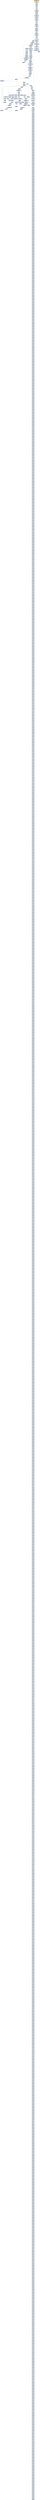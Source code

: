 digraph G {
node[shape=rectangle,style=filled,fillcolor=lightsteelblue,color=lightsteelblue]
bgcolor="transparent"
a0x00423042movl_0x423000UINT32_eax[label="start\nmovl $0x423000<UINT32>, %eax",color="lightgrey",fillcolor="orange"];
a0x00423047pushl_0x40f053UINT32[label="0x00423047\npushl $0x40f053<UINT32>"];
a0x0042304cpushl_fs_0[label="0x0042304c\npushl %fs:0"];
a0x00423053movl_esp_fs_0[label="0x00423053\nmovl %esp, %fs:0"];
a0x0042305apushfw_[label="0x0042305a\npushfw "];
a0x0042305cpusha_[label="0x0042305c\npusha "];
a0x0042305dpushl_eax[label="0x0042305d\npushl %eax"];
a0x0042305epushl_0x400000UINT32[label="0x0042305e\npushl $0x400000<UINT32>"];
a0x00423063movl_esp__edi[label="0x00423063\nmovl (%esp), %edi"];
a0x00423066movl_eax__esi[label="0x00423066\nmovl (%eax), %esi"];
a0x00423068addw_0x780UINT16_di[label="0x00423068\naddw $0x780<UINT16>, %di"];
a0x0042306dleal_0x8esieax__esi[label="0x0042306d\nleal 0x8(%esi,%eax), %esi"];
a0x00423071movl_edi_eax_[label="0x00423071\nmovl %edi, (%eax)"];
a0x00423073movl_0x10esi__ebx[label="0x00423073\nmovl 0x10(%esi), %ebx"];
a0x00423076pushl_eax[label="0x00423076\npushl %eax"];
a0x00423077pushl_esi[label="0x00423077\npushl %esi"];
a0x00423078pushl_0x2UINT8[label="0x00423078\npushl $0x2<UINT8>"];
a0x0042307apushl_0x880UINT32[label="0x0042307a\npushl $0x880<UINT32>"];
a0x0042307fpushl_edi[label="0x0042307f\npushl %edi"];
a0x00423080pushl_0x20UINT8[label="0x00423080\npushl $0x20<UINT8>"];
a0x00423082pushl_0x6UINT8[label="0x00423082\npushl $0x6<UINT8>"];
a0x00423084pushl_esi[label="0x00423084\npushl %esi"];
a0x00423085pushl_0x4UINT8[label="0x00423085\npushl $0x4<UINT8>"];
a0x00423087pushl_0x880UINT32[label="0x00423087\npushl $0x880<UINT32>"];
a0x0042308cpushl_edi[label="0x0042308c\npushl %edi"];
a0x0042308dcall_ebx[label="0x0042308d\ncall %ebx"];
VirtualProtect_kernel32_dll[label="VirtualProtect@kernel32.dll",color="lightgrey",fillcolor="lightgrey"];
a0x0042308fsubl_0x8UINT8_esi[label="0x0042308f\nsubl $0x8<UINT8>, %esi"];
a0x00423092popl_ecx[label="0x00423092\npopl %ecx"];
a0x00423093repz_movsl_ds_esi__es_edi_[label="0x00423093\nrepz movsl %ds:(%esi), %es:(%edi)"];
a0x00423095popl_ecx[label="0x00423095\npopl %ecx"];
a0x00423096addw_0x68UINT8_di[label="0x00423096\naddw $0x68<UINT8>, %di"];
a0x0042309aaddl_0x124UINT32_esi[label="0x0042309a\naddl $0x124<UINT32>, %esi"];
a0x004230a0repz_movsl_ds_esi__es_edi_[label="0x004230a0\nrepz movsl %ds:(%esi), %es:(%edi)"];
a0x004230a2call_ebx[label="0x004230a2\ncall %ebx"];
a0x004230a4popl_eax[label="0x004230a4\npopl %eax"];
a0x004230a5leal_0x1b8eax__edx[label="0x004230a5\nleal 0x1b8(%eax), %edx"];
a0x004230abmovl_edx__ecx[label="0x004230ab\nmovl (%edx), %ecx"];
a0x004230adbtrl_0x1fUINT8_ecx[label="0x004230ad\nbtrl $0x1f<UINT8>, %ecx"];
a0x004230b1jae_0x004230c9[label="0x004230b1\njae 0x004230c9"];
a0x004230c9addl_0x10UINT8_edx[label="0x004230c9\naddl $0x10<UINT8>, %edx"];
a0x004230ccmovl__12edx__ebx[label="0x004230cc\nmovl -12(%edx), %ebx"];
a0x004230cftestl_ebx_ebx[label="0x004230cf\ntestl %ebx, %ebx"];
a0x004230d1je_0x004230ab[label="0x004230d1\nje 0x004230ab"];
a0x004230d3movl_esp__eax[label="0x004230d3\nmovl (%esp), %eax"];
a0x004230d6movl__8edx__edi[label="0x004230d6\nmovl -8(%edx), %edi"];
a0x004230d9addl_eax_edi[label="0x004230d9\naddl %eax, %edi"];
a0x004230dbpushl_edx[label="0x004230db\npushl %edx"];
a0x004230dcleal_ecxeax__esi[label="0x004230dc\nleal (%ecx,%eax), %esi"];
a0x004230dfjmp_0x004230f8[label="0x004230df\njmp 0x004230f8"];
a0x004230f8cmpl_0x10000UINT32_ebx[label="0x004230f8\ncmpl $0x10000<UINT32>, %ebx"];
a0x004230fejae_0x0042310e[label="0x004230fe\njae 0x0042310e"];
a0x00423100pushl_0xffffc060UINT32[label="0x00423100\npushl $0xffffc060<UINT32>"];
a0x00423105pushl_0xfffffc60UINT32[label="0x00423105\npushl $0xfffffc60<UINT32>"];
a0x0042310amovb_0x5UINT8_dh[label="0x0042310a\nmovb $0x5<UINT8>, %dh"];
a0x0042310cjmp_0x00423130[label="0x0042310c\njmp 0x00423130"];
a0x00423130pushl_0x0UINT8[label="0x00423130\npushl $0x0<UINT8>"];
a0x00423132xorb_dl_dl[label="0x00423132\nxorb %dl, %dl"];
a0x00423134decl_ebx[label="0x00423134\ndecl %ebx"];
a0x00423135movsb_ds_esi__es_edi_[label="0x00423135\nmovsb %ds:(%esi), %es:(%edi)"];
a0x00423136xorl_ecx_ecx[label="0x00423136\nxorl %ecx, %ecx"];
a0x00423138cmpl_0x0UINT8_ebx[label="0x00423138\ncmpl $0x0<UINT8>, %ebx"];
a0x0042313bjle_0x004230e1[label="0x0042313b\njle 0x004230e1"];
a0x0042313dcall_0x004230ec[label="0x0042313d\ncall 0x004230ec"];
a0x004230ecaddb_dl_dl[label="0x004230ec\naddb %dl, %dl"];
a0x004230eejne_0x004230f7[label="0x004230ee\njne 0x004230f7"];
a0x004230f0movb_esi__dl[label="0x004230f0\nmovb (%esi), %dl"];
a0x004230f2subl_0xffffffffUINT8_esi[label="0x004230f2\nsubl $0xffffffff<UINT8>, %esi"];
a0x004230f5adcb_dl_dl[label="0x004230f5\nadcb %dl, %dl"];
a0x004230f7ret[label="0x004230f7\nret"];
a0x00423142jb_0x0042315b[label="0x00423142\njb 0x0042315b"];
a0x00423144movsb_ds_esi__es_edi_[label="0x00423144\nmovsb %ds:(%esi), %es:(%edi)"];
a0x00423145xorb_bl__1edi_[label="0x00423145\nxorb %bl, -1(%edi)"];
a0x00423148decl_ebx[label="0x00423148\ndecl %ebx"];
a0x00423149jmp_0x00423138[label="0x00423149\njmp 0x00423138"];
a0x0042315bxorl_ebp_ebp[label="0x0042315b\nxorl %ebp, %ebp"];
a0x0042315dcall_0x0042314b[label="0x0042315d\ncall 0x0042314b"];
a0x0042314bincl_ecx[label="0x0042314b\nincl %ecx"];
a0x0042314ccall_0x004230ec[label="0x0042314c\ncall 0x004230ec"];
a0x00423151adcl_ecx_ecx[label="0x00423151\nadcl %ecx, %ecx"];
a0x00423153call_0x004230ec[label="0x00423153\ncall 0x004230ec"];
a0x00423158jb_0x0042314c[label="0x00423158\njb 0x0042314c"];
a0x0042315aret[label="0x0042315a\nret"];
a0x00423162subl_0x3UINT8_ecx[label="0x00423162\nsubl $0x3<UINT8>, %ecx"];
a0x00423165jae_0x0042316d[label="0x00423165\njae 0x0042316d"];
a0x0042316dmovl_ecx_eax[label="0x0042316d\nmovl %ecx, %eax"];
a0x0042316fmovzbl_dh_ecx[label="0x0042316f\nmovzbl %dh, %ecx"];
a0x00423172call_0x004230ec[label="0x00423172\ncall 0x004230ec"];
a0x00423177adcl_eax_eax[label="0x00423177\nadcl %eax, %eax"];
a0x00423179decl_ecx[label="0x00423179\ndecl %ecx"];
a0x0042317ajne_0x00423172[label="0x0042317a\njne 0x00423172"];
a0x0042317cxorl_0xffffffffUINT8_eax[label="0x0042317c\nxorl $0xffffffff<UINT8>, %eax"];
a0x0042317fcmpl_0x4esp__eax[label="0x0042317f\ncmpl 0x4(%esp), %eax"];
a0x00423183adcl_0x1UINT8_ebp[label="0x00423183\nadcl $0x1<UINT8>, %ebp"];
a0x00423186cmpl_0x8esp__eax[label="0x00423186\ncmpl 0x8(%esp), %eax"];
a0x0042318aadcl_0x0UINT8_ebp[label="0x0042318a\nadcl $0x0<UINT8>, %ebp"];
a0x0042318dmovl_eax_esp_[label="0x0042318d\nmovl %eax, (%esp)"];
a0x00423190call_0x004230ec[label="0x00423190\ncall 0x004230ec"];
a0x00423195adcl_ecx_ecx[label="0x00423195\nadcl %ecx, %ecx"];
a0x00423197call_0x004230ec[label="0x00423197\ncall 0x004230ec"];
a0x0042319cadcl_ecx_ecx[label="0x0042319c\nadcl %ecx, %ecx"];
a0x0042319ejne_0x004231a8[label="0x0042319e\njne 0x004231a8"];
a0x004231a8addl_ebp_ecx[label="0x004231a8\naddl %ebp, %ecx"];
a0x004231aapushl_esi[label="0x004231aa\npushl %esi"];
a0x004231absubl_ecx_ebx[label="0x004231ab\nsubl %ecx, %ebx"];
a0x004231adleal_eaxedi__esi[label="0x004231ad\nleal (%eax,%edi), %esi"];
a0x004231b0repz_movsb_ds_esi__es_edi_[label="0x004231b0\nrepz movsb %ds:(%esi), %es:(%edi)"];
a0x004231b2popl_esi[label="0x004231b2\npopl %esi"];
a0x004231b3jmp_0x00423138[label="0x004231b3\njmp 0x00423138"];
a0x00423167movl_esp__eax[label="0x00423167\nmovl (%esp), %eax"];
a0x0042316aincl_ecx[label="0x0042316a\nincl %ecx"];
a0x0042316bjmp_0x00423190[label="0x0042316b\njmp 0x00423190"];
a0x004231a0call_0x0042314b[label="0x004231a0\ncall 0x0042314b"];
a0x004231a5addl_0x2UINT8_ecx[label="0x004231a5\naddl $0x2<UINT8>, %ecx"];
a0x004230e1popl_eax[label="0x004230e1\npopl %eax"];
a0x004230e2popl_eax[label="0x004230e2\npopl %eax"];
a0x004230e3popl_eax[label="0x004230e3\npopl %eax"];
a0x004230e4popl_edx[label="0x004230e4\npopl %edx"];
a0x004230e5je_0x004230ab[label="0x004230e5\nje 0x004230ab"];
a0x004230b3movl_esp__eax[label="0x004230b3\nmovl (%esp), %eax"];
a0x004230b6std_[label="0x004230b6\nstd "];
a0x004230b7movl_eax_esi[label="0x004230b7\nmovl %eax, %esi"];
a0x004230b9movl_eax_edi[label="0x004230b9\nmovl %eax, %edi"];
a0x004230bbaddl_0x4edx__esi[label="0x004230bb\naddl 0x4(%edx), %esi"];
a0x004230beaddl_0x8edx__edi[label="0x004230be\naddl 0x8(%edx), %edi"];
a0x004230c1repz_movsl_ds_esi__es_edi_[label="0x004230c1\nrepz movsl %ds:(%esi), %es:(%edi)"];
a0x004230c3addl_0xcUINT8_edx[label="0x004230c3\naddl $0xc<UINT8>, %edx"];
a0x004230c6cld_[label="0x004230c6\ncld "];
a0x004230c7jmp_0x004230ab[label="0x004230c7\njmp 0x004230ab"];
a0x004230e7jmp_0x00423008[label="0x004230e7\njmp 0x00423008"];
a0x00423008movl_0x4esp__eax[label="0x00423008\nmovl 0x4(%esp), %eax"];
a0x0042300caddl_0x2aUINT8_esp[label="0x0042300c\naddl $0x2a<UINT8>, %esp"];
a0x0042300fleal_0x34eax__edx[label="0x0042300f\nleal 0x34(%eax), %edx"];
a0x00423015addl_0x8UINT8_esp[label="0x00423015\naddl $0x8<UINT8>, %esp"];
a0x00423018pushl_0x10UINT8[label="0x00423018\npushl $0x10<UINT8>"];
a0x0042301amovl_eax_ebx[label="0x0042301a\nmovl %eax, %ebx"];
a0x0042301caddw_0x2dUINT16_ax[label="0x0042301c\naddw $0x2d<UINT16>, %ax"];
a0x00423020pushl_eax[label="0x00423020\npushl %eax"];
a0x00423021pushl_edx[label="0x00423021\npushl %edx"];
a0x00423022pushl_0x0UINT8[label="0x00423022\npushl $0x0<UINT8>"];
a0x00423024movl_ebx__ebx[label="0x00423024\nmovl (%ebx), %ebx"];
a0x00423026call_ebx_[label="0x00423026\ncall (%ebx)"];
a0x16e79900addb_al_eax_[label="0x16e79900\naddb %al, (%eax)"];
a0x16e79902addb_al_eax_[label="0x16e79902\naddb %al, (%eax)"];
a0x16e79904addb_al_eax_[label="0x16e79904\naddb %al, (%eax)"];
a0x16e79906addb_al_eax_[label="0x16e79906\naddb %al, (%eax)"];
a0x16e79908addb_al_eax_[label="0x16e79908\naddb %al, (%eax)"];
a0x16e7990aaddb_al_eax_[label="0x16e7990a\naddb %al, (%eax)"];
a0x16e7990caddb_al_eax_[label="0x16e7990c\naddb %al, (%eax)"];
a0x16e7990eaddb_al_eax_[label="0x16e7990e\naddb %al, (%eax)"];
a0x16e79910addb_al_eax_[label="0x16e79910\naddb %al, (%eax)"];
a0x16e79912addb_al_eax_[label="0x16e79912\naddb %al, (%eax)"];
a0x16e79914addb_al_eax_[label="0x16e79914\naddb %al, (%eax)"];
a0x16e79916addb_al_eax_[label="0x16e79916\naddb %al, (%eax)"];
a0x16e79918addb_al_eax_[label="0x16e79918\naddb %al, (%eax)"];
a0x16e7991aaddb_al_eax_[label="0x16e7991a\naddb %al, (%eax)"];
a0x16e7991caddb_al_eax_[label="0x16e7991c\naddb %al, (%eax)"];
a0x16e7991eaddb_al_eax_[label="0x16e7991e\naddb %al, (%eax)"];
a0x16e79920addb_al_eax_[label="0x16e79920\naddb %al, (%eax)"];
a0x16e79922addb_al_eax_[label="0x16e79922\naddb %al, (%eax)"];
a0x16e79924addb_al_eax_[label="0x16e79924\naddb %al, (%eax)"];
a0x16e79926addb_al_eax_[label="0x16e79926\naddb %al, (%eax)"];
a0x16e79928addb_al_eax_[label="0x16e79928\naddb %al, (%eax)"];
a0x16e7992aaddb_al_eax_[label="0x16e7992a\naddb %al, (%eax)"];
a0x16e7992caddb_al_eax_[label="0x16e7992c\naddb %al, (%eax)"];
a0x16e7992eaddb_al_eax_[label="0x16e7992e\naddb %al, (%eax)"];
a0x16e79930addb_al_eax_[label="0x16e79930\naddb %al, (%eax)"];
a0x16e79932addb_al_eax_[label="0x16e79932\naddb %al, (%eax)"];
a0x16e79934addb_al_eax_[label="0x16e79934\naddb %al, (%eax)"];
a0x16e79936addb_al_eax_[label="0x16e79936\naddb %al, (%eax)"];
a0x16e79938addb_al_eax_[label="0x16e79938\naddb %al, (%eax)"];
a0x16e7993aaddb_al_eax_[label="0x16e7993a\naddb %al, (%eax)"];
a0x16e7993caddb_al_eax_[label="0x16e7993c\naddb %al, (%eax)"];
a0x16e7993eaddb_al_eax_[label="0x16e7993e\naddb %al, (%eax)"];
a0x16e79940addb_al_eax_[label="0x16e79940\naddb %al, (%eax)"];
a0x16e79942addb_al_eax_[label="0x16e79942\naddb %al, (%eax)"];
a0x16e79944addb_al_eax_[label="0x16e79944\naddb %al, (%eax)"];
a0x16e79946addb_al_eax_[label="0x16e79946\naddb %al, (%eax)"];
a0x16e79948addb_al_eax_[label="0x16e79948\naddb %al, (%eax)"];
a0x16e7994aaddb_al_eax_[label="0x16e7994a\naddb %al, (%eax)"];
a0x16e7994caddb_al_eax_[label="0x16e7994c\naddb %al, (%eax)"];
a0x16e7994eaddb_al_eax_[label="0x16e7994e\naddb %al, (%eax)"];
a0x16e79950addb_al_eax_[label="0x16e79950\naddb %al, (%eax)"];
a0x16e79952addb_al_eax_[label="0x16e79952\naddb %al, (%eax)"];
a0x16e79954addb_al_eax_[label="0x16e79954\naddb %al, (%eax)"];
a0x16e79956addb_al_eax_[label="0x16e79956\naddb %al, (%eax)"];
a0x16e79958addb_al_eax_[label="0x16e79958\naddb %al, (%eax)"];
a0x16e7995aaddb_al_eax_[label="0x16e7995a\naddb %al, (%eax)"];
a0x16e7995caddb_al_eax_[label="0x16e7995c\naddb %al, (%eax)"];
a0x16e7995eaddb_al_eax_[label="0x16e7995e\naddb %al, (%eax)"];
a0x16e79960addb_al_eax_[label="0x16e79960\naddb %al, (%eax)"];
a0x16e79962addb_al_eax_[label="0x16e79962\naddb %al, (%eax)"];
a0x16e79964addb_al_eax_[label="0x16e79964\naddb %al, (%eax)"];
a0x16e79966addb_al_eax_[label="0x16e79966\naddb %al, (%eax)"];
a0x16e79968addb_al_eax_[label="0x16e79968\naddb %al, (%eax)"];
a0x16e7996aaddb_al_eax_[label="0x16e7996a\naddb %al, (%eax)"];
a0x16e7996caddb_al_eax_[label="0x16e7996c\naddb %al, (%eax)"];
a0x16e7996eaddb_al_eax_[label="0x16e7996e\naddb %al, (%eax)"];
a0x16e79970addb_al_eax_[label="0x16e79970\naddb %al, (%eax)"];
a0x16e79972addb_al_eax_[label="0x16e79972\naddb %al, (%eax)"];
a0x16e79974addb_al_eax_[label="0x16e79974\naddb %al, (%eax)"];
a0x16e79976addb_al_eax_[label="0x16e79976\naddb %al, (%eax)"];
a0x16e79978addb_al_eax_[label="0x16e79978\naddb %al, (%eax)"];
a0x16e7997aaddb_al_eax_[label="0x16e7997a\naddb %al, (%eax)"];
a0x16e7997caddb_al_eax_[label="0x16e7997c\naddb %al, (%eax)"];
a0x16e7997eaddb_al_eax_[label="0x16e7997e\naddb %al, (%eax)"];
a0x16e79980addb_al_eax_[label="0x16e79980\naddb %al, (%eax)"];
a0x16e79982addb_al_eax_[label="0x16e79982\naddb %al, (%eax)"];
a0x16e79984addb_al_eax_[label="0x16e79984\naddb %al, (%eax)"];
a0x16e79986addb_al_eax_[label="0x16e79986\naddb %al, (%eax)"];
a0x16e79988addb_al_eax_[label="0x16e79988\naddb %al, (%eax)"];
a0x16e7998aaddb_al_eax_[label="0x16e7998a\naddb %al, (%eax)"];
a0x16e7998caddb_al_eax_[label="0x16e7998c\naddb %al, (%eax)"];
a0x16e7998eaddb_al_eax_[label="0x16e7998e\naddb %al, (%eax)"];
a0x16e79990addb_al_eax_[label="0x16e79990\naddb %al, (%eax)"];
a0x16e79992addb_al_eax_[label="0x16e79992\naddb %al, (%eax)"];
a0x16e79994addb_al_eax_[label="0x16e79994\naddb %al, (%eax)"];
a0x16e79996addb_al_eax_[label="0x16e79996\naddb %al, (%eax)"];
a0x16e79998addb_al_eax_[label="0x16e79998\naddb %al, (%eax)"];
a0x16e7999aaddb_al_eax_[label="0x16e7999a\naddb %al, (%eax)"];
a0x16e7999caddb_al_eax_[label="0x16e7999c\naddb %al, (%eax)"];
a0x16e7999eaddb_al_eax_[label="0x16e7999e\naddb %al, (%eax)"];
a0x16e799a0addb_al_eax_[label="0x16e799a0\naddb %al, (%eax)"];
a0x16e799a2addb_al_eax_[label="0x16e799a2\naddb %al, (%eax)"];
a0x16e799a4addb_al_eax_[label="0x16e799a4\naddb %al, (%eax)"];
a0x16e799a6addb_al_eax_[label="0x16e799a6\naddb %al, (%eax)"];
a0x16e799a8addb_al_eax_[label="0x16e799a8\naddb %al, (%eax)"];
a0x16e799aaaddb_al_eax_[label="0x16e799aa\naddb %al, (%eax)"];
a0x16e799acaddb_al_eax_[label="0x16e799ac\naddb %al, (%eax)"];
a0x16e799aeaddb_al_eax_[label="0x16e799ae\naddb %al, (%eax)"];
a0x16e799b0addb_al_eax_[label="0x16e799b0\naddb %al, (%eax)"];
a0x16e799b2addb_al_eax_[label="0x16e799b2\naddb %al, (%eax)"];
a0x16e799b4addb_al_eax_[label="0x16e799b4\naddb %al, (%eax)"];
a0x16e799b6addb_al_eax_[label="0x16e799b6\naddb %al, (%eax)"];
a0x16e799b8addb_al_eax_[label="0x16e799b8\naddb %al, (%eax)"];
a0x16e799baaddb_al_eax_[label="0x16e799ba\naddb %al, (%eax)"];
a0x16e799bcaddb_al_eax_[label="0x16e799bc\naddb %al, (%eax)"];
a0x16e799beaddb_al_eax_[label="0x16e799be\naddb %al, (%eax)"];
a0x16e799c0addb_al_eax_[label="0x16e799c0\naddb %al, (%eax)"];
a0x16e799c2addb_al_eax_[label="0x16e799c2\naddb %al, (%eax)"];
a0x16e799c4addb_al_eax_[label="0x16e799c4\naddb %al, (%eax)"];
a0x16e799c6addb_al_eax_[label="0x16e799c6\naddb %al, (%eax)"];
a0x16e799c8addb_al_eax_[label="0x16e799c8\naddb %al, (%eax)"];
a0x16e799caaddb_al_eax_[label="0x16e799ca\naddb %al, (%eax)"];
a0x16e799ccaddb_al_eax_[label="0x16e799cc\naddb %al, (%eax)"];
a0x16e799ceaddb_al_eax_[label="0x16e799ce\naddb %al, (%eax)"];
a0x16e799d0addb_al_eax_[label="0x16e799d0\naddb %al, (%eax)"];
a0x16e799d2addb_al_eax_[label="0x16e799d2\naddb %al, (%eax)"];
a0x16e799d4addb_al_eax_[label="0x16e799d4\naddb %al, (%eax)"];
a0x16e799d6addb_al_eax_[label="0x16e799d6\naddb %al, (%eax)"];
a0x16e799d8addb_al_eax_[label="0x16e799d8\naddb %al, (%eax)"];
a0x16e799daaddb_al_eax_[label="0x16e799da\naddb %al, (%eax)"];
a0x16e799dcaddb_al_eax_[label="0x16e799dc\naddb %al, (%eax)"];
a0x16e799deaddb_al_eax_[label="0x16e799de\naddb %al, (%eax)"];
a0x16e799e0addb_al_eax_[label="0x16e799e0\naddb %al, (%eax)"];
a0x16e799e2addb_al_eax_[label="0x16e799e2\naddb %al, (%eax)"];
a0x16e799e4addb_al_eax_[label="0x16e799e4\naddb %al, (%eax)"];
a0x16e799e6addb_al_eax_[label="0x16e799e6\naddb %al, (%eax)"];
a0x16e799e8addb_al_eax_[label="0x16e799e8\naddb %al, (%eax)"];
a0x16e799eaaddb_al_eax_[label="0x16e799ea\naddb %al, (%eax)"];
a0x16e799ecaddb_al_eax_[label="0x16e799ec\naddb %al, (%eax)"];
a0x16e799eeaddb_al_eax_[label="0x16e799ee\naddb %al, (%eax)"];
a0x16e799f0addb_al_eax_[label="0x16e799f0\naddb %al, (%eax)"];
a0x16e799f2addb_al_eax_[label="0x16e799f2\naddb %al, (%eax)"];
a0x16e799f4addb_al_eax_[label="0x16e799f4\naddb %al, (%eax)"];
a0x16e799f6addb_al_eax_[label="0x16e799f6\naddb %al, (%eax)"];
a0x16e799f8addb_al_eax_[label="0x16e799f8\naddb %al, (%eax)"];
a0x16e799faaddb_al_eax_[label="0x16e799fa\naddb %al, (%eax)"];
a0x16e799fcaddb_al_eax_[label="0x16e799fc\naddb %al, (%eax)"];
a0x16e799feaddb_al_eax_[label="0x16e799fe\naddb %al, (%eax)"];
a0x16e79a00addb_al_eax_[label="0x16e79a00\naddb %al, (%eax)"];
a0x16e79a02addb_al_eax_[label="0x16e79a02\naddb %al, (%eax)"];
a0x16e79a04addb_al_eax_[label="0x16e79a04\naddb %al, (%eax)"];
a0x16e79a06addb_al_eax_[label="0x16e79a06\naddb %al, (%eax)"];
a0x16e79a08addb_al_eax_[label="0x16e79a08\naddb %al, (%eax)"];
a0x16e79a0aaddb_al_eax_[label="0x16e79a0a\naddb %al, (%eax)"];
a0x16e79a0caddb_al_eax_[label="0x16e79a0c\naddb %al, (%eax)"];
a0x16e79a0eaddb_al_eax_[label="0x16e79a0e\naddb %al, (%eax)"];
a0x16e79a10addb_al_eax_[label="0x16e79a10\naddb %al, (%eax)"];
a0x16e79a12addb_al_eax_[label="0x16e79a12\naddb %al, (%eax)"];
a0x16e79a14addb_al_eax_[label="0x16e79a14\naddb %al, (%eax)"];
a0x16e79a16addb_al_eax_[label="0x16e79a16\naddb %al, (%eax)"];
a0x16e79a18addb_al_eax_[label="0x16e79a18\naddb %al, (%eax)"];
a0x16e79a1aaddb_al_eax_[label="0x16e79a1a\naddb %al, (%eax)"];
a0x16e79a1caddb_al_eax_[label="0x16e79a1c\naddb %al, (%eax)"];
a0x16e79a1eaddb_al_eax_[label="0x16e79a1e\naddb %al, (%eax)"];
a0x16e79a20addb_al_eax_[label="0x16e79a20\naddb %al, (%eax)"];
a0x16e79a22addb_al_eax_[label="0x16e79a22\naddb %al, (%eax)"];
a0x16e79a24addb_al_eax_[label="0x16e79a24\naddb %al, (%eax)"];
a0x16e79a26addb_al_eax_[label="0x16e79a26\naddb %al, (%eax)"];
a0x16e79a28addb_al_eax_[label="0x16e79a28\naddb %al, (%eax)"];
a0x16e79a2aaddb_al_eax_[label="0x16e79a2a\naddb %al, (%eax)"];
a0x16e79a2caddb_al_eax_[label="0x16e79a2c\naddb %al, (%eax)"];
a0x16e79a2eaddb_al_eax_[label="0x16e79a2e\naddb %al, (%eax)"];
a0x16e79a30addb_al_eax_[label="0x16e79a30\naddb %al, (%eax)"];
a0x16e79a32addb_al_eax_[label="0x16e79a32\naddb %al, (%eax)"];
a0x16e79a34addb_al_eax_[label="0x16e79a34\naddb %al, (%eax)"];
a0x16e79a36addb_al_eax_[label="0x16e79a36\naddb %al, (%eax)"];
a0x16e79a38addb_al_eax_[label="0x16e79a38\naddb %al, (%eax)"];
a0x16e79a3aaddb_al_eax_[label="0x16e79a3a\naddb %al, (%eax)"];
a0x16e79a3caddb_al_eax_[label="0x16e79a3c\naddb %al, (%eax)"];
a0x16e79a3eaddb_al_eax_[label="0x16e79a3e\naddb %al, (%eax)"];
a0x16e79a40addb_al_eax_[label="0x16e79a40\naddb %al, (%eax)"];
a0x16e79a42addb_al_eax_[label="0x16e79a42\naddb %al, (%eax)"];
a0x16e79a44addb_al_eax_[label="0x16e79a44\naddb %al, (%eax)"];
a0x16e79a46addb_al_eax_[label="0x16e79a46\naddb %al, (%eax)"];
a0x16e79a48addb_al_eax_[label="0x16e79a48\naddb %al, (%eax)"];
a0x16e79a4aaddb_al_eax_[label="0x16e79a4a\naddb %al, (%eax)"];
a0x16e79a4caddb_al_eax_[label="0x16e79a4c\naddb %al, (%eax)"];
a0x16e79a4eaddb_al_eax_[label="0x16e79a4e\naddb %al, (%eax)"];
a0x16e79a50addb_al_eax_[label="0x16e79a50\naddb %al, (%eax)"];
a0x16e79a52addb_al_eax_[label="0x16e79a52\naddb %al, (%eax)"];
a0x16e79a54addb_al_eax_[label="0x16e79a54\naddb %al, (%eax)"];
a0x16e79a56addb_al_eax_[label="0x16e79a56\naddb %al, (%eax)"];
a0x16e79a58addb_al_eax_[label="0x16e79a58\naddb %al, (%eax)"];
a0x16e79a5aaddb_al_eax_[label="0x16e79a5a\naddb %al, (%eax)"];
a0x16e79a5caddb_al_eax_[label="0x16e79a5c\naddb %al, (%eax)"];
a0x16e79a5eaddb_al_eax_[label="0x16e79a5e\naddb %al, (%eax)"];
a0x16e79a60addb_al_eax_[label="0x16e79a60\naddb %al, (%eax)"];
a0x16e79a62addb_al_eax_[label="0x16e79a62\naddb %al, (%eax)"];
a0x16e79a64addb_al_eax_[label="0x16e79a64\naddb %al, (%eax)"];
a0x16e79a66addb_al_eax_[label="0x16e79a66\naddb %al, (%eax)"];
a0x16e79a68addb_al_eax_[label="0x16e79a68\naddb %al, (%eax)"];
a0x16e79a6aaddb_al_eax_[label="0x16e79a6a\naddb %al, (%eax)"];
a0x16e79a6caddb_al_eax_[label="0x16e79a6c\naddb %al, (%eax)"];
a0x16e79a6eaddb_al_eax_[label="0x16e79a6e\naddb %al, (%eax)"];
a0x16e79a70addb_al_eax_[label="0x16e79a70\naddb %al, (%eax)"];
a0x16e79a72addb_al_eax_[label="0x16e79a72\naddb %al, (%eax)"];
a0x16e79a74addb_al_eax_[label="0x16e79a74\naddb %al, (%eax)"];
a0x16e79a76addb_al_eax_[label="0x16e79a76\naddb %al, (%eax)"];
a0x16e79a78addb_al_eax_[label="0x16e79a78\naddb %al, (%eax)"];
a0x16e79a7aaddb_al_eax_[label="0x16e79a7a\naddb %al, (%eax)"];
a0x16e79a7caddb_al_eax_[label="0x16e79a7c\naddb %al, (%eax)"];
a0x16e79a7eaddb_al_eax_[label="0x16e79a7e\naddb %al, (%eax)"];
a0x16e79a80addb_al_eax_[label="0x16e79a80\naddb %al, (%eax)"];
a0x16e79a82addb_al_eax_[label="0x16e79a82\naddb %al, (%eax)"];
a0x16e79a84addb_al_eax_[label="0x16e79a84\naddb %al, (%eax)"];
a0x16e79a86addb_al_eax_[label="0x16e79a86\naddb %al, (%eax)"];
a0x16e79a88addb_al_eax_[label="0x16e79a88\naddb %al, (%eax)"];
a0x16e79a8aaddb_al_eax_[label="0x16e79a8a\naddb %al, (%eax)"];
a0x16e79a8caddb_al_eax_[label="0x16e79a8c\naddb %al, (%eax)"];
a0x16e79a8eaddb_al_eax_[label="0x16e79a8e\naddb %al, (%eax)"];
a0x16e79a90addb_al_eax_[label="0x16e79a90\naddb %al, (%eax)"];
a0x16e79a92addb_al_eax_[label="0x16e79a92\naddb %al, (%eax)"];
a0x16e79a94addb_al_eax_[label="0x16e79a94\naddb %al, (%eax)"];
a0x16e79a96addb_al_eax_[label="0x16e79a96\naddb %al, (%eax)"];
a0x16e79a98addb_al_eax_[label="0x16e79a98\naddb %al, (%eax)"];
a0x16e79a9aaddb_al_eax_[label="0x16e79a9a\naddb %al, (%eax)"];
a0x16e79a9caddb_al_eax_[label="0x16e79a9c\naddb %al, (%eax)"];
a0x16e79a9eaddb_al_eax_[label="0x16e79a9e\naddb %al, (%eax)"];
a0x16e79aa0addb_al_eax_[label="0x16e79aa0\naddb %al, (%eax)"];
a0x16e79aa2addb_al_eax_[label="0x16e79aa2\naddb %al, (%eax)"];
a0x16e79aa4addb_al_eax_[label="0x16e79aa4\naddb %al, (%eax)"];
a0x16e79aa6addb_al_eax_[label="0x16e79aa6\naddb %al, (%eax)"];
a0x16e79aa8addb_al_eax_[label="0x16e79aa8\naddb %al, (%eax)"];
a0x16e79aaaaddb_al_eax_[label="0x16e79aaa\naddb %al, (%eax)"];
a0x16e79aacaddb_al_eax_[label="0x16e79aac\naddb %al, (%eax)"];
a0x16e79aaeaddb_al_eax_[label="0x16e79aae\naddb %al, (%eax)"];
a0x16e79ab0addb_al_eax_[label="0x16e79ab0\naddb %al, (%eax)"];
a0x16e79ab2addb_al_eax_[label="0x16e79ab2\naddb %al, (%eax)"];
a0x16e79ab4addb_al_eax_[label="0x16e79ab4\naddb %al, (%eax)"];
a0x16e79ab6addb_al_eax_[label="0x16e79ab6\naddb %al, (%eax)"];
a0x16e79ab8addb_al_eax_[label="0x16e79ab8\naddb %al, (%eax)"];
a0x16e79abaaddb_al_eax_[label="0x16e79aba\naddb %al, (%eax)"];
a0x16e79abcaddb_al_eax_[label="0x16e79abc\naddb %al, (%eax)"];
a0x16e79abeaddb_al_eax_[label="0x16e79abe\naddb %al, (%eax)"];
a0x16e79ac0addb_al_eax_[label="0x16e79ac0\naddb %al, (%eax)"];
a0x16e79ac2addb_al_eax_[label="0x16e79ac2\naddb %al, (%eax)"];
a0x16e79ac4addb_al_eax_[label="0x16e79ac4\naddb %al, (%eax)"];
a0x16e79ac6addb_al_eax_[label="0x16e79ac6\naddb %al, (%eax)"];
a0x16e79ac8addb_al_eax_[label="0x16e79ac8\naddb %al, (%eax)"];
a0x16e79acaaddb_al_eax_[label="0x16e79aca\naddb %al, (%eax)"];
a0x16e79accaddb_al_eax_[label="0x16e79acc\naddb %al, (%eax)"];
a0x16e79aceaddb_al_eax_[label="0x16e79ace\naddb %al, (%eax)"];
a0x16e79ad0addb_al_eax_[label="0x16e79ad0\naddb %al, (%eax)"];
a0x16e79ad2addb_al_eax_[label="0x16e79ad2\naddb %al, (%eax)"];
a0x16e79ad4addb_al_eax_[label="0x16e79ad4\naddb %al, (%eax)"];
a0x16e79ad6addb_al_eax_[label="0x16e79ad6\naddb %al, (%eax)"];
a0x16e79ad8addb_al_eax_[label="0x16e79ad8\naddb %al, (%eax)"];
a0x16e79adaaddb_al_eax_[label="0x16e79ada\naddb %al, (%eax)"];
a0x16e79adcaddb_al_eax_[label="0x16e79adc\naddb %al, (%eax)"];
a0x16e79adeaddb_al_eax_[label="0x16e79ade\naddb %al, (%eax)"];
a0x16e79ae0addb_al_eax_[label="0x16e79ae0\naddb %al, (%eax)"];
a0x16e79ae2addb_al_eax_[label="0x16e79ae2\naddb %al, (%eax)"];
a0x16e79ae4addb_al_eax_[label="0x16e79ae4\naddb %al, (%eax)"];
a0x16e79ae6addb_al_eax_[label="0x16e79ae6\naddb %al, (%eax)"];
a0x16e79ae8addb_al_eax_[label="0x16e79ae8\naddb %al, (%eax)"];
a0x16e79aeaaddb_al_eax_[label="0x16e79aea\naddb %al, (%eax)"];
a0x16e79aecaddb_al_eax_[label="0x16e79aec\naddb %al, (%eax)"];
a0x16e79aeeaddb_al_eax_[label="0x16e79aee\naddb %al, (%eax)"];
a0x16e79af0addb_al_eax_[label="0x16e79af0\naddb %al, (%eax)"];
a0x16e79af2addb_al_eax_[label="0x16e79af2\naddb %al, (%eax)"];
a0x16e79af4addb_al_eax_[label="0x16e79af4\naddb %al, (%eax)"];
a0x16e79af6addb_al_eax_[label="0x16e79af6\naddb %al, (%eax)"];
a0x16e79af8addb_al_eax_[label="0x16e79af8\naddb %al, (%eax)"];
a0x16e79afaaddb_al_eax_[label="0x16e79afa\naddb %al, (%eax)"];
a0x16e79afcaddb_al_eax_[label="0x16e79afc\naddb %al, (%eax)"];
a0x16e79afeaddb_al_eax_[label="0x16e79afe\naddb %al, (%eax)"];
a0x16e79b00addb_al_eax_[label="0x16e79b00\naddb %al, (%eax)"];
a0x16e79b02addb_al_eax_[label="0x16e79b02\naddb %al, (%eax)"];
a0x16e79b04addb_al_eax_[label="0x16e79b04\naddb %al, (%eax)"];
a0x16e79b06addb_al_eax_[label="0x16e79b06\naddb %al, (%eax)"];
a0x16e79b08addb_al_eax_[label="0x16e79b08\naddb %al, (%eax)"];
a0x16e79b0aaddb_al_eax_[label="0x16e79b0a\naddb %al, (%eax)"];
a0x16e79b0caddb_al_eax_[label="0x16e79b0c\naddb %al, (%eax)"];
a0x16e79b0eaddb_al_eax_[label="0x16e79b0e\naddb %al, (%eax)"];
a0x16e79b10addb_al_eax_[label="0x16e79b10\naddb %al, (%eax)"];
a0x16e79b12addb_al_eax_[label="0x16e79b12\naddb %al, (%eax)"];
a0x16e79b14addb_al_eax_[label="0x16e79b14\naddb %al, (%eax)"];
a0x16e79b16addb_al_eax_[label="0x16e79b16\naddb %al, (%eax)"];
a0x16e79b18addb_al_eax_[label="0x16e79b18\naddb %al, (%eax)"];
a0x16e79b1aaddb_al_eax_[label="0x16e79b1a\naddb %al, (%eax)"];
a0x16e79b1caddb_al_eax_[label="0x16e79b1c\naddb %al, (%eax)"];
a0x16e79b1eaddb_al_eax_[label="0x16e79b1e\naddb %al, (%eax)"];
a0x16e79b20addb_al_eax_[label="0x16e79b20\naddb %al, (%eax)"];
a0x16e79b22addb_al_eax_[label="0x16e79b22\naddb %al, (%eax)"];
a0x16e79b24addb_al_eax_[label="0x16e79b24\naddb %al, (%eax)"];
a0x16e79b26addb_al_eax_[label="0x16e79b26\naddb %al, (%eax)"];
a0x16e79b28addb_al_eax_[label="0x16e79b28\naddb %al, (%eax)"];
a0x16e79b2aaddb_al_eax_[label="0x16e79b2a\naddb %al, (%eax)"];
a0x16e79b2caddb_al_eax_[label="0x16e79b2c\naddb %al, (%eax)"];
a0x16e79b2eaddb_al_eax_[label="0x16e79b2e\naddb %al, (%eax)"];
a0x16e79b30addb_al_eax_[label="0x16e79b30\naddb %al, (%eax)"];
a0x16e79b32addb_al_eax_[label="0x16e79b32\naddb %al, (%eax)"];
a0x16e79b34addb_al_eax_[label="0x16e79b34\naddb %al, (%eax)"];
a0x16e79b36addb_al_eax_[label="0x16e79b36\naddb %al, (%eax)"];
a0x16e79b38addb_al_eax_[label="0x16e79b38\naddb %al, (%eax)"];
a0x16e79b3aaddb_al_eax_[label="0x16e79b3a\naddb %al, (%eax)"];
a0x16e79b3caddb_al_eax_[label="0x16e79b3c\naddb %al, (%eax)"];
a0x16e79b3eaddb_al_eax_[label="0x16e79b3e\naddb %al, (%eax)"];
a0x16e79b40addb_al_eax_[label="0x16e79b40\naddb %al, (%eax)"];
a0x16e79b42addb_al_eax_[label="0x16e79b42\naddb %al, (%eax)"];
a0x16e79b44addb_al_eax_[label="0x16e79b44\naddb %al, (%eax)"];
a0x16e79b46addb_al_eax_[label="0x16e79b46\naddb %al, (%eax)"];
a0x16e79b48addb_al_eax_[label="0x16e79b48\naddb %al, (%eax)"];
a0x16e79b4aaddb_al_eax_[label="0x16e79b4a\naddb %al, (%eax)"];
a0x16e79b4caddb_al_eax_[label="0x16e79b4c\naddb %al, (%eax)"];
a0x16e79b4eaddb_al_eax_[label="0x16e79b4e\naddb %al, (%eax)"];
a0x16e79b50addb_al_eax_[label="0x16e79b50\naddb %al, (%eax)"];
a0x16e79b52addb_al_eax_[label="0x16e79b52\naddb %al, (%eax)"];
a0x16e79b54addb_al_eax_[label="0x16e79b54\naddb %al, (%eax)"];
a0x16e79b56addb_al_eax_[label="0x16e79b56\naddb %al, (%eax)"];
a0x16e79b58addb_al_eax_[label="0x16e79b58\naddb %al, (%eax)"];
a0x16e79b5aaddb_al_eax_[label="0x16e79b5a\naddb %al, (%eax)"];
a0x16e79b5caddb_al_eax_[label="0x16e79b5c\naddb %al, (%eax)"];
a0x16e79b5eaddb_al_eax_[label="0x16e79b5e\naddb %al, (%eax)"];
a0x16e79b60addb_al_eax_[label="0x16e79b60\naddb %al, (%eax)"];
a0x16e79b62addb_al_eax_[label="0x16e79b62\naddb %al, (%eax)"];
a0x16e79b64addb_al_eax_[label="0x16e79b64\naddb %al, (%eax)"];
a0x16e79b66addb_al_eax_[label="0x16e79b66\naddb %al, (%eax)"];
a0x16e79b68addb_al_eax_[label="0x16e79b68\naddb %al, (%eax)"];
a0x16e79b6aaddb_al_eax_[label="0x16e79b6a\naddb %al, (%eax)"];
a0x16e79b6caddb_al_eax_[label="0x16e79b6c\naddb %al, (%eax)"];
a0x16e79b6eaddb_al_eax_[label="0x16e79b6e\naddb %al, (%eax)"];
a0x16e79b70addb_al_eax_[label="0x16e79b70\naddb %al, (%eax)"];
a0x16e79b72addb_al_eax_[label="0x16e79b72\naddb %al, (%eax)"];
a0x16e79b74addb_al_eax_[label="0x16e79b74\naddb %al, (%eax)"];
a0x16e79b76addb_al_eax_[label="0x16e79b76\naddb %al, (%eax)"];
a0x16e79b78addb_al_eax_[label="0x16e79b78\naddb %al, (%eax)"];
a0x16e79b7aaddb_al_eax_[label="0x16e79b7a\naddb %al, (%eax)"];
a0x16e79b7caddb_al_eax_[label="0x16e79b7c\naddb %al, (%eax)"];
a0x16e79b7eaddb_al_eax_[label="0x16e79b7e\naddb %al, (%eax)"];
a0x16e79b80addb_al_eax_[label="0x16e79b80\naddb %al, (%eax)"];
a0x16e79b82addb_al_eax_[label="0x16e79b82\naddb %al, (%eax)"];
a0x16e79b84addb_al_eax_[label="0x16e79b84\naddb %al, (%eax)"];
a0x16e79b86addb_al_eax_[label="0x16e79b86\naddb %al, (%eax)"];
a0x16e79b88addb_al_eax_[label="0x16e79b88\naddb %al, (%eax)"];
a0x16e79b8aaddb_al_eax_[label="0x16e79b8a\naddb %al, (%eax)"];
a0x16e79b8caddb_al_eax_[label="0x16e79b8c\naddb %al, (%eax)"];
a0x16e79b8eaddb_al_eax_[label="0x16e79b8e\naddb %al, (%eax)"];
a0x16e79b90addb_al_eax_[label="0x16e79b90\naddb %al, (%eax)"];
a0x16e79b92addb_al_eax_[label="0x16e79b92\naddb %al, (%eax)"];
a0x16e79b94addb_al_eax_[label="0x16e79b94\naddb %al, (%eax)"];
a0x16e79b96addb_al_eax_[label="0x16e79b96\naddb %al, (%eax)"];
a0x16e79b98addb_al_eax_[label="0x16e79b98\naddb %al, (%eax)"];
a0x16e79b9aaddb_al_eax_[label="0x16e79b9a\naddb %al, (%eax)"];
a0x16e79b9caddb_al_eax_[label="0x16e79b9c\naddb %al, (%eax)"];
a0x16e79b9eaddb_al_eax_[label="0x16e79b9e\naddb %al, (%eax)"];
a0x16e79ba0addb_al_eax_[label="0x16e79ba0\naddb %al, (%eax)"];
a0x16e79ba2addb_al_eax_[label="0x16e79ba2\naddb %al, (%eax)"];
a0x16e79ba4addb_al_eax_[label="0x16e79ba4\naddb %al, (%eax)"];
a0x16e79ba6addb_al_eax_[label="0x16e79ba6\naddb %al, (%eax)"];
a0x16e79ba8addb_al_eax_[label="0x16e79ba8\naddb %al, (%eax)"];
a0x16e79baaaddb_al_eax_[label="0x16e79baa\naddb %al, (%eax)"];
a0x16e79bacaddb_al_eax_[label="0x16e79bac\naddb %al, (%eax)"];
a0x16e79baeaddb_al_eax_[label="0x16e79bae\naddb %al, (%eax)"];
a0x16e79bb0addb_al_eax_[label="0x16e79bb0\naddb %al, (%eax)"];
a0x16e79bb2addb_al_eax_[label="0x16e79bb2\naddb %al, (%eax)"];
a0x16e79bb4addb_al_eax_[label="0x16e79bb4\naddb %al, (%eax)"];
a0x16e79bb6addb_al_eax_[label="0x16e79bb6\naddb %al, (%eax)"];
a0x16e79bb8addb_al_eax_[label="0x16e79bb8\naddb %al, (%eax)"];
a0x16e79bbaaddb_al_eax_[label="0x16e79bba\naddb %al, (%eax)"];
a0x16e79bbcaddb_al_eax_[label="0x16e79bbc\naddb %al, (%eax)"];
a0x16e79bbeaddb_al_eax_[label="0x16e79bbe\naddb %al, (%eax)"];
a0x16e79bc0addb_al_eax_[label="0x16e79bc0\naddb %al, (%eax)"];
a0x16e79bc2addb_al_eax_[label="0x16e79bc2\naddb %al, (%eax)"];
a0x16e79bc4addb_al_eax_[label="0x16e79bc4\naddb %al, (%eax)"];
a0x16e79bc6addb_al_eax_[label="0x16e79bc6\naddb %al, (%eax)"];
a0x16e79bc8addb_al_eax_[label="0x16e79bc8\naddb %al, (%eax)"];
a0x16e79bcaaddb_al_eax_[label="0x16e79bca\naddb %al, (%eax)"];
a0x16e79bccaddb_al_eax_[label="0x16e79bcc\naddb %al, (%eax)"];
a0x16e79bceaddb_al_eax_[label="0x16e79bce\naddb %al, (%eax)"];
a0x16e79bd0addb_al_eax_[label="0x16e79bd0\naddb %al, (%eax)"];
a0x16e79bd2addb_al_eax_[label="0x16e79bd2\naddb %al, (%eax)"];
a0x16e79bd4addb_al_eax_[label="0x16e79bd4\naddb %al, (%eax)"];
a0x16e79bd6addb_al_eax_[label="0x16e79bd6\naddb %al, (%eax)"];
a0x16e79bd8addb_al_eax_[label="0x16e79bd8\naddb %al, (%eax)"];
a0x16e79bdaaddb_al_eax_[label="0x16e79bda\naddb %al, (%eax)"];
a0x16e79bdcaddb_al_eax_[label="0x16e79bdc\naddb %al, (%eax)"];
a0x16e79bdeaddb_al_eax_[label="0x16e79bde\naddb %al, (%eax)"];
a0x16e79be0addb_al_eax_[label="0x16e79be0\naddb %al, (%eax)"];
a0x16e79be2addb_al_eax_[label="0x16e79be2\naddb %al, (%eax)"];
a0x16e79be4addb_al_eax_[label="0x16e79be4\naddb %al, (%eax)"];
a0x16e79be6addb_al_eax_[label="0x16e79be6\naddb %al, (%eax)"];
a0x16e79be8addb_al_eax_[label="0x16e79be8\naddb %al, (%eax)"];
a0x16e79beaaddb_al_eax_[label="0x16e79bea\naddb %al, (%eax)"];
a0x16e79becaddb_al_eax_[label="0x16e79bec\naddb %al, (%eax)"];
a0x16e79beeaddb_al_eax_[label="0x16e79bee\naddb %al, (%eax)"];
a0x16e79bf0addb_al_eax_[label="0x16e79bf0\naddb %al, (%eax)"];
a0x16e79bf2addb_al_eax_[label="0x16e79bf2\naddb %al, (%eax)"];
a0x16e79bf4addb_al_eax_[label="0x16e79bf4\naddb %al, (%eax)"];
a0x16e79bf6addb_al_eax_[label="0x16e79bf6\naddb %al, (%eax)"];
a0x16e79bf8addb_al_eax_[label="0x16e79bf8\naddb %al, (%eax)"];
a0x16e79bfaaddb_al_eax_[label="0x16e79bfa\naddb %al, (%eax)"];
a0x16e79bfcaddb_al_eax_[label="0x16e79bfc\naddb %al, (%eax)"];
a0x16e79bfeaddb_al_eax_[label="0x16e79bfe\naddb %al, (%eax)"];
a0x16e79c00addb_al_eax_[label="0x16e79c00\naddb %al, (%eax)"];
a0x16e79c02addb_al_eax_[label="0x16e79c02\naddb %al, (%eax)"];
a0x16e79c04addb_al_eax_[label="0x16e79c04\naddb %al, (%eax)"];
a0x16e79c06addb_al_eax_[label="0x16e79c06\naddb %al, (%eax)"];
a0x16e79c08addb_al_eax_[label="0x16e79c08\naddb %al, (%eax)"];
a0x16e79c0aaddb_al_eax_[label="0x16e79c0a\naddb %al, (%eax)"];
a0x16e79c0caddb_al_eax_[label="0x16e79c0c\naddb %al, (%eax)"];
a0x16e79c0eaddb_al_eax_[label="0x16e79c0e\naddb %al, (%eax)"];
a0x16e79c10addb_al_eax_[label="0x16e79c10\naddb %al, (%eax)"];
a0x16e79c12addb_al_eax_[label="0x16e79c12\naddb %al, (%eax)"];
a0x16e79c14addb_al_eax_[label="0x16e79c14\naddb %al, (%eax)"];
a0x16e79c16addb_al_eax_[label="0x16e79c16\naddb %al, (%eax)"];
a0x16e79c18addb_al_eax_[label="0x16e79c18\naddb %al, (%eax)"];
a0x16e79c1aaddb_al_eax_[label="0x16e79c1a\naddb %al, (%eax)"];
a0x16e79c1caddb_al_eax_[label="0x16e79c1c\naddb %al, (%eax)"];
a0x16e79c1eaddb_al_eax_[label="0x16e79c1e\naddb %al, (%eax)"];
a0x16e79c20addb_al_eax_[label="0x16e79c20\naddb %al, (%eax)"];
a0x16e79c22addb_al_eax_[label="0x16e79c22\naddb %al, (%eax)"];
a0x16e79c24addb_al_eax_[label="0x16e79c24\naddb %al, (%eax)"];
a0x16e79c26addb_al_eax_[label="0x16e79c26\naddb %al, (%eax)"];
a0x16e79c28addb_al_eax_[label="0x16e79c28\naddb %al, (%eax)"];
a0x16e79c2aaddb_al_eax_[label="0x16e79c2a\naddb %al, (%eax)"];
a0x16e79c2caddb_al_eax_[label="0x16e79c2c\naddb %al, (%eax)"];
a0x16e79c2eaddb_al_eax_[label="0x16e79c2e\naddb %al, (%eax)"];
a0x16e79c30addb_al_eax_[label="0x16e79c30\naddb %al, (%eax)"];
a0x16e79c32addb_al_eax_[label="0x16e79c32\naddb %al, (%eax)"];
a0x16e79c34addb_al_eax_[label="0x16e79c34\naddb %al, (%eax)"];
a0x16e79c36addb_al_eax_[label="0x16e79c36\naddb %al, (%eax)"];
a0x16e79c38addb_al_eax_[label="0x16e79c38\naddb %al, (%eax)"];
a0x16e79c3aaddb_al_eax_[label="0x16e79c3a\naddb %al, (%eax)"];
a0x16e79c3caddb_al_eax_[label="0x16e79c3c\naddb %al, (%eax)"];
a0x16e79c3eaddb_al_eax_[label="0x16e79c3e\naddb %al, (%eax)"];
a0x16e79c40addb_al_eax_[label="0x16e79c40\naddb %al, (%eax)"];
a0x16e79c42addb_al_eax_[label="0x16e79c42\naddb %al, (%eax)"];
a0x16e79c44addb_al_eax_[label="0x16e79c44\naddb %al, (%eax)"];
a0x16e79c46addb_al_eax_[label="0x16e79c46\naddb %al, (%eax)"];
a0x16e79c48addb_al_eax_[label="0x16e79c48\naddb %al, (%eax)"];
a0x16e79c4aaddb_al_eax_[label="0x16e79c4a\naddb %al, (%eax)"];
a0x16e79c4caddb_al_eax_[label="0x16e79c4c\naddb %al, (%eax)"];
a0x16e79c4eaddb_al_eax_[label="0x16e79c4e\naddb %al, (%eax)"];
a0x16e79c50addb_al_eax_[label="0x16e79c50\naddb %al, (%eax)"];
a0x16e79c52addb_al_eax_[label="0x16e79c52\naddb %al, (%eax)"];
a0x16e79c54addb_al_eax_[label="0x16e79c54\naddb %al, (%eax)"];
a0x16e79c56addb_al_eax_[label="0x16e79c56\naddb %al, (%eax)"];
a0x16e79c58addb_al_eax_[label="0x16e79c58\naddb %al, (%eax)"];
a0x16e79c5aaddb_al_eax_[label="0x16e79c5a\naddb %al, (%eax)"];
a0x16e79c5caddb_al_eax_[label="0x16e79c5c\naddb %al, (%eax)"];
a0x16e79c5eaddb_al_eax_[label="0x16e79c5e\naddb %al, (%eax)"];
a0x16e79c60addb_al_eax_[label="0x16e79c60\naddb %al, (%eax)"];
a0x16e79c62addb_al_eax_[label="0x16e79c62\naddb %al, (%eax)"];
a0x16e79c64addb_al_eax_[label="0x16e79c64\naddb %al, (%eax)"];
a0x16e79c66addb_al_eax_[label="0x16e79c66\naddb %al, (%eax)"];
a0x16e79c68addb_al_eax_[label="0x16e79c68\naddb %al, (%eax)"];
a0x16e79c6aaddb_al_eax_[label="0x16e79c6a\naddb %al, (%eax)"];
a0x16e79c6caddb_al_eax_[label="0x16e79c6c\naddb %al, (%eax)"];
a0x16e79c6eaddb_al_eax_[label="0x16e79c6e\naddb %al, (%eax)"];
a0x16e79c70addb_al_eax_[label="0x16e79c70\naddb %al, (%eax)"];
a0x16e79c72addb_al_eax_[label="0x16e79c72\naddb %al, (%eax)"];
a0x16e79c74addb_al_eax_[label="0x16e79c74\naddb %al, (%eax)"];
a0x16e79c76addb_al_eax_[label="0x16e79c76\naddb %al, (%eax)"];
a0x16e79c78addb_al_eax_[label="0x16e79c78\naddb %al, (%eax)"];
a0x16e79c7aaddb_al_eax_[label="0x16e79c7a\naddb %al, (%eax)"];
a0x16e79c7caddb_al_eax_[label="0x16e79c7c\naddb %al, (%eax)"];
a0x16e79c7eaddb_al_eax_[label="0x16e79c7e\naddb %al, (%eax)"];
a0x16e79c80addb_al_eax_[label="0x16e79c80\naddb %al, (%eax)"];
a0x16e79c82addb_al_eax_[label="0x16e79c82\naddb %al, (%eax)"];
a0x16e79c84addb_al_eax_[label="0x16e79c84\naddb %al, (%eax)"];
a0x16e79c86addb_al_eax_[label="0x16e79c86\naddb %al, (%eax)"];
a0x16e79c88addb_al_eax_[label="0x16e79c88\naddb %al, (%eax)"];
a0x16e79c8aaddb_al_eax_[label="0x16e79c8a\naddb %al, (%eax)"];
a0x16e79c8caddb_al_eax_[label="0x16e79c8c\naddb %al, (%eax)"];
a0x16e79c8eaddb_al_eax_[label="0x16e79c8e\naddb %al, (%eax)"];
a0x16e79c90addb_al_eax_[label="0x16e79c90\naddb %al, (%eax)"];
a0x16e79c92addb_al_eax_[label="0x16e79c92\naddb %al, (%eax)"];
a0x16e79c94addb_al_eax_[label="0x16e79c94\naddb %al, (%eax)"];
a0x16e79c96addb_al_eax_[label="0x16e79c96\naddb %al, (%eax)"];
a0x16e79c98addb_al_eax_[label="0x16e79c98\naddb %al, (%eax)"];
a0x16e79c9aaddb_al_eax_[label="0x16e79c9a\naddb %al, (%eax)"];
a0x16e79c9caddb_al_eax_[label="0x16e79c9c\naddb %al, (%eax)"];
a0x16e79c9eaddb_al_eax_[label="0x16e79c9e\naddb %al, (%eax)"];
a0x16e79ca0addb_al_eax_[label="0x16e79ca0\naddb %al, (%eax)"];
a0x16e79ca2addb_al_eax_[label="0x16e79ca2\naddb %al, (%eax)"];
a0x16e79ca4addb_al_eax_[label="0x16e79ca4\naddb %al, (%eax)"];
a0x16e79ca6addb_al_eax_[label="0x16e79ca6\naddb %al, (%eax)"];
a0x16e79ca8addb_al_eax_[label="0x16e79ca8\naddb %al, (%eax)"];
a0x16e79caaaddb_al_eax_[label="0x16e79caa\naddb %al, (%eax)"];
a0x16e79cacaddb_al_eax_[label="0x16e79cac\naddb %al, (%eax)"];
a0x16e79caeaddb_al_eax_[label="0x16e79cae\naddb %al, (%eax)"];
a0x16e79cb0addb_al_eax_[label="0x16e79cb0\naddb %al, (%eax)"];
a0x16e79cb2addb_al_eax_[label="0x16e79cb2\naddb %al, (%eax)"];
a0x16e79cb4addb_al_eax_[label="0x16e79cb4\naddb %al, (%eax)"];
a0x16e79cb6addb_al_eax_[label="0x16e79cb6\naddb %al, (%eax)"];
a0x16e79cb8addb_al_eax_[label="0x16e79cb8\naddb %al, (%eax)"];
a0x16e79cbaaddb_al_eax_[label="0x16e79cba\naddb %al, (%eax)"];
a0x16e79cbcaddb_al_eax_[label="0x16e79cbc\naddb %al, (%eax)"];
a0x16e79cbeaddb_al_eax_[label="0x16e79cbe\naddb %al, (%eax)"];
a0x16e79cc0addb_al_eax_[label="0x16e79cc0\naddb %al, (%eax)"];
a0x16e79cc2addb_al_eax_[label="0x16e79cc2\naddb %al, (%eax)"];
a0x16e79cc4addb_al_eax_[label="0x16e79cc4\naddb %al, (%eax)"];
a0x16e79cc6addb_al_eax_[label="0x16e79cc6\naddb %al, (%eax)"];
a0x16e79cc8addb_al_eax_[label="0x16e79cc8\naddb %al, (%eax)"];
a0x16e79ccaaddb_al_eax_[label="0x16e79cca\naddb %al, (%eax)"];
a0x16e79cccaddb_al_eax_[label="0x16e79ccc\naddb %al, (%eax)"];
a0x16e79cceaddb_al_eax_[label="0x16e79cce\naddb %al, (%eax)"];
a0x16e79cd0addb_al_eax_[label="0x16e79cd0\naddb %al, (%eax)"];
a0x16e79cd2addb_al_eax_[label="0x16e79cd2\naddb %al, (%eax)"];
a0x16e79cd4addb_al_eax_[label="0x16e79cd4\naddb %al, (%eax)"];
a0x16e79cd6addb_al_eax_[label="0x16e79cd6\naddb %al, (%eax)"];
a0x16e79cd8addb_al_eax_[label="0x16e79cd8\naddb %al, (%eax)"];
a0x16e79cdaaddb_al_eax_[label="0x16e79cda\naddb %al, (%eax)"];
a0x16e79cdcaddb_al_eax_[label="0x16e79cdc\naddb %al, (%eax)"];
a0x16e79cdeaddb_al_eax_[label="0x16e79cde\naddb %al, (%eax)"];
a0x16e79ce0addb_al_eax_[label="0x16e79ce0\naddb %al, (%eax)"];
a0x16e79ce2addb_al_eax_[label="0x16e79ce2\naddb %al, (%eax)"];
a0x16e79ce4addb_al_eax_[label="0x16e79ce4\naddb %al, (%eax)"];
a0x16e79ce6addb_al_eax_[label="0x16e79ce6\naddb %al, (%eax)"];
a0x16e79ce8addb_al_eax_[label="0x16e79ce8\naddb %al, (%eax)"];
a0x16e79ceaaddb_al_eax_[label="0x16e79cea\naddb %al, (%eax)"];
a0x16e79cecaddb_al_eax_[label="0x16e79cec\naddb %al, (%eax)"];
a0x16e79ceeaddb_al_eax_[label="0x16e79cee\naddb %al, (%eax)"];
a0x16e79cf0addb_al_eax_[label="0x16e79cf0\naddb %al, (%eax)"];
a0x16e79cf2addb_al_eax_[label="0x16e79cf2\naddb %al, (%eax)"];
a0x16e79cf4addb_al_eax_[label="0x16e79cf4\naddb %al, (%eax)"];
a0x16e79cf6addb_al_eax_[label="0x16e79cf6\naddb %al, (%eax)"];
a0x16e79cf8addb_al_eax_[label="0x16e79cf8\naddb %al, (%eax)"];
a0x16e79cfaaddb_al_eax_[label="0x16e79cfa\naddb %al, (%eax)"];
a0x16e79cfcaddb_al_eax_[label="0x16e79cfc\naddb %al, (%eax)"];
a0x16e79cfeaddb_al_eax_[label="0x16e79cfe\naddb %al, (%eax)"];
a0x16e79d00addb_al_eax_[label="0x16e79d00\naddb %al, (%eax)"];
a0x16e79d02addb_al_eax_[label="0x16e79d02\naddb %al, (%eax)"];
a0x16e79d04addb_al_eax_[label="0x16e79d04\naddb %al, (%eax)"];
a0x16e79d06addb_al_eax_[label="0x16e79d06\naddb %al, (%eax)"];
a0x16e79d08addb_al_eax_[label="0x16e79d08\naddb %al, (%eax)"];
a0x16e79d0aaddb_al_eax_[label="0x16e79d0a\naddb %al, (%eax)"];
a0x16e79d0caddb_al_eax_[label="0x16e79d0c\naddb %al, (%eax)"];
a0x16e79d0eaddb_al_eax_[label="0x16e79d0e\naddb %al, (%eax)"];
a0x16e79d10addb_al_eax_[label="0x16e79d10\naddb %al, (%eax)"];
a0x16e79d12addb_al_eax_[label="0x16e79d12\naddb %al, (%eax)"];
a0x16e79d14addb_al_eax_[label="0x16e79d14\naddb %al, (%eax)"];
a0x16e79d16addb_al_eax_[label="0x16e79d16\naddb %al, (%eax)"];
a0x16e79d18addb_al_eax_[label="0x16e79d18\naddb %al, (%eax)"];
a0x16e79d1aaddb_al_eax_[label="0x16e79d1a\naddb %al, (%eax)"];
a0x16e79d1caddb_al_eax_[label="0x16e79d1c\naddb %al, (%eax)"];
a0x16e79d1eaddb_al_eax_[label="0x16e79d1e\naddb %al, (%eax)"];
a0x16e79d20addb_al_eax_[label="0x16e79d20\naddb %al, (%eax)"];
a0x16e79d22addb_al_eax_[label="0x16e79d22\naddb %al, (%eax)"];
a0x16e79d24addb_al_eax_[label="0x16e79d24\naddb %al, (%eax)"];
a0x16e79d26addb_al_eax_[label="0x16e79d26\naddb %al, (%eax)"];
a0x16e79d28addb_al_eax_[label="0x16e79d28\naddb %al, (%eax)"];
a0x16e79d2aaddb_al_eax_[label="0x16e79d2a\naddb %al, (%eax)"];
a0x16e79d2caddb_al_eax_[label="0x16e79d2c\naddb %al, (%eax)"];
a0x16e79d2eaddb_al_eax_[label="0x16e79d2e\naddb %al, (%eax)"];
a0x16e79d30addb_al_eax_[label="0x16e79d30\naddb %al, (%eax)"];
a0x16e79d32addb_al_eax_[label="0x16e79d32\naddb %al, (%eax)"];
a0x16e79d34addb_al_eax_[label="0x16e79d34\naddb %al, (%eax)"];
a0x16e79d36addb_al_eax_[label="0x16e79d36\naddb %al, (%eax)"];
a0x16e79d38addb_al_eax_[label="0x16e79d38\naddb %al, (%eax)"];
a0x16e79d3aaddb_al_eax_[label="0x16e79d3a\naddb %al, (%eax)"];
a0x16e79d3caddb_al_eax_[label="0x16e79d3c\naddb %al, (%eax)"];
a0x16e79d3eaddb_al_eax_[label="0x16e79d3e\naddb %al, (%eax)"];
a0x16e79d40addb_al_eax_[label="0x16e79d40\naddb %al, (%eax)"];
a0x16e79d42addb_al_eax_[label="0x16e79d42\naddb %al, (%eax)"];
a0x16e79d44addb_al_eax_[label="0x16e79d44\naddb %al, (%eax)"];
a0x16e79d46addb_al_eax_[label="0x16e79d46\naddb %al, (%eax)"];
a0x16e79d48addb_al_eax_[label="0x16e79d48\naddb %al, (%eax)"];
a0x16e79d4aaddb_al_eax_[label="0x16e79d4a\naddb %al, (%eax)"];
a0x16e79d4caddb_al_eax_[label="0x16e79d4c\naddb %al, (%eax)"];
a0x16e79d4eaddb_al_eax_[label="0x16e79d4e\naddb %al, (%eax)"];
a0x16e79d50addb_al_eax_[label="0x16e79d50\naddb %al, (%eax)"];
a0x16e79d52addb_al_eax_[label="0x16e79d52\naddb %al, (%eax)"];
a0x16e79d54addb_al_eax_[label="0x16e79d54\naddb %al, (%eax)"];
a0x16e79d56addb_al_eax_[label="0x16e79d56\naddb %al, (%eax)"];
a0x16e79d58addb_al_eax_[label="0x16e79d58\naddb %al, (%eax)"];
a0x16e79d5aaddb_al_eax_[label="0x16e79d5a\naddb %al, (%eax)"];
a0x16e79d5caddb_al_eax_[label="0x16e79d5c\naddb %al, (%eax)"];
a0x16e79d5eaddb_al_eax_[label="0x16e79d5e\naddb %al, (%eax)"];
a0x16e79d60addb_al_eax_[label="0x16e79d60\naddb %al, (%eax)"];
a0x16e79d62addb_al_eax_[label="0x16e79d62\naddb %al, (%eax)"];
a0x16e79d64addb_al_eax_[label="0x16e79d64\naddb %al, (%eax)"];
a0x16e79d66addb_al_eax_[label="0x16e79d66\naddb %al, (%eax)"];
a0x16e79d68addb_al_eax_[label="0x16e79d68\naddb %al, (%eax)"];
a0x16e79d6aaddb_al_eax_[label="0x16e79d6a\naddb %al, (%eax)"];
a0x16e79d6caddb_al_eax_[label="0x16e79d6c\naddb %al, (%eax)"];
a0x16e79d6eaddb_al_eax_[label="0x16e79d6e\naddb %al, (%eax)"];
a0x16e79d70addb_al_eax_[label="0x16e79d70\naddb %al, (%eax)"];
a0x16e79d72addb_al_eax_[label="0x16e79d72\naddb %al, (%eax)"];
a0x16e79d74addb_al_eax_[label="0x16e79d74\naddb %al, (%eax)"];
a0x16e79d76addb_al_eax_[label="0x16e79d76\naddb %al, (%eax)"];
a0x16e79d78addb_al_eax_[label="0x16e79d78\naddb %al, (%eax)"];
a0x16e79d7aaddb_al_eax_[label="0x16e79d7a\naddb %al, (%eax)"];
a0x16e79d7caddb_al_eax_[label="0x16e79d7c\naddb %al, (%eax)"];
a0x16e79d7eaddb_al_eax_[label="0x16e79d7e\naddb %al, (%eax)"];
a0x16e79d80addb_al_eax_[label="0x16e79d80\naddb %al, (%eax)"];
a0x16e79d82addb_al_eax_[label="0x16e79d82\naddb %al, (%eax)"];
a0x16e79d84addb_al_eax_[label="0x16e79d84\naddb %al, (%eax)"];
a0x16e79d86addb_al_eax_[label="0x16e79d86\naddb %al, (%eax)"];
a0x16e79d88addb_al_eax_[label="0x16e79d88\naddb %al, (%eax)"];
a0x16e79d8aaddb_al_eax_[label="0x16e79d8a\naddb %al, (%eax)"];
a0x16e79d8caddb_al_eax_[label="0x16e79d8c\naddb %al, (%eax)"];
a0x16e79d8eaddb_al_eax_[label="0x16e79d8e\naddb %al, (%eax)"];
a0x16e79d90addb_al_eax_[label="0x16e79d90\naddb %al, (%eax)"];
a0x16e79d92addb_al_eax_[label="0x16e79d92\naddb %al, (%eax)"];
a0x16e79d94addb_al_eax_[label="0x16e79d94\naddb %al, (%eax)"];
a0x16e79d96addb_al_eax_[label="0x16e79d96\naddb %al, (%eax)"];
a0x16e79d98addb_al_eax_[label="0x16e79d98\naddb %al, (%eax)"];
a0x16e79d9aaddb_al_eax_[label="0x16e79d9a\naddb %al, (%eax)"];
a0x16e79d9caddb_al_eax_[label="0x16e79d9c\naddb %al, (%eax)"];
a0x16e79d9eaddb_al_eax_[label="0x16e79d9e\naddb %al, (%eax)"];
a0x16e79da0addb_al_eax_[label="0x16e79da0\naddb %al, (%eax)"];
a0x16e79da2addb_al_eax_[label="0x16e79da2\naddb %al, (%eax)"];
a0x16e79da4addb_al_eax_[label="0x16e79da4\naddb %al, (%eax)"];
a0x16e79da6addb_al_eax_[label="0x16e79da6\naddb %al, (%eax)"];
a0x16e79da8addb_al_eax_[label="0x16e79da8\naddb %al, (%eax)"];
a0x16e79daaaddb_al_eax_[label="0x16e79daa\naddb %al, (%eax)"];
a0x16e79dacaddb_al_eax_[label="0x16e79dac\naddb %al, (%eax)"];
a0x16e79daeaddb_al_eax_[label="0x16e79dae\naddb %al, (%eax)"];
a0x16e79db0addb_al_eax_[label="0x16e79db0\naddb %al, (%eax)"];
a0x16e79db2addb_al_eax_[label="0x16e79db2\naddb %al, (%eax)"];
a0x16e79db4addb_al_eax_[label="0x16e79db4\naddb %al, (%eax)"];
a0x16e79db6addb_al_eax_[label="0x16e79db6\naddb %al, (%eax)"];
a0x16e79db8addb_al_eax_[label="0x16e79db8\naddb %al, (%eax)"];
a0x16e79dbaaddb_al_eax_[label="0x16e79dba\naddb %al, (%eax)"];
a0x16e79dbcaddb_al_eax_[label="0x16e79dbc\naddb %al, (%eax)"];
a0x16e79dbeaddb_al_eax_[label="0x16e79dbe\naddb %al, (%eax)"];
a0x16e79dc0addb_al_eax_[label="0x16e79dc0\naddb %al, (%eax)"];
a0x16e79dc2addb_al_eax_[label="0x16e79dc2\naddb %al, (%eax)"];
a0x16e79dc4addb_al_eax_[label="0x16e79dc4\naddb %al, (%eax)"];
a0x16e79dc6addb_al_eax_[label="0x16e79dc6\naddb %al, (%eax)"];
a0x16e79dc8addb_al_eax_[label="0x16e79dc8\naddb %al, (%eax)"];
a0x16e79dcaaddb_al_eax_[label="0x16e79dca\naddb %al, (%eax)"];
a0x16e79dccaddb_al_eax_[label="0x16e79dcc\naddb %al, (%eax)"];
a0x16e79dceaddb_al_eax_[label="0x16e79dce\naddb %al, (%eax)"];
a0x16e79dd0addb_al_eax_[label="0x16e79dd0\naddb %al, (%eax)"];
a0x16e79dd2addb_al_eax_[label="0x16e79dd2\naddb %al, (%eax)"];
a0x16e79dd4addb_al_eax_[label="0x16e79dd4\naddb %al, (%eax)"];
a0x16e79dd6addb_al_eax_[label="0x16e79dd6\naddb %al, (%eax)"];
a0x16e79dd8addb_al_eax_[label="0x16e79dd8\naddb %al, (%eax)"];
a0x16e79ddaaddb_al_eax_[label="0x16e79dda\naddb %al, (%eax)"];
a0x16e79ddcaddb_al_eax_[label="0x16e79ddc\naddb %al, (%eax)"];
a0x16e79ddeaddb_al_eax_[label="0x16e79dde\naddb %al, (%eax)"];
a0x16e79de0addb_al_eax_[label="0x16e79de0\naddb %al, (%eax)"];
a0x16e79de2addb_al_eax_[label="0x16e79de2\naddb %al, (%eax)"];
a0x16e79de4addb_al_eax_[label="0x16e79de4\naddb %al, (%eax)"];
a0x16e79de6addb_al_eax_[label="0x16e79de6\naddb %al, (%eax)"];
a0x16e79de8addb_al_eax_[label="0x16e79de8\naddb %al, (%eax)"];
a0x16e79deaaddb_al_eax_[label="0x16e79dea\naddb %al, (%eax)"];
a0x16e79decaddb_al_eax_[label="0x16e79dec\naddb %al, (%eax)"];
a0x16e79deeaddb_al_eax_[label="0x16e79dee\naddb %al, (%eax)"];
a0x16e79df0addb_al_eax_[label="0x16e79df0\naddb %al, (%eax)"];
a0x16e79df2addb_al_eax_[label="0x16e79df2\naddb %al, (%eax)"];
a0x16e79df4addb_al_eax_[label="0x16e79df4\naddb %al, (%eax)"];
a0x16e79df6addb_al_eax_[label="0x16e79df6\naddb %al, (%eax)"];
a0x16e79df8addb_al_eax_[label="0x16e79df8\naddb %al, (%eax)"];
a0x16e79dfaaddb_al_eax_[label="0x16e79dfa\naddb %al, (%eax)"];
a0x16e79dfcaddb_al_eax_[label="0x16e79dfc\naddb %al, (%eax)"];
a0x16e79dfeaddb_al_eax_[label="0x16e79dfe\naddb %al, (%eax)"];
a0x16e79e00addb_al_eax_[label="0x16e79e00\naddb %al, (%eax)"];
a0x16e79e02addb_al_eax_[label="0x16e79e02\naddb %al, (%eax)"];
a0x16e79e04addb_al_eax_[label="0x16e79e04\naddb %al, (%eax)"];
a0x16e79e06addb_al_eax_[label="0x16e79e06\naddb %al, (%eax)"];
a0x16e79e08addb_al_eax_[label="0x16e79e08\naddb %al, (%eax)"];
a0x16e79e0aaddb_al_eax_[label="0x16e79e0a\naddb %al, (%eax)"];
a0x16e79e0caddb_al_eax_[label="0x16e79e0c\naddb %al, (%eax)"];
a0x16e79e0eaddb_al_eax_[label="0x16e79e0e\naddb %al, (%eax)"];
a0x16e79e10addb_al_eax_[label="0x16e79e10\naddb %al, (%eax)"];
a0x16e79e12addb_al_eax_[label="0x16e79e12\naddb %al, (%eax)"];
a0x16e79e14addb_al_eax_[label="0x16e79e14\naddb %al, (%eax)"];
a0x16e79e16addb_al_eax_[label="0x16e79e16\naddb %al, (%eax)"];
a0x16e79e18addb_al_eax_[label="0x16e79e18\naddb %al, (%eax)"];
a0x16e79e1aaddb_al_eax_[label="0x16e79e1a\naddb %al, (%eax)"];
a0x16e79e1caddb_al_eax_[label="0x16e79e1c\naddb %al, (%eax)"];
a0x16e79e1eaddb_al_eax_[label="0x16e79e1e\naddb %al, (%eax)"];
a0x16e79e20addb_al_eax_[label="0x16e79e20\naddb %al, (%eax)"];
a0x16e79e22addb_al_eax_[label="0x16e79e22\naddb %al, (%eax)"];
a0x16e79e24addb_al_eax_[label="0x16e79e24\naddb %al, (%eax)"];
a0x16e79e26addb_al_eax_[label="0x16e79e26\naddb %al, (%eax)"];
a0x16e79e28addb_al_eax_[label="0x16e79e28\naddb %al, (%eax)"];
a0x16e79e2aaddb_al_eax_[label="0x16e79e2a\naddb %al, (%eax)"];
a0x16e79e2caddb_al_eax_[label="0x16e79e2c\naddb %al, (%eax)"];
a0x16e79e2eaddb_al_eax_[label="0x16e79e2e\naddb %al, (%eax)"];
a0x16e79e30addb_al_eax_[label="0x16e79e30\naddb %al, (%eax)"];
a0x16e79e32addb_al_eax_[label="0x16e79e32\naddb %al, (%eax)"];
a0x16e79e34addb_al_eax_[label="0x16e79e34\naddb %al, (%eax)"];
a0x16e79e36addb_al_eax_[label="0x16e79e36\naddb %al, (%eax)"];
a0x16e79e38addb_al_eax_[label="0x16e79e38\naddb %al, (%eax)"];
a0x16e79e3aaddb_al_eax_[label="0x16e79e3a\naddb %al, (%eax)"];
a0x16e79e3caddb_al_eax_[label="0x16e79e3c\naddb %al, (%eax)"];
a0x16e79e3eaddb_al_eax_[label="0x16e79e3e\naddb %al, (%eax)"];
a0x16e79e40addb_al_eax_[label="0x16e79e40\naddb %al, (%eax)"];
a0x16e79e42addb_al_eax_[label="0x16e79e42\naddb %al, (%eax)"];
a0x16e79e44addb_al_eax_[label="0x16e79e44\naddb %al, (%eax)"];
a0x16e79e46addb_al_eax_[label="0x16e79e46\naddb %al, (%eax)"];
a0x16e79e48addb_al_eax_[label="0x16e79e48\naddb %al, (%eax)"];
a0x16e79e4aaddb_al_eax_[label="0x16e79e4a\naddb %al, (%eax)"];
a0x16e79e4caddb_al_eax_[label="0x16e79e4c\naddb %al, (%eax)"];
a0x16e79e4eaddb_al_eax_[label="0x16e79e4e\naddb %al, (%eax)"];
a0x16e79e50addb_al_eax_[label="0x16e79e50\naddb %al, (%eax)"];
a0x16e79e52addb_al_eax_[label="0x16e79e52\naddb %al, (%eax)"];
a0x16e79e54addb_al_eax_[label="0x16e79e54\naddb %al, (%eax)"];
a0x16e79e56addb_al_eax_[label="0x16e79e56\naddb %al, (%eax)"];
a0x16e79e58addb_al_eax_[label="0x16e79e58\naddb %al, (%eax)"];
a0x16e79e5aaddb_al_eax_[label="0x16e79e5a\naddb %al, (%eax)"];
a0x16e79e5caddb_al_eax_[label="0x16e79e5c\naddb %al, (%eax)"];
a0x16e79e5eaddb_al_eax_[label="0x16e79e5e\naddb %al, (%eax)"];
a0x16e79e60addb_al_eax_[label="0x16e79e60\naddb %al, (%eax)"];
a0x16e79e62addb_al_eax_[label="0x16e79e62\naddb %al, (%eax)"];
a0x16e79e64addb_al_eax_[label="0x16e79e64\naddb %al, (%eax)"];
a0x16e79e66addb_al_eax_[label="0x16e79e66\naddb %al, (%eax)"];
a0x16e79e68addb_al_eax_[label="0x16e79e68\naddb %al, (%eax)"];
a0x16e79e6aaddb_al_eax_[label="0x16e79e6a\naddb %al, (%eax)"];
a0x16e79e6caddb_al_eax_[label="0x16e79e6c\naddb %al, (%eax)"];
a0x16e79e6eaddb_al_eax_[label="0x16e79e6e\naddb %al, (%eax)"];
a0x16e79e70addb_al_eax_[label="0x16e79e70\naddb %al, (%eax)"];
a0x16e79e72addb_al_eax_[label="0x16e79e72\naddb %al, (%eax)"];
a0x16e79e74addb_al_eax_[label="0x16e79e74\naddb %al, (%eax)"];
a0x16e79e76addb_al_eax_[label="0x16e79e76\naddb %al, (%eax)"];
a0x16e79e78addb_al_eax_[label="0x16e79e78\naddb %al, (%eax)"];
a0x16e79e7aaddb_al_eax_[label="0x16e79e7a\naddb %al, (%eax)"];
a0x16e79e7caddb_al_eax_[label="0x16e79e7c\naddb %al, (%eax)"];
a0x16e79e7eaddb_al_eax_[label="0x16e79e7e\naddb %al, (%eax)"];
a0x16e79e80addb_al_eax_[label="0x16e79e80\naddb %al, (%eax)"];
a0x16e79e82addb_al_eax_[label="0x16e79e82\naddb %al, (%eax)"];
a0x16e79e84addb_al_eax_[label="0x16e79e84\naddb %al, (%eax)"];
a0x16e79e86addb_al_eax_[label="0x16e79e86\naddb %al, (%eax)"];
a0x16e79e88addb_al_eax_[label="0x16e79e88\naddb %al, (%eax)"];
a0x16e79e8aaddb_al_eax_[label="0x16e79e8a\naddb %al, (%eax)"];
a0x16e79e8caddb_al_eax_[label="0x16e79e8c\naddb %al, (%eax)"];
a0x16e79e8eaddb_al_eax_[label="0x16e79e8e\naddb %al, (%eax)"];
a0x16e79e90addb_al_eax_[label="0x16e79e90\naddb %al, (%eax)"];
a0x16e79e92addb_al_eax_[label="0x16e79e92\naddb %al, (%eax)"];
a0x16e79e94addb_al_eax_[label="0x16e79e94\naddb %al, (%eax)"];
a0x16e79e96addb_al_eax_[label="0x16e79e96\naddb %al, (%eax)"];
a0x16e79e98addb_al_eax_[label="0x16e79e98\naddb %al, (%eax)"];
a0x16e79e9aaddb_al_eax_[label="0x16e79e9a\naddb %al, (%eax)"];
a0x16e79e9caddb_al_eax_[label="0x16e79e9c\naddb %al, (%eax)"];
a0x16e79e9eaddb_al_eax_[label="0x16e79e9e\naddb %al, (%eax)"];
a0x16e79ea0addb_al_eax_[label="0x16e79ea0\naddb %al, (%eax)"];
a0x16e79ea2addb_al_eax_[label="0x16e79ea2\naddb %al, (%eax)"];
a0x16e79ea4addb_al_eax_[label="0x16e79ea4\naddb %al, (%eax)"];
a0x16e79ea6addb_al_eax_[label="0x16e79ea6\naddb %al, (%eax)"];
a0x16e79ea8addb_al_eax_[label="0x16e79ea8\naddb %al, (%eax)"];
a0x16e79eaaaddb_al_eax_[label="0x16e79eaa\naddb %al, (%eax)"];
a0x16e79eacaddb_al_eax_[label="0x16e79eac\naddb %al, (%eax)"];
a0x16e79eaeaddb_al_eax_[label="0x16e79eae\naddb %al, (%eax)"];
a0x16e79eb0addb_al_eax_[label="0x16e79eb0\naddb %al, (%eax)"];
a0x16e79eb2addb_al_eax_[label="0x16e79eb2\naddb %al, (%eax)"];
a0x16e79eb4addb_al_eax_[label="0x16e79eb4\naddb %al, (%eax)"];
a0x16e79eb6addb_al_eax_[label="0x16e79eb6\naddb %al, (%eax)"];
a0x16e79eb8addb_al_eax_[label="0x16e79eb8\naddb %al, (%eax)"];
a0x16e79ebaaddb_al_eax_[label="0x16e79eba\naddb %al, (%eax)"];
a0x16e79ebcaddb_al_eax_[label="0x16e79ebc\naddb %al, (%eax)"];
a0x16e79ebeaddb_al_eax_[label="0x16e79ebe\naddb %al, (%eax)"];
a0x16e79ec0addb_al_eax_[label="0x16e79ec0\naddb %al, (%eax)"];
a0x16e79ec2addb_al_eax_[label="0x16e79ec2\naddb %al, (%eax)"];
a0x16e79ec4addb_al_eax_[label="0x16e79ec4\naddb %al, (%eax)"];
a0x16e79ec6addb_al_eax_[label="0x16e79ec6\naddb %al, (%eax)"];
a0x16e79ec8addb_al_eax_[label="0x16e79ec8\naddb %al, (%eax)"];
a0x16e79ecaaddb_al_eax_[label="0x16e79eca\naddb %al, (%eax)"];
a0x16e79eccaddb_al_eax_[label="0x16e79ecc\naddb %al, (%eax)"];
a0x16e79eceaddb_al_eax_[label="0x16e79ece\naddb %al, (%eax)"];
a0x16e79ed0addb_al_eax_[label="0x16e79ed0\naddb %al, (%eax)"];
a0x16e79ed2addb_al_eax_[label="0x16e79ed2\naddb %al, (%eax)"];
a0x16e79ed4addb_al_eax_[label="0x16e79ed4\naddb %al, (%eax)"];
a0x16e79ed6addb_al_eax_[label="0x16e79ed6\naddb %al, (%eax)"];
a0x16e79ed8addb_al_eax_[label="0x16e79ed8\naddb %al, (%eax)"];
a0x16e79edaaddb_al_eax_[label="0x16e79eda\naddb %al, (%eax)"];
a0x16e79edcaddb_al_eax_[label="0x16e79edc\naddb %al, (%eax)"];
a0x16e79edeaddb_al_eax_[label="0x16e79ede\naddb %al, (%eax)"];
a0x16e79ee0addb_al_eax_[label="0x16e79ee0\naddb %al, (%eax)"];
a0x16e79ee2addb_al_eax_[label="0x16e79ee2\naddb %al, (%eax)"];
a0x16e79ee4addb_al_eax_[label="0x16e79ee4\naddb %al, (%eax)"];
a0x16e79ee6addb_al_eax_[label="0x16e79ee6\naddb %al, (%eax)"];
a0x16e79ee8addb_al_eax_[label="0x16e79ee8\naddb %al, (%eax)"];
a0x16e79eeaaddb_al_eax_[label="0x16e79eea\naddb %al, (%eax)"];
a0x16e79eecaddb_al_eax_[label="0x16e79eec\naddb %al, (%eax)"];
a0x16e79eeeaddb_al_eax_[label="0x16e79eee\naddb %al, (%eax)"];
a0x16e79ef0addb_al_eax_[label="0x16e79ef0\naddb %al, (%eax)"];
a0x16e79ef2addb_al_eax_[label="0x16e79ef2\naddb %al, (%eax)"];
a0x16e79ef4addb_al_eax_[label="0x16e79ef4\naddb %al, (%eax)"];
a0x16e79ef6addb_al_eax_[label="0x16e79ef6\naddb %al, (%eax)"];
a0x16e79ef8addb_al_eax_[label="0x16e79ef8\naddb %al, (%eax)"];
a0x16e79efaaddb_al_eax_[label="0x16e79efa\naddb %al, (%eax)"];
a0x16e79efcaddb_al_eax_[label="0x16e79efc\naddb %al, (%eax)"];
a0x16e79efeaddb_al_eax_[label="0x16e79efe\naddb %al, (%eax)"];
a0x16e79f00addb_al_eax_[label="0x16e79f00\naddb %al, (%eax)"];
a0x16e79f02addb_al_eax_[label="0x16e79f02\naddb %al, (%eax)"];
a0x16e79f04addb_al_eax_[label="0x16e79f04\naddb %al, (%eax)"];
a0x16e79f06addb_al_eax_[label="0x16e79f06\naddb %al, (%eax)"];
a0x16e79f08addb_al_eax_[label="0x16e79f08\naddb %al, (%eax)"];
a0x16e79f0aaddb_al_eax_[label="0x16e79f0a\naddb %al, (%eax)"];
a0x16e79f0caddb_al_eax_[label="0x16e79f0c\naddb %al, (%eax)"];
a0x16e79f0eaddb_al_eax_[label="0x16e79f0e\naddb %al, (%eax)"];
a0x16e79f10addb_al_eax_[label="0x16e79f10\naddb %al, (%eax)"];
a0x16e79f12addb_al_eax_[label="0x16e79f12\naddb %al, (%eax)"];
a0x16e79f14addb_al_eax_[label="0x16e79f14\naddb %al, (%eax)"];
a0x16e79f16addb_al_eax_[label="0x16e79f16\naddb %al, (%eax)"];
a0x16e79f18addb_al_eax_[label="0x16e79f18\naddb %al, (%eax)"];
a0x16e79f1aaddb_al_eax_[label="0x16e79f1a\naddb %al, (%eax)"];
a0x16e79f1caddb_al_eax_[label="0x16e79f1c\naddb %al, (%eax)"];
a0x16e79f1eaddb_al_eax_[label="0x16e79f1e\naddb %al, (%eax)"];
a0x16e79f20addb_al_eax_[label="0x16e79f20\naddb %al, (%eax)"];
a0x16e79f22addb_al_eax_[label="0x16e79f22\naddb %al, (%eax)"];
a0x16e79f24addb_al_eax_[label="0x16e79f24\naddb %al, (%eax)"];
a0x16e79f26addb_al_eax_[label="0x16e79f26\naddb %al, (%eax)"];
a0x16e79f28addb_al_eax_[label="0x16e79f28\naddb %al, (%eax)"];
a0x16e79f2aaddb_al_eax_[label="0x16e79f2a\naddb %al, (%eax)"];
a0x16e79f2caddb_al_eax_[label="0x16e79f2c\naddb %al, (%eax)"];
a0x16e79f2eaddb_al_eax_[label="0x16e79f2e\naddb %al, (%eax)"];
a0x16e79f30addb_al_eax_[label="0x16e79f30\naddb %al, (%eax)"];
a0x16e79f32addb_al_eax_[label="0x16e79f32\naddb %al, (%eax)"];
a0x16e79f34addb_al_eax_[label="0x16e79f34\naddb %al, (%eax)"];
a0x16e79f36addb_al_eax_[label="0x16e79f36\naddb %al, (%eax)"];
a0x16e79f38addb_al_eax_[label="0x16e79f38\naddb %al, (%eax)"];
a0x16e79f3aaddb_al_eax_[label="0x16e79f3a\naddb %al, (%eax)"];
a0x16e79f3caddb_al_eax_[label="0x16e79f3c\naddb %al, (%eax)"];
a0x16e79f3eaddb_al_eax_[label="0x16e79f3e\naddb %al, (%eax)"];
a0x16e79f40addb_al_eax_[label="0x16e79f40\naddb %al, (%eax)"];
a0x16e79f42addb_al_eax_[label="0x16e79f42\naddb %al, (%eax)"];
a0x16e79f44addb_al_eax_[label="0x16e79f44\naddb %al, (%eax)"];
a0x16e79f46addb_al_eax_[label="0x16e79f46\naddb %al, (%eax)"];
a0x16e79f48addb_al_eax_[label="0x16e79f48\naddb %al, (%eax)"];
a0x16e79f4aaddb_al_eax_[label="0x16e79f4a\naddb %al, (%eax)"];
a0x16e79f4caddb_al_eax_[label="0x16e79f4c\naddb %al, (%eax)"];
a0x16e79f4eaddb_al_eax_[label="0x16e79f4e\naddb %al, (%eax)"];
a0x16e79f50addb_al_eax_[label="0x16e79f50\naddb %al, (%eax)"];
a0x16e79f52addb_al_eax_[label="0x16e79f52\naddb %al, (%eax)"];
a0x16e79f54addb_al_eax_[label="0x16e79f54\naddb %al, (%eax)"];
a0x16e79f56addb_al_eax_[label="0x16e79f56\naddb %al, (%eax)"];
a0x16e79f58addb_al_eax_[label="0x16e79f58\naddb %al, (%eax)"];
a0x16e79f5aaddb_al_eax_[label="0x16e79f5a\naddb %al, (%eax)"];
a0x16e79f5caddb_al_eax_[label="0x16e79f5c\naddb %al, (%eax)"];
a0x16e79f5eaddb_al_eax_[label="0x16e79f5e\naddb %al, (%eax)"];
a0x16e79f60addb_al_eax_[label="0x16e79f60\naddb %al, (%eax)"];
a0x16e79f62addb_al_eax_[label="0x16e79f62\naddb %al, (%eax)"];
a0x16e79f64addb_al_eax_[label="0x16e79f64\naddb %al, (%eax)"];
a0x16e79f66addb_al_eax_[label="0x16e79f66\naddb %al, (%eax)"];
a0x16e79f68addb_al_eax_[label="0x16e79f68\naddb %al, (%eax)"];
a0x16e79f6aaddb_al_eax_[label="0x16e79f6a\naddb %al, (%eax)"];
a0x16e79f6caddb_al_eax_[label="0x16e79f6c\naddb %al, (%eax)"];
a0x16e79f6eaddb_al_eax_[label="0x16e79f6e\naddb %al, (%eax)"];
a0x16e79f70addb_al_eax_[label="0x16e79f70\naddb %al, (%eax)"];
a0x16e79f72addb_al_eax_[label="0x16e79f72\naddb %al, (%eax)"];
a0x16e79f74addb_al_eax_[label="0x16e79f74\naddb %al, (%eax)"];
a0x16e79f76addb_al_eax_[label="0x16e79f76\naddb %al, (%eax)"];
a0x16e79f78addb_al_eax_[label="0x16e79f78\naddb %al, (%eax)"];
a0x16e79f7aaddb_al_eax_[label="0x16e79f7a\naddb %al, (%eax)"];
a0x16e79f7caddb_al_eax_[label="0x16e79f7c\naddb %al, (%eax)"];
a0x16e79f7eaddb_al_eax_[label="0x16e79f7e\naddb %al, (%eax)"];
a0x16e79f80addb_al_eax_[label="0x16e79f80\naddb %al, (%eax)"];
a0x16e79f82addb_al_eax_[label="0x16e79f82\naddb %al, (%eax)"];
a0x16e79f84addb_al_eax_[label="0x16e79f84\naddb %al, (%eax)"];
a0x16e79f86addb_al_eax_[label="0x16e79f86\naddb %al, (%eax)"];
a0x16e79f88addb_al_eax_[label="0x16e79f88\naddb %al, (%eax)"];
a0x16e79f8aaddb_al_eax_[label="0x16e79f8a\naddb %al, (%eax)"];
a0x16e79f8caddb_al_eax_[label="0x16e79f8c\naddb %al, (%eax)"];
a0x16e79f8eaddb_al_eax_[label="0x16e79f8e\naddb %al, (%eax)"];
a0x16e79f90addb_al_eax_[label="0x16e79f90\naddb %al, (%eax)"];
a0x16e79f92addb_al_eax_[label="0x16e79f92\naddb %al, (%eax)"];
a0x16e79f94addb_al_eax_[label="0x16e79f94\naddb %al, (%eax)"];
a0x16e79f96addb_al_eax_[label="0x16e79f96\naddb %al, (%eax)"];
a0x16e79f98addb_al_eax_[label="0x16e79f98\naddb %al, (%eax)"];
a0x16e79f9aaddb_al_eax_[label="0x16e79f9a\naddb %al, (%eax)"];
a0x16e79f9caddb_al_eax_[label="0x16e79f9c\naddb %al, (%eax)"];
a0x16e79f9eaddb_al_eax_[label="0x16e79f9e\naddb %al, (%eax)"];
a0x16e79fa0addb_al_eax_[label="0x16e79fa0\naddb %al, (%eax)"];
a0x16e79fa2addb_al_eax_[label="0x16e79fa2\naddb %al, (%eax)"];
a0x16e79fa4addb_al_eax_[label="0x16e79fa4\naddb %al, (%eax)"];
a0x16e79fa6addb_al_eax_[label="0x16e79fa6\naddb %al, (%eax)"];
a0x16e79fa8addb_al_eax_[label="0x16e79fa8\naddb %al, (%eax)"];
a0x16e79faaaddb_al_eax_[label="0x16e79faa\naddb %al, (%eax)"];
a0x16e79facaddb_al_eax_[label="0x16e79fac\naddb %al, (%eax)"];
a0x16e79faeaddb_al_eax_[label="0x16e79fae\naddb %al, (%eax)"];
a0x16e79fb0addb_al_eax_[label="0x16e79fb0\naddb %al, (%eax)"];
a0x16e79fb2addb_al_eax_[label="0x16e79fb2\naddb %al, (%eax)"];
a0x16e79fb4addb_al_eax_[label="0x16e79fb4\naddb %al, (%eax)"];
a0x16e79fb6addb_al_eax_[label="0x16e79fb6\naddb %al, (%eax)"];
a0x16e79fb8addb_al_eax_[label="0x16e79fb8\naddb %al, (%eax)"];
a0x16e79fbaaddb_al_eax_[label="0x16e79fba\naddb %al, (%eax)"];
a0x16e79fbcaddb_al_eax_[label="0x16e79fbc\naddb %al, (%eax)"];
a0x16e79fbeaddb_al_eax_[label="0x16e79fbe\naddb %al, (%eax)"];
a0x16e79fc0addb_al_eax_[label="0x16e79fc0\naddb %al, (%eax)"];
a0x16e79fc2addb_al_eax_[label="0x16e79fc2\naddb %al, (%eax)"];
a0x16e79fc4addb_al_eax_[label="0x16e79fc4\naddb %al, (%eax)"];
a0x16e79fc6addb_al_eax_[label="0x16e79fc6\naddb %al, (%eax)"];
a0x16e79fc8addb_al_eax_[label="0x16e79fc8\naddb %al, (%eax)"];
a0x16e79fcaaddb_al_eax_[label="0x16e79fca\naddb %al, (%eax)"];
a0x16e79fccaddb_al_eax_[label="0x16e79fcc\naddb %al, (%eax)"];
a0x16e79fceaddb_al_eax_[label="0x16e79fce\naddb %al, (%eax)"];
a0x16e79fd0addb_al_eax_[label="0x16e79fd0\naddb %al, (%eax)"];
a0x16e79fd2addb_al_eax_[label="0x16e79fd2\naddb %al, (%eax)"];
a0x16e79fd4addb_al_eax_[label="0x16e79fd4\naddb %al, (%eax)"];
a0x16e79fd6addb_al_eax_[label="0x16e79fd6\naddb %al, (%eax)"];
a0x16e79fd8addb_al_eax_[label="0x16e79fd8\naddb %al, (%eax)"];
a0x16e79fdaaddb_al_eax_[label="0x16e79fda\naddb %al, (%eax)"];
a0x16e79fdcaddb_al_eax_[label="0x16e79fdc\naddb %al, (%eax)"];
a0x16e79fdeaddb_al_eax_[label="0x16e79fde\naddb %al, (%eax)"];
a0x16e79fe0addb_al_eax_[label="0x16e79fe0\naddb %al, (%eax)"];
a0x16e79fe2addb_al_eax_[label="0x16e79fe2\naddb %al, (%eax)"];
a0x16e79fe4addb_al_eax_[label="0x16e79fe4\naddb %al, (%eax)"];
a0x16e79fe6addb_al_eax_[label="0x16e79fe6\naddb %al, (%eax)"];
a0x16e79fe8addb_al_eax_[label="0x16e79fe8\naddb %al, (%eax)"];
a0x16e79feaaddb_al_eax_[label="0x16e79fea\naddb %al, (%eax)"];
a0x16e79fecaddb_al_eax_[label="0x16e79fec\naddb %al, (%eax)"];
a0x16e79feeaddb_al_eax_[label="0x16e79fee\naddb %al, (%eax)"];
a0x16e79ff0addb_al_eax_[label="0x16e79ff0\naddb %al, (%eax)"];
a0x16e79ff2addb_al_eax_[label="0x16e79ff2\naddb %al, (%eax)"];
a0x16e79ff4addb_al_eax_[label="0x16e79ff4\naddb %al, (%eax)"];
a0x16e79ff6addb_al_eax_[label="0x16e79ff6\naddb %al, (%eax)"];
a0x16e79ff8addb_al_eax_[label="0x16e79ff8\naddb %al, (%eax)"];
a0x16e79ffaaddb_al_eax_[label="0x16e79ffa\naddb %al, (%eax)"];
a0x16e79ffcaddb_al_eax_[label="0x16e79ffc\naddb %al, (%eax)"];
a0x16e79ffeaddb_al_eax_[label="0x16e79ffe\naddb %al, (%eax)"];
a0x16e7a000addb_al_eax_[label="0x16e7a000\naddb %al, (%eax)"];
a0x16e7a002addb_al_eax_[label="0x16e7a002\naddb %al, (%eax)"];
a0x16e7a004addb_al_eax_[label="0x16e7a004\naddb %al, (%eax)"];
a0x16e7a006addb_al_eax_[label="0x16e7a006\naddb %al, (%eax)"];
a0x16e7a008addb_al_eax_[label="0x16e7a008\naddb %al, (%eax)"];
a0x16e7a00aaddb_al_eax_[label="0x16e7a00a\naddb %al, (%eax)"];
a0x16e7a00caddb_al_eax_[label="0x16e7a00c\naddb %al, (%eax)"];
a0x16e7a00eaddb_al_eax_[label="0x16e7a00e\naddb %al, (%eax)"];
a0x16e7a010addb_al_eax_[label="0x16e7a010\naddb %al, (%eax)"];
a0x16e7a012addb_al_eax_[label="0x16e7a012\naddb %al, (%eax)"];
a0x16e7a014addb_al_eax_[label="0x16e7a014\naddb %al, (%eax)"];
a0x16e7a016addb_al_eax_[label="0x16e7a016\naddb %al, (%eax)"];
a0x16e7a018addb_al_eax_[label="0x16e7a018\naddb %al, (%eax)"];
a0x16e7a01aaddb_al_eax_[label="0x16e7a01a\naddb %al, (%eax)"];
a0x16e7a01caddb_al_eax_[label="0x16e7a01c\naddb %al, (%eax)"];
a0x16e7a01eaddb_al_eax_[label="0x16e7a01e\naddb %al, (%eax)"];
a0x16e7a020addb_al_eax_[label="0x16e7a020\naddb %al, (%eax)"];
a0x16e7a022addb_al_eax_[label="0x16e7a022\naddb %al, (%eax)"];
a0x16e7a024addb_al_eax_[label="0x16e7a024\naddb %al, (%eax)"];
a0x16e7a026addb_al_eax_[label="0x16e7a026\naddb %al, (%eax)"];
a0x16e7a028addb_al_eax_[label="0x16e7a028\naddb %al, (%eax)"];
a0x16e7a02aaddb_al_eax_[label="0x16e7a02a\naddb %al, (%eax)"];
a0x16e7a02caddb_al_eax_[label="0x16e7a02c\naddb %al, (%eax)"];
a0x16e7a02eaddb_al_eax_[label="0x16e7a02e\naddb %al, (%eax)"];
a0x16e7a030addb_al_eax_[label="0x16e7a030\naddb %al, (%eax)"];
a0x16e7a032addb_al_eax_[label="0x16e7a032\naddb %al, (%eax)"];
a0x16e7a034addb_al_eax_[label="0x16e7a034\naddb %al, (%eax)"];
a0x16e7a036addb_al_eax_[label="0x16e7a036\naddb %al, (%eax)"];
a0x16e7a038addb_al_eax_[label="0x16e7a038\naddb %al, (%eax)"];
a0x16e7a03aaddb_al_eax_[label="0x16e7a03a\naddb %al, (%eax)"];
a0x16e7a03caddb_al_eax_[label="0x16e7a03c\naddb %al, (%eax)"];
a0x16e7a03eaddb_al_eax_[label="0x16e7a03e\naddb %al, (%eax)"];
a0x16e7a040addb_al_eax_[label="0x16e7a040\naddb %al, (%eax)"];
a0x16e7a042addb_al_eax_[label="0x16e7a042\naddb %al, (%eax)"];
a0x16e7a044addb_al_eax_[label="0x16e7a044\naddb %al, (%eax)"];
a0x16e7a046addb_al_eax_[label="0x16e7a046\naddb %al, (%eax)"];
a0x16e7a048addb_al_eax_[label="0x16e7a048\naddb %al, (%eax)"];
a0x16e7a04aaddb_al_eax_[label="0x16e7a04a\naddb %al, (%eax)"];
a0x16e7a04caddb_al_eax_[label="0x16e7a04c\naddb %al, (%eax)"];
a0x16e7a04eaddb_al_eax_[label="0x16e7a04e\naddb %al, (%eax)"];
a0x16e7a050addb_al_eax_[label="0x16e7a050\naddb %al, (%eax)"];
a0x16e7a052addb_al_eax_[label="0x16e7a052\naddb %al, (%eax)"];
a0x16e7a054addb_al_eax_[label="0x16e7a054\naddb %al, (%eax)"];
a0x16e7a056addb_al_eax_[label="0x16e7a056\naddb %al, (%eax)"];
a0x16e7a058addb_al_eax_[label="0x16e7a058\naddb %al, (%eax)"];
a0x16e7a05aaddb_al_eax_[label="0x16e7a05a\naddb %al, (%eax)"];
a0x16e7a05caddb_al_eax_[label="0x16e7a05c\naddb %al, (%eax)"];
a0x16e7a05eaddb_al_eax_[label="0x16e7a05e\naddb %al, (%eax)"];
a0x16e7a060addb_al_eax_[label="0x16e7a060\naddb %al, (%eax)"];
a0x16e7a062addb_al_eax_[label="0x16e7a062\naddb %al, (%eax)"];
a0x16e7a064addb_al_eax_[label="0x16e7a064\naddb %al, (%eax)"];
a0x16e7a066addb_al_eax_[label="0x16e7a066\naddb %al, (%eax)"];
a0x16e7a068addb_al_eax_[label="0x16e7a068\naddb %al, (%eax)"];
a0x16e7a06aaddb_al_eax_[label="0x16e7a06a\naddb %al, (%eax)"];
a0x16e7a06caddb_al_eax_[label="0x16e7a06c\naddb %al, (%eax)"];
a0x16e7a06eaddb_al_eax_[label="0x16e7a06e\naddb %al, (%eax)"];
a0x16e7a070addb_al_eax_[label="0x16e7a070\naddb %al, (%eax)"];
a0x16e7a072addb_al_eax_[label="0x16e7a072\naddb %al, (%eax)"];
a0x16e7a074addb_al_eax_[label="0x16e7a074\naddb %al, (%eax)"];
a0x16e7a076addb_al_eax_[label="0x16e7a076\naddb %al, (%eax)"];
a0x16e7a078addb_al_eax_[label="0x16e7a078\naddb %al, (%eax)"];
a0x16e7a07aaddb_al_eax_[label="0x16e7a07a\naddb %al, (%eax)"];
a0x16e7a07caddb_al_eax_[label="0x16e7a07c\naddb %al, (%eax)"];
a0x16e7a07eaddb_al_eax_[label="0x16e7a07e\naddb %al, (%eax)"];
a0x16e7a080addb_al_eax_[label="0x16e7a080\naddb %al, (%eax)"];
a0x16e7a082addb_al_eax_[label="0x16e7a082\naddb %al, (%eax)"];
a0x16e7a084addb_al_eax_[label="0x16e7a084\naddb %al, (%eax)"];
a0x16e7a086addb_al_eax_[label="0x16e7a086\naddb %al, (%eax)"];
a0x16e7a088addb_al_eax_[label="0x16e7a088\naddb %al, (%eax)"];
a0x16e7a08aaddb_al_eax_[label="0x16e7a08a\naddb %al, (%eax)"];
a0x16e7a08caddb_al_eax_[label="0x16e7a08c\naddb %al, (%eax)"];
a0x16e7a08eaddb_al_eax_[label="0x16e7a08e\naddb %al, (%eax)"];
a0x16e7a090addb_al_eax_[label="0x16e7a090\naddb %al, (%eax)"];
a0x16e7a092addb_al_eax_[label="0x16e7a092\naddb %al, (%eax)"];
a0x16e7a094addb_al_eax_[label="0x16e7a094\naddb %al, (%eax)"];
a0x16e7a096addb_al_eax_[label="0x16e7a096\naddb %al, (%eax)"];
a0x16e7a098addb_al_eax_[label="0x16e7a098\naddb %al, (%eax)"];
a0x16e7a09aaddb_al_eax_[label="0x16e7a09a\naddb %al, (%eax)"];
a0x16e7a09caddb_al_eax_[label="0x16e7a09c\naddb %al, (%eax)"];
a0x16e7a09eaddb_al_eax_[label="0x16e7a09e\naddb %al, (%eax)"];
a0x16e7a0a0addb_al_eax_[label="0x16e7a0a0\naddb %al, (%eax)"];
a0x16e7a0a2addb_al_eax_[label="0x16e7a0a2\naddb %al, (%eax)"];
a0x16e7a0a4addb_al_eax_[label="0x16e7a0a4\naddb %al, (%eax)"];
a0x16e7a0a6addb_al_eax_[label="0x16e7a0a6\naddb %al, (%eax)"];
a0x16e7a0a8addb_al_eax_[label="0x16e7a0a8\naddb %al, (%eax)"];
a0x16e7a0aaaddb_al_eax_[label="0x16e7a0aa\naddb %al, (%eax)"];
a0x16e7a0acaddb_al_eax_[label="0x16e7a0ac\naddb %al, (%eax)"];
a0x16e7a0aeaddb_al_eax_[label="0x16e7a0ae\naddb %al, (%eax)"];
a0x16e7a0b0addb_al_eax_[label="0x16e7a0b0\naddb %al, (%eax)"];
a0x16e7a0b2addb_al_eax_[label="0x16e7a0b2\naddb %al, (%eax)"];
a0x16e7a0b4addb_al_eax_[label="0x16e7a0b4\naddb %al, (%eax)"];
a0x16e7a0b6addb_al_eax_[label="0x16e7a0b6\naddb %al, (%eax)"];
a0x16e7a0b8addb_al_eax_[label="0x16e7a0b8\naddb %al, (%eax)"];
a0x16e7a0baaddb_al_eax_[label="0x16e7a0ba\naddb %al, (%eax)"];
a0x16e7a0bcaddb_al_eax_[label="0x16e7a0bc\naddb %al, (%eax)"];
a0x16e7a0beaddb_al_eax_[label="0x16e7a0be\naddb %al, (%eax)"];
a0x16e7a0c0addb_al_eax_[label="0x16e7a0c0\naddb %al, (%eax)"];
a0x16e7a0c2addb_al_eax_[label="0x16e7a0c2\naddb %al, (%eax)"];
a0x16e7a0c4addb_al_eax_[label="0x16e7a0c4\naddb %al, (%eax)"];
a0x16e7a0c6addb_al_eax_[label="0x16e7a0c6\naddb %al, (%eax)"];
a0x16e7a0c8addb_al_eax_[label="0x16e7a0c8\naddb %al, (%eax)"];
a0x16e7a0caaddb_al_eax_[label="0x16e7a0ca\naddb %al, (%eax)"];
a0x16e7a0ccaddb_al_eax_[label="0x16e7a0cc\naddb %al, (%eax)"];
a0x16e7a0ceaddb_al_eax_[label="0x16e7a0ce\naddb %al, (%eax)"];
a0x16e7a0d0addb_al_eax_[label="0x16e7a0d0\naddb %al, (%eax)"];
a0x16e7a0d2addb_al_eax_[label="0x16e7a0d2\naddb %al, (%eax)"];
a0x16e7a0d4addb_al_eax_[label="0x16e7a0d4\naddb %al, (%eax)"];
a0x16e7a0d6addb_al_eax_[label="0x16e7a0d6\naddb %al, (%eax)"];
a0x16e7a0d8addb_al_eax_[label="0x16e7a0d8\naddb %al, (%eax)"];
a0x16e7a0daaddb_al_eax_[label="0x16e7a0da\naddb %al, (%eax)"];
a0x16e7a0dcaddb_al_eax_[label="0x16e7a0dc\naddb %al, (%eax)"];
a0x16e7a0deaddb_al_eax_[label="0x16e7a0de\naddb %al, (%eax)"];
a0x16e7a0e0addb_al_eax_[label="0x16e7a0e0\naddb %al, (%eax)"];
a0x16e7a0e2addb_al_eax_[label="0x16e7a0e2\naddb %al, (%eax)"];
a0x16e7a0e4addb_al_eax_[label="0x16e7a0e4\naddb %al, (%eax)"];
a0x16e7a0e6addb_al_eax_[label="0x16e7a0e6\naddb %al, (%eax)"];
a0x16e7a0e8addb_al_eax_[label="0x16e7a0e8\naddb %al, (%eax)"];
a0x16e7a0eaaddb_al_eax_[label="0x16e7a0ea\naddb %al, (%eax)"];
a0x16e7a0ecaddb_al_eax_[label="0x16e7a0ec\naddb %al, (%eax)"];
a0x16e7a0eeaddb_al_eax_[label="0x16e7a0ee\naddb %al, (%eax)"];
a0x16e7a0f0addb_al_eax_[label="0x16e7a0f0\naddb %al, (%eax)"];
a0x16e7a0f2addb_al_eax_[label="0x16e7a0f2\naddb %al, (%eax)"];
a0x16e7a0f4addb_al_eax_[label="0x16e7a0f4\naddb %al, (%eax)"];
a0x16e7a0f6addb_al_eax_[label="0x16e7a0f6\naddb %al, (%eax)"];
a0x16e7a0f8addb_al_eax_[label="0x16e7a0f8\naddb %al, (%eax)"];
a0x16e7a0faaddb_al_eax_[label="0x16e7a0fa\naddb %al, (%eax)"];
a0x16e7a0fcaddb_al_eax_[label="0x16e7a0fc\naddb %al, (%eax)"];
a0x16e7a0feaddb_al_eax_[label="0x16e7a0fe\naddb %al, (%eax)"];
a0x16e7a100addb_al_eax_[label="0x16e7a100\naddb %al, (%eax)"];
a0x16e7a102addb_al_eax_[label="0x16e7a102\naddb %al, (%eax)"];
a0x16e7a104addb_al_eax_[label="0x16e7a104\naddb %al, (%eax)"];
a0x16e7a106addb_al_eax_[label="0x16e7a106\naddb %al, (%eax)"];
a0x16e7a108addb_al_eax_[label="0x16e7a108\naddb %al, (%eax)"];
a0x16e7a10aaddb_al_eax_[label="0x16e7a10a\naddb %al, (%eax)"];
a0x16e7a10caddb_al_eax_[label="0x16e7a10c\naddb %al, (%eax)"];
a0x16e7a10eaddb_al_eax_[label="0x16e7a10e\naddb %al, (%eax)"];
a0x16e7a110addb_al_eax_[label="0x16e7a110\naddb %al, (%eax)"];
a0x16e7a112addb_al_eax_[label="0x16e7a112\naddb %al, (%eax)"];
a0x16e7a114addb_al_eax_[label="0x16e7a114\naddb %al, (%eax)"];
a0x16e7a116addb_al_eax_[label="0x16e7a116\naddb %al, (%eax)"];
a0x16e7a118addb_al_eax_[label="0x16e7a118\naddb %al, (%eax)"];
a0x16e7a11aaddb_al_eax_[label="0x16e7a11a\naddb %al, (%eax)"];
a0x16e7a11caddb_al_eax_[label="0x16e7a11c\naddb %al, (%eax)"];
a0x16e7a11eaddb_al_eax_[label="0x16e7a11e\naddb %al, (%eax)"];
a0x16e7a120addb_al_eax_[label="0x16e7a120\naddb %al, (%eax)"];
a0x16e7a122addb_al_eax_[label="0x16e7a122\naddb %al, (%eax)"];
a0x16e7a124addb_al_eax_[label="0x16e7a124\naddb %al, (%eax)"];
a0x16e7a126addb_al_eax_[label="0x16e7a126\naddb %al, (%eax)"];
a0x16e7a128addb_al_eax_[label="0x16e7a128\naddb %al, (%eax)"];
a0x16e7a12aaddb_al_eax_[label="0x16e7a12a\naddb %al, (%eax)"];
a0x16e7a12caddb_al_eax_[label="0x16e7a12c\naddb %al, (%eax)"];
a0x16e7a12eaddb_al_eax_[label="0x16e7a12e\naddb %al, (%eax)"];
a0x16e7a130addb_al_eax_[label="0x16e7a130\naddb %al, (%eax)"];
a0x16e7a132addb_al_eax_[label="0x16e7a132\naddb %al, (%eax)"];
a0x16e7a134addb_al_eax_[label="0x16e7a134\naddb %al, (%eax)"];
a0x16e7a136addb_al_eax_[label="0x16e7a136\naddb %al, (%eax)"];
a0x16e7a138addb_al_eax_[label="0x16e7a138\naddb %al, (%eax)"];
a0x16e7a13aaddb_al_eax_[label="0x16e7a13a\naddb %al, (%eax)"];
a0x16e7a13caddb_al_eax_[label="0x16e7a13c\naddb %al, (%eax)"];
a0x16e7a13eaddb_al_eax_[label="0x16e7a13e\naddb %al, (%eax)"];
a0x16e7a140addb_al_eax_[label="0x16e7a140\naddb %al, (%eax)"];
a0x16e7a142addb_al_eax_[label="0x16e7a142\naddb %al, (%eax)"];
a0x16e7a144addb_al_eax_[label="0x16e7a144\naddb %al, (%eax)"];
a0x16e7a146addb_al_eax_[label="0x16e7a146\naddb %al, (%eax)"];
a0x16e7a148addb_al_eax_[label="0x16e7a148\naddb %al, (%eax)"];
a0x16e7a14aaddb_al_eax_[label="0x16e7a14a\naddb %al, (%eax)"];
a0x16e7a14caddb_al_eax_[label="0x16e7a14c\naddb %al, (%eax)"];
a0x16e7a14eaddb_al_eax_[label="0x16e7a14e\naddb %al, (%eax)"];
a0x16e7a150addb_al_eax_[label="0x16e7a150\naddb %al, (%eax)"];
a0x16e7a152addb_al_eax_[label="0x16e7a152\naddb %al, (%eax)"];
a0x16e7a154addb_al_eax_[label="0x16e7a154\naddb %al, (%eax)"];
a0x16e7a156addb_al_eax_[label="0x16e7a156\naddb %al, (%eax)"];
a0x16e7a158addb_al_eax_[label="0x16e7a158\naddb %al, (%eax)"];
a0x16e7a15aaddb_al_eax_[label="0x16e7a15a\naddb %al, (%eax)"];
a0x16e7a15caddb_al_eax_[label="0x16e7a15c\naddb %al, (%eax)"];
a0x16e7a15eaddb_al_eax_[label="0x16e7a15e\naddb %al, (%eax)"];
a0x16e7a160addb_al_eax_[label="0x16e7a160\naddb %al, (%eax)"];
a0x16e7a162addb_al_eax_[label="0x16e7a162\naddb %al, (%eax)"];
a0x16e7a164addb_al_eax_[label="0x16e7a164\naddb %al, (%eax)"];
a0x16e7a166addb_al_eax_[label="0x16e7a166\naddb %al, (%eax)"];
a0x16e7a168addb_al_eax_[label="0x16e7a168\naddb %al, (%eax)"];
a0x16e7a16aaddb_al_eax_[label="0x16e7a16a\naddb %al, (%eax)"];
a0x16e7a16caddb_al_eax_[label="0x16e7a16c\naddb %al, (%eax)"];
a0x16e7a16eaddb_al_eax_[label="0x16e7a16e\naddb %al, (%eax)"];
a0x16e7a170addb_al_eax_[label="0x16e7a170\naddb %al, (%eax)"];
a0x16e7a172addb_al_eax_[label="0x16e7a172\naddb %al, (%eax)"];
a0x16e7a174addb_al_eax_[label="0x16e7a174\naddb %al, (%eax)"];
a0x16e7a176addb_al_eax_[label="0x16e7a176\naddb %al, (%eax)"];
a0x16e7a178addb_al_eax_[label="0x16e7a178\naddb %al, (%eax)"];
a0x16e7a17aaddb_al_eax_[label="0x16e7a17a\naddb %al, (%eax)"];
a0x16e7a17caddb_al_eax_[label="0x16e7a17c\naddb %al, (%eax)"];
a0x16e7a17eaddb_al_eax_[label="0x16e7a17e\naddb %al, (%eax)"];
a0x16e7a180addb_al_eax_[label="0x16e7a180\naddb %al, (%eax)"];
a0x16e7a182addb_al_eax_[label="0x16e7a182\naddb %al, (%eax)"];
a0x16e7a184addb_al_eax_[label="0x16e7a184\naddb %al, (%eax)"];
a0x16e7a186addb_al_eax_[label="0x16e7a186\naddb %al, (%eax)"];
a0x16e7a188addb_al_eax_[label="0x16e7a188\naddb %al, (%eax)"];
a0x16e7a18aaddb_al_eax_[label="0x16e7a18a\naddb %al, (%eax)"];
a0x16e7a18caddb_al_eax_[label="0x16e7a18c\naddb %al, (%eax)"];
a0x16e7a18eaddb_al_eax_[label="0x16e7a18e\naddb %al, (%eax)"];
a0x16e7a190addb_al_eax_[label="0x16e7a190\naddb %al, (%eax)"];
a0x16e7a192addb_al_eax_[label="0x16e7a192\naddb %al, (%eax)"];
a0x16e7a194addb_al_eax_[label="0x16e7a194\naddb %al, (%eax)"];
a0x16e7a196addb_al_eax_[label="0x16e7a196\naddb %al, (%eax)"];
a0x16e7a198addb_al_eax_[label="0x16e7a198\naddb %al, (%eax)"];
a0x16e7a19aaddb_al_eax_[label="0x16e7a19a\naddb %al, (%eax)"];
a0x16e7a19caddb_al_eax_[label="0x16e7a19c\naddb %al, (%eax)"];
a0x16e7a19eaddb_al_eax_[label="0x16e7a19e\naddb %al, (%eax)"];
a0x16e7a1a0addb_al_eax_[label="0x16e7a1a0\naddb %al, (%eax)"];
a0x16e7a1a2addb_al_eax_[label="0x16e7a1a2\naddb %al, (%eax)"];
a0x16e7a1a4addb_al_eax_[label="0x16e7a1a4\naddb %al, (%eax)"];
a0x16e7a1a6addb_al_eax_[label="0x16e7a1a6\naddb %al, (%eax)"];
a0x16e7a1a8addb_al_eax_[label="0x16e7a1a8\naddb %al, (%eax)"];
a0x16e7a1aaaddb_al_eax_[label="0x16e7a1aa\naddb %al, (%eax)"];
a0x16e7a1acaddb_al_eax_[label="0x16e7a1ac\naddb %al, (%eax)"];
a0x16e7a1aeaddb_al_eax_[label="0x16e7a1ae\naddb %al, (%eax)"];
a0x16e7a1b0addb_al_eax_[label="0x16e7a1b0\naddb %al, (%eax)"];
a0x16e7a1b2addb_al_eax_[label="0x16e7a1b2\naddb %al, (%eax)"];
a0x16e7a1b4addb_al_eax_[label="0x16e7a1b4\naddb %al, (%eax)"];
a0x16e7a1b6addb_al_eax_[label="0x16e7a1b6\naddb %al, (%eax)"];
a0x16e7a1b8addb_al_eax_[label="0x16e7a1b8\naddb %al, (%eax)"];
a0x16e7a1baaddb_al_eax_[label="0x16e7a1ba\naddb %al, (%eax)"];
a0x16e7a1bcaddb_al_eax_[label="0x16e7a1bc\naddb %al, (%eax)"];
a0x16e7a1beaddb_al_eax_[label="0x16e7a1be\naddb %al, (%eax)"];
a0x16e7a1c0addb_al_eax_[label="0x16e7a1c0\naddb %al, (%eax)"];
a0x16e7a1c2addb_al_eax_[label="0x16e7a1c2\naddb %al, (%eax)"];
a0x16e7a1c4addb_al_eax_[label="0x16e7a1c4\naddb %al, (%eax)"];
a0x16e7a1c6addb_al_eax_[label="0x16e7a1c6\naddb %al, (%eax)"];
a0x16e7a1c8addb_al_eax_[label="0x16e7a1c8\naddb %al, (%eax)"];
a0x16e7a1caaddb_al_eax_[label="0x16e7a1ca\naddb %al, (%eax)"];
a0x16e7a1ccaddb_al_eax_[label="0x16e7a1cc\naddb %al, (%eax)"];
a0x16e7a1ceaddb_al_eax_[label="0x16e7a1ce\naddb %al, (%eax)"];
a0x16e7a1d0addb_al_eax_[label="0x16e7a1d0\naddb %al, (%eax)"];
a0x16e7a1d2addb_al_eax_[label="0x16e7a1d2\naddb %al, (%eax)"];
a0x16e7a1d4addb_al_eax_[label="0x16e7a1d4\naddb %al, (%eax)"];
a0x16e7a1d6addb_al_eax_[label="0x16e7a1d6\naddb %al, (%eax)"];
a0x16e7a1d8addb_al_eax_[label="0x16e7a1d8\naddb %al, (%eax)"];
a0x16e7a1daaddb_al_eax_[label="0x16e7a1da\naddb %al, (%eax)"];
a0x16e7a1dcaddb_al_eax_[label="0x16e7a1dc\naddb %al, (%eax)"];
a0x16e7a1deaddb_al_eax_[label="0x16e7a1de\naddb %al, (%eax)"];
a0x16e7a1e0addb_al_eax_[label="0x16e7a1e0\naddb %al, (%eax)"];
a0x16e7a1e2addb_al_eax_[label="0x16e7a1e2\naddb %al, (%eax)"];
a0x16e7a1e4addb_al_eax_[label="0x16e7a1e4\naddb %al, (%eax)"];
a0x16e7a1e6addb_al_eax_[label="0x16e7a1e6\naddb %al, (%eax)"];
a0x16e7a1e8addb_al_eax_[label="0x16e7a1e8\naddb %al, (%eax)"];
a0x16e7a1eaaddb_al_eax_[label="0x16e7a1ea\naddb %al, (%eax)"];
a0x16e7a1ecaddb_al_eax_[label="0x16e7a1ec\naddb %al, (%eax)"];
a0x16e7a1eeaddb_al_eax_[label="0x16e7a1ee\naddb %al, (%eax)"];
a0x16e7a1f0addb_al_eax_[label="0x16e7a1f0\naddb %al, (%eax)"];
a0x16e7a1f2addb_al_eax_[label="0x16e7a1f2\naddb %al, (%eax)"];
a0x16e7a1f4addb_al_eax_[label="0x16e7a1f4\naddb %al, (%eax)"];
a0x16e7a1f6addb_al_eax_[label="0x16e7a1f6\naddb %al, (%eax)"];
a0x16e7a1f8addb_al_eax_[label="0x16e7a1f8\naddb %al, (%eax)"];
a0x16e7a1faaddb_al_eax_[label="0x16e7a1fa\naddb %al, (%eax)"];
a0x16e7a1fcaddb_al_eax_[label="0x16e7a1fc\naddb %al, (%eax)"];
a0x16e7a1feaddb_al_eax_[label="0x16e7a1fe\naddb %al, (%eax)"];
a0x16e7a200addb_al_eax_[label="0x16e7a200\naddb %al, (%eax)"];
a0x16e7a202addb_al_eax_[label="0x16e7a202\naddb %al, (%eax)"];
a0x16e7a204addb_al_eax_[label="0x16e7a204\naddb %al, (%eax)"];
a0x16e7a206addb_al_eax_[label="0x16e7a206\naddb %al, (%eax)"];
a0x16e7a208addb_al_eax_[label="0x16e7a208\naddb %al, (%eax)"];
a0x16e7a20aaddb_al_eax_[label="0x16e7a20a\naddb %al, (%eax)"];
a0x16e7a20caddb_al_eax_[label="0x16e7a20c\naddb %al, (%eax)"];
a0x16e7a20eaddb_al_eax_[label="0x16e7a20e\naddb %al, (%eax)"];
a0x16e7a210addb_al_eax_[label="0x16e7a210\naddb %al, (%eax)"];
a0x16e7a212addb_al_eax_[label="0x16e7a212\naddb %al, (%eax)"];
a0x16e7a214addb_al_eax_[label="0x16e7a214\naddb %al, (%eax)"];
a0x16e7a216addb_al_eax_[label="0x16e7a216\naddb %al, (%eax)"];
a0x16e7a218addb_al_eax_[label="0x16e7a218\naddb %al, (%eax)"];
a0x16e7a21aaddb_al_eax_[label="0x16e7a21a\naddb %al, (%eax)"];
a0x16e7a21caddb_al_eax_[label="0x16e7a21c\naddb %al, (%eax)"];
a0x16e7a21eaddb_al_eax_[label="0x16e7a21e\naddb %al, (%eax)"];
a0x16e7a220addb_al_eax_[label="0x16e7a220\naddb %al, (%eax)"];
a0x16e7a222addb_al_eax_[label="0x16e7a222\naddb %al, (%eax)"];
a0x16e7a224addb_al_eax_[label="0x16e7a224\naddb %al, (%eax)"];
a0x16e7a226addb_al_eax_[label="0x16e7a226\naddb %al, (%eax)"];
a0x16e7a228addb_al_eax_[label="0x16e7a228\naddb %al, (%eax)"];
a0x16e7a22aaddb_al_eax_[label="0x16e7a22a\naddb %al, (%eax)"];
a0x16e7a22caddb_al_eax_[label="0x16e7a22c\naddb %al, (%eax)"];
a0x16e7a22eaddb_al_eax_[label="0x16e7a22e\naddb %al, (%eax)"];
a0x16e7a230addb_al_eax_[label="0x16e7a230\naddb %al, (%eax)"];
a0x16e7a232addb_al_eax_[label="0x16e7a232\naddb %al, (%eax)"];
a0x16e7a234addb_al_eax_[label="0x16e7a234\naddb %al, (%eax)"];
a0x16e7a236addb_al_eax_[label="0x16e7a236\naddb %al, (%eax)"];
a0x16e7a238addb_al_eax_[label="0x16e7a238\naddb %al, (%eax)"];
a0x16e7a23aaddb_al_eax_[label="0x16e7a23a\naddb %al, (%eax)"];
a0x16e7a23caddb_al_eax_[label="0x16e7a23c\naddb %al, (%eax)"];
a0x16e7a23eaddb_al_eax_[label="0x16e7a23e\naddb %al, (%eax)"];
a0x16e7a240addb_al_eax_[label="0x16e7a240\naddb %al, (%eax)"];
a0x16e7a242addb_al_eax_[label="0x16e7a242\naddb %al, (%eax)"];
a0x16e7a244addb_al_eax_[label="0x16e7a244\naddb %al, (%eax)"];
a0x16e7a246addb_al_eax_[label="0x16e7a246\naddb %al, (%eax)"];
a0x16e7a248addb_al_eax_[label="0x16e7a248\naddb %al, (%eax)"];
a0x16e7a24aaddb_al_eax_[label="0x16e7a24a\naddb %al, (%eax)"];
a0x16e7a24caddb_al_eax_[label="0x16e7a24c\naddb %al, (%eax)"];
a0x16e7a24eaddb_al_eax_[label="0x16e7a24e\naddb %al, (%eax)"];
a0x16e7a250addb_al_eax_[label="0x16e7a250\naddb %al, (%eax)"];
a0x16e7a252addb_al_eax_[label="0x16e7a252\naddb %al, (%eax)"];
a0x16e7a254addb_al_eax_[label="0x16e7a254\naddb %al, (%eax)"];
a0x16e7a256addb_al_eax_[label="0x16e7a256\naddb %al, (%eax)"];
a0x16e7a258addb_al_eax_[label="0x16e7a258\naddb %al, (%eax)"];
a0x16e7a25aaddb_al_eax_[label="0x16e7a25a\naddb %al, (%eax)"];
a0x16e7a25caddb_al_eax_[label="0x16e7a25c\naddb %al, (%eax)"];
a0x16e7a25eaddb_al_eax_[label="0x16e7a25e\naddb %al, (%eax)"];
a0x16e7a260addb_al_eax_[label="0x16e7a260\naddb %al, (%eax)"];
a0x16e7a262addb_al_eax_[label="0x16e7a262\naddb %al, (%eax)"];
a0x16e7a264addb_al_eax_[label="0x16e7a264\naddb %al, (%eax)"];
a0x16e7a266addb_al_eax_[label="0x16e7a266\naddb %al, (%eax)"];
a0x16e7a268addb_al_eax_[label="0x16e7a268\naddb %al, (%eax)"];
a0x16e7a26aaddb_al_eax_[label="0x16e7a26a\naddb %al, (%eax)"];
a0x16e7a26caddb_al_eax_[label="0x16e7a26c\naddb %al, (%eax)"];
a0x16e7a26eaddb_al_eax_[label="0x16e7a26e\naddb %al, (%eax)"];
a0x16e7a270addb_al_eax_[label="0x16e7a270\naddb %al, (%eax)"];
a0x16e7a272addb_al_eax_[label="0x16e7a272\naddb %al, (%eax)"];
a0x16e7a274addb_al_eax_[label="0x16e7a274\naddb %al, (%eax)"];
a0x16e7a276addb_al_eax_[label="0x16e7a276\naddb %al, (%eax)"];
a0x16e7a278addb_al_eax_[label="0x16e7a278\naddb %al, (%eax)"];
a0x16e7a27aaddb_al_eax_[label="0x16e7a27a\naddb %al, (%eax)"];
a0x16e7a27caddb_al_eax_[label="0x16e7a27c\naddb %al, (%eax)"];
a0x16e7a27eaddb_al_eax_[label="0x16e7a27e\naddb %al, (%eax)"];
a0x16e7a280addb_al_eax_[label="0x16e7a280\naddb %al, (%eax)"];
a0x16e7a282addb_al_eax_[label="0x16e7a282\naddb %al, (%eax)"];
a0x16e7a284addb_al_eax_[label="0x16e7a284\naddb %al, (%eax)"];
a0x16e7a286addb_al_eax_[label="0x16e7a286\naddb %al, (%eax)"];
a0x16e7a288addb_al_eax_[label="0x16e7a288\naddb %al, (%eax)"];
a0x16e7a28aaddb_al_eax_[label="0x16e7a28a\naddb %al, (%eax)"];
a0x16e7a28caddb_al_eax_[label="0x16e7a28c\naddb %al, (%eax)"];
a0x16e7a28eaddb_al_eax_[label="0x16e7a28e\naddb %al, (%eax)"];
a0x16e7a290addb_al_eax_[label="0x16e7a290\naddb %al, (%eax)"];
a0x16e7a292addb_al_eax_[label="0x16e7a292\naddb %al, (%eax)"];
a0x16e7a294addb_al_eax_[label="0x16e7a294\naddb %al, (%eax)"];
a0x16e7a296addb_al_eax_[label="0x16e7a296\naddb %al, (%eax)"];
a0x16e7a298addb_al_eax_[label="0x16e7a298\naddb %al, (%eax)"];
a0x16e7a29aaddb_al_eax_[label="0x16e7a29a\naddb %al, (%eax)"];
a0x16e7a29caddb_al_eax_[label="0x16e7a29c\naddb %al, (%eax)"];
a0x16e7a29eaddb_al_eax_[label="0x16e7a29e\naddb %al, (%eax)"];
a0x16e7a2a0addb_al_eax_[label="0x16e7a2a0\naddb %al, (%eax)"];
a0x16e7a2a2addb_al_eax_[label="0x16e7a2a2\naddb %al, (%eax)"];
a0x16e7a2a4addb_al_eax_[label="0x16e7a2a4\naddb %al, (%eax)"];
a0x16e7a2a6addb_al_eax_[label="0x16e7a2a6\naddb %al, (%eax)"];
a0x16e7a2a8addb_al_eax_[label="0x16e7a2a8\naddb %al, (%eax)"];
a0x16e7a2aaaddb_al_eax_[label="0x16e7a2aa\naddb %al, (%eax)"];
a0x16e7a2acaddb_al_eax_[label="0x16e7a2ac\naddb %al, (%eax)"];
a0x16e7a2aeaddb_al_eax_[label="0x16e7a2ae\naddb %al, (%eax)"];
a0x16e7a2b0addb_al_eax_[label="0x16e7a2b0\naddb %al, (%eax)"];
a0x16e7a2b2addb_al_eax_[label="0x16e7a2b2\naddb %al, (%eax)"];
a0x16e7a2b4addb_al_eax_[label="0x16e7a2b4\naddb %al, (%eax)"];
a0x16e7a2b6addb_al_eax_[label="0x16e7a2b6\naddb %al, (%eax)"];
a0x16e7a2b8addb_al_eax_[label="0x16e7a2b8\naddb %al, (%eax)"];
a0x16e7a2baaddb_al_eax_[label="0x16e7a2ba\naddb %al, (%eax)"];
a0x16e7a2bcaddb_al_eax_[label="0x16e7a2bc\naddb %al, (%eax)"];
a0x16e7a2beaddb_al_eax_[label="0x16e7a2be\naddb %al, (%eax)"];
a0x16e7a2c0addb_al_eax_[label="0x16e7a2c0\naddb %al, (%eax)"];
a0x16e7a2c2addb_al_eax_[label="0x16e7a2c2\naddb %al, (%eax)"];
a0x16e7a2c4addb_al_eax_[label="0x16e7a2c4\naddb %al, (%eax)"];
a0x16e7a2c6addb_al_eax_[label="0x16e7a2c6\naddb %al, (%eax)"];
a0x16e7a2c8addb_al_eax_[label="0x16e7a2c8\naddb %al, (%eax)"];
a0x16e7a2caaddb_al_eax_[label="0x16e7a2ca\naddb %al, (%eax)"];
a0x16e7a2ccaddb_al_eax_[label="0x16e7a2cc\naddb %al, (%eax)"];
a0x16e7a2ceaddb_al_eax_[label="0x16e7a2ce\naddb %al, (%eax)"];
a0x16e7a2d0addb_al_eax_[label="0x16e7a2d0\naddb %al, (%eax)"];
a0x16e7a2d2addb_al_eax_[label="0x16e7a2d2\naddb %al, (%eax)"];
a0x16e7a2d4addb_al_eax_[label="0x16e7a2d4\naddb %al, (%eax)"];
a0x16e7a2d6addb_al_eax_[label="0x16e7a2d6\naddb %al, (%eax)"];
a0x16e7a2d8addb_al_eax_[label="0x16e7a2d8\naddb %al, (%eax)"];
a0x16e7a2daaddb_al_eax_[label="0x16e7a2da\naddb %al, (%eax)"];
a0x16e7a2dcaddb_al_eax_[label="0x16e7a2dc\naddb %al, (%eax)"];
a0x16e7a2deaddb_al_eax_[label="0x16e7a2de\naddb %al, (%eax)"];
a0x16e7a2e0addb_al_eax_[label="0x16e7a2e0\naddb %al, (%eax)"];
a0x16e7a2e2addb_al_eax_[label="0x16e7a2e2\naddb %al, (%eax)"];
a0x16e7a2e4addb_al_eax_[label="0x16e7a2e4\naddb %al, (%eax)"];
a0x16e7a2e6addb_al_eax_[label="0x16e7a2e6\naddb %al, (%eax)"];
a0x16e7a2e8addb_al_eax_[label="0x16e7a2e8\naddb %al, (%eax)"];
a0x16e7a2eaaddb_al_eax_[label="0x16e7a2ea\naddb %al, (%eax)"];
a0x16e7a2ecaddb_al_eax_[label="0x16e7a2ec\naddb %al, (%eax)"];
a0x16e7a2eeaddb_al_eax_[label="0x16e7a2ee\naddb %al, (%eax)"];
a0x16e7a2f0addb_al_eax_[label="0x16e7a2f0\naddb %al, (%eax)"];
a0x16e7a2f2addb_al_eax_[label="0x16e7a2f2\naddb %al, (%eax)"];
a0x16e7a2f4addb_al_eax_[label="0x16e7a2f4\naddb %al, (%eax)"];
a0x16e7a2f6addb_al_eax_[label="0x16e7a2f6\naddb %al, (%eax)"];
a0x16e7a2f8addb_al_eax_[label="0x16e7a2f8\naddb %al, (%eax)"];
a0x16e7a2faaddb_al_eax_[label="0x16e7a2fa\naddb %al, (%eax)"];
a0x16e7a2fcaddb_al_eax_[label="0x16e7a2fc\naddb %al, (%eax)"];
a0x16e7a2feaddb_al_eax_[label="0x16e7a2fe\naddb %al, (%eax)"];
a0x16e7a300addb_al_eax_[label="0x16e7a300\naddb %al, (%eax)"];
a0x16e7a302addb_al_eax_[label="0x16e7a302\naddb %al, (%eax)"];
a0x16e7a304addb_al_eax_[label="0x16e7a304\naddb %al, (%eax)"];
a0x16e7a306addb_al_eax_[label="0x16e7a306\naddb %al, (%eax)"];
a0x16e7a308addb_al_eax_[label="0x16e7a308\naddb %al, (%eax)"];
a0x16e7a30aaddb_al_eax_[label="0x16e7a30a\naddb %al, (%eax)"];
a0x16e7a30caddb_al_eax_[label="0x16e7a30c\naddb %al, (%eax)"];
a0x16e7a30eaddb_al_eax_[label="0x16e7a30e\naddb %al, (%eax)"];
a0x16e7a310addb_al_eax_[label="0x16e7a310\naddb %al, (%eax)"];
a0x16e7a312addb_al_eax_[label="0x16e7a312\naddb %al, (%eax)"];
a0x16e7a314addb_al_eax_[label="0x16e7a314\naddb %al, (%eax)"];
a0x16e7a316addb_al_eax_[label="0x16e7a316\naddb %al, (%eax)"];
a0x16e7a318addb_al_eax_[label="0x16e7a318\naddb %al, (%eax)"];
a0x16e7a31aaddb_al_eax_[label="0x16e7a31a\naddb %al, (%eax)"];
a0x16e7a31caddb_al_eax_[label="0x16e7a31c\naddb %al, (%eax)"];
a0x16e7a31eaddb_al_eax_[label="0x16e7a31e\naddb %al, (%eax)"];
a0x16e7a320addb_al_eax_[label="0x16e7a320\naddb %al, (%eax)"];
a0x16e7a322addb_al_eax_[label="0x16e7a322\naddb %al, (%eax)"];
a0x16e7a324addb_al_eax_[label="0x16e7a324\naddb %al, (%eax)"];
a0x16e7a326addb_al_eax_[label="0x16e7a326\naddb %al, (%eax)"];
a0x16e7a328addb_al_eax_[label="0x16e7a328\naddb %al, (%eax)"];
a0x16e7a32aaddb_al_eax_[label="0x16e7a32a\naddb %al, (%eax)"];
a0x16e7a32caddb_al_eax_[label="0x16e7a32c\naddb %al, (%eax)"];
a0x16e7a32eaddb_al_eax_[label="0x16e7a32e\naddb %al, (%eax)"];
a0x16e7a330addb_al_eax_[label="0x16e7a330\naddb %al, (%eax)"];
a0x16e7a332addb_al_eax_[label="0x16e7a332\naddb %al, (%eax)"];
a0x16e7a334addb_al_eax_[label="0x16e7a334\naddb %al, (%eax)"];
a0x16e7a336addb_al_eax_[label="0x16e7a336\naddb %al, (%eax)"];
a0x16e7a338addb_al_eax_[label="0x16e7a338\naddb %al, (%eax)"];
a0x16e7a33aaddb_al_eax_[label="0x16e7a33a\naddb %al, (%eax)"];
a0x16e7a33caddb_al_eax_[label="0x16e7a33c\naddb %al, (%eax)"];
a0x16e7a33eaddb_al_eax_[label="0x16e7a33e\naddb %al, (%eax)"];
a0x16e7a340addb_al_eax_[label="0x16e7a340\naddb %al, (%eax)"];
a0x16e7a342addb_al_eax_[label="0x16e7a342\naddb %al, (%eax)"];
a0x16e7a344addb_al_eax_[label="0x16e7a344\naddb %al, (%eax)"];
a0x16e7a346addb_al_eax_[label="0x16e7a346\naddb %al, (%eax)"];
a0x16e7a348addb_al_eax_[label="0x16e7a348\naddb %al, (%eax)"];
a0x16e7a34aaddb_al_eax_[label="0x16e7a34a\naddb %al, (%eax)"];
a0x16e7a34caddb_al_eax_[label="0x16e7a34c\naddb %al, (%eax)"];
a0x16e7a34eaddb_al_eax_[label="0x16e7a34e\naddb %al, (%eax)"];
a0x16e7a350addb_al_eax_[label="0x16e7a350\naddb %al, (%eax)"];
a0x16e7a352addb_al_eax_[label="0x16e7a352\naddb %al, (%eax)"];
a0x16e7a354addb_al_eax_[label="0x16e7a354\naddb %al, (%eax)"];
a0x16e7a356addb_al_eax_[label="0x16e7a356\naddb %al, (%eax)"];
a0x16e7a358addb_al_eax_[label="0x16e7a358\naddb %al, (%eax)"];
a0x16e7a35aaddb_al_eax_[label="0x16e7a35a\naddb %al, (%eax)"];
a0x16e7a35caddb_al_eax_[label="0x16e7a35c\naddb %al, (%eax)"];
a0x16e7a35eaddb_al_eax_[label="0x16e7a35e\naddb %al, (%eax)"];
a0x16e7a360addb_al_eax_[label="0x16e7a360\naddb %al, (%eax)"];
a0x16e7a362addb_al_eax_[label="0x16e7a362\naddb %al, (%eax)"];
a0x16e7a364addb_al_eax_[label="0x16e7a364\naddb %al, (%eax)"];
a0x16e7a366addb_al_eax_[label="0x16e7a366\naddb %al, (%eax)"];
a0x16e7a368addb_al_eax_[label="0x16e7a368\naddb %al, (%eax)"];
a0x16e7a36aaddb_al_eax_[label="0x16e7a36a\naddb %al, (%eax)"];
a0x16e7a36caddb_al_eax_[label="0x16e7a36c\naddb %al, (%eax)"];
a0x16e7a36eaddb_al_eax_[label="0x16e7a36e\naddb %al, (%eax)"];
a0x16e7a370addb_al_eax_[label="0x16e7a370\naddb %al, (%eax)"];
a0x16e7a372addb_al_eax_[label="0x16e7a372\naddb %al, (%eax)"];
a0x16e7a374addb_al_eax_[label="0x16e7a374\naddb %al, (%eax)"];
a0x16e7a376addb_al_eax_[label="0x16e7a376\naddb %al, (%eax)"];
a0x16e7a378addb_al_eax_[label="0x16e7a378\naddb %al, (%eax)"];
a0x16e7a37aaddb_al_eax_[label="0x16e7a37a\naddb %al, (%eax)"];
a0x16e7a37caddb_al_eax_[label="0x16e7a37c\naddb %al, (%eax)"];
a0x16e7a37eaddb_al_eax_[label="0x16e7a37e\naddb %al, (%eax)"];
a0x16e7a380addb_al_eax_[label="0x16e7a380\naddb %al, (%eax)"];
a0x16e7a382addb_al_eax_[label="0x16e7a382\naddb %al, (%eax)"];
a0x16e7a384addb_al_eax_[label="0x16e7a384\naddb %al, (%eax)"];
a0x16e7a386addb_al_eax_[label="0x16e7a386\naddb %al, (%eax)"];
a0x16e7a388addb_al_eax_[label="0x16e7a388\naddb %al, (%eax)"];
a0x16e7a38aaddb_al_eax_[label="0x16e7a38a\naddb %al, (%eax)"];
a0x16e7a38caddb_al_eax_[label="0x16e7a38c\naddb %al, (%eax)"];
a0x16e7a38eaddb_al_eax_[label="0x16e7a38e\naddb %al, (%eax)"];
a0x16e7a390addb_al_eax_[label="0x16e7a390\naddb %al, (%eax)"];
a0x16e7a392addb_al_eax_[label="0x16e7a392\naddb %al, (%eax)"];
a0x16e7a394addb_al_eax_[label="0x16e7a394\naddb %al, (%eax)"];
a0x16e7a396addb_al_eax_[label="0x16e7a396\naddb %al, (%eax)"];
a0x16e7a398addb_al_eax_[label="0x16e7a398\naddb %al, (%eax)"];
a0x16e7a39aaddb_al_eax_[label="0x16e7a39a\naddb %al, (%eax)"];
a0x16e7a39caddb_al_eax_[label="0x16e7a39c\naddb %al, (%eax)"];
a0x16e7a39eaddb_al_eax_[label="0x16e7a39e\naddb %al, (%eax)"];
a0x16e7a3a0addb_al_eax_[label="0x16e7a3a0\naddb %al, (%eax)"];
a0x16e7a3a2addb_al_eax_[label="0x16e7a3a2\naddb %al, (%eax)"];
a0x16e7a3a4addb_al_eax_[label="0x16e7a3a4\naddb %al, (%eax)"];
a0x16e7a3a6addb_al_eax_[label="0x16e7a3a6\naddb %al, (%eax)"];
a0x16e7a3a8addb_al_eax_[label="0x16e7a3a8\naddb %al, (%eax)"];
a0x16e7a3aaaddb_al_eax_[label="0x16e7a3aa\naddb %al, (%eax)"];
a0x16e7a3acaddb_al_eax_[label="0x16e7a3ac\naddb %al, (%eax)"];
a0x16e7a3aeaddb_al_eax_[label="0x16e7a3ae\naddb %al, (%eax)"];
a0x16e7a3b0addb_al_eax_[label="0x16e7a3b0\naddb %al, (%eax)"];
a0x16e7a3b2addb_al_eax_[label="0x16e7a3b2\naddb %al, (%eax)"];
a0x16e7a3b4addb_al_eax_[label="0x16e7a3b4\naddb %al, (%eax)"];
a0x16e7a3b6addb_al_eax_[label="0x16e7a3b6\naddb %al, (%eax)"];
a0x16e7a3b8addb_al_eax_[label="0x16e7a3b8\naddb %al, (%eax)"];
a0x16e7a3baaddb_al_eax_[label="0x16e7a3ba\naddb %al, (%eax)"];
a0x16e7a3bcaddb_al_eax_[label="0x16e7a3bc\naddb %al, (%eax)"];
a0x16e7a3beaddb_al_eax_[label="0x16e7a3be\naddb %al, (%eax)"];
a0x16e7a3c0addb_al_eax_[label="0x16e7a3c0\naddb %al, (%eax)"];
a0x16e7a3c2addb_al_eax_[label="0x16e7a3c2\naddb %al, (%eax)"];
a0x16e7a3c4addb_al_eax_[label="0x16e7a3c4\naddb %al, (%eax)"];
a0x16e7a3c6addb_al_eax_[label="0x16e7a3c6\naddb %al, (%eax)"];
a0x16e7a3c8addb_al_eax_[label="0x16e7a3c8\naddb %al, (%eax)"];
a0x16e7a3caaddb_al_eax_[label="0x16e7a3ca\naddb %al, (%eax)"];
a0x16e7a3ccaddb_al_eax_[label="0x16e7a3cc\naddb %al, (%eax)"];
a0x16e7a3ceaddb_al_eax_[label="0x16e7a3ce\naddb %al, (%eax)"];
a0x16e7a3d0addb_al_eax_[label="0x16e7a3d0\naddb %al, (%eax)"];
a0x16e7a3d2addb_al_eax_[label="0x16e7a3d2\naddb %al, (%eax)"];
a0x16e7a3d4addb_al_eax_[label="0x16e7a3d4\naddb %al, (%eax)"];
a0x16e7a3d6addb_al_eax_[label="0x16e7a3d6\naddb %al, (%eax)"];
a0x16e7a3d8addb_al_eax_[label="0x16e7a3d8\naddb %al, (%eax)"];
a0x16e7a3daaddb_al_eax_[label="0x16e7a3da\naddb %al, (%eax)"];
a0x16e7a3dcaddb_al_eax_[label="0x16e7a3dc\naddb %al, (%eax)"];
a0x16e7a3deaddb_al_eax_[label="0x16e7a3de\naddb %al, (%eax)"];
a0x16e7a3e0addb_al_eax_[label="0x16e7a3e0\naddb %al, (%eax)"];
a0x16e7a3e2addb_al_eax_[label="0x16e7a3e2\naddb %al, (%eax)"];
a0x16e7a3e4addb_al_eax_[label="0x16e7a3e4\naddb %al, (%eax)"];
a0x16e7a3e6addb_al_eax_[label="0x16e7a3e6\naddb %al, (%eax)"];
a0x16e7a3e8addb_al_eax_[label="0x16e7a3e8\naddb %al, (%eax)"];
a0x16e7a3eaaddb_al_eax_[label="0x16e7a3ea\naddb %al, (%eax)"];
a0x16e7a3ecaddb_al_eax_[label="0x16e7a3ec\naddb %al, (%eax)"];
a0x16e7a3eeaddb_al_eax_[label="0x16e7a3ee\naddb %al, (%eax)"];
a0x16e7a3f0addb_al_eax_[label="0x16e7a3f0\naddb %al, (%eax)"];
a0x16e7a3f2addb_al_eax_[label="0x16e7a3f2\naddb %al, (%eax)"];
a0x16e7a3f4addb_al_eax_[label="0x16e7a3f4\naddb %al, (%eax)"];
a0x16e7a3f6addb_al_eax_[label="0x16e7a3f6\naddb %al, (%eax)"];
a0x16e7a3f8addb_al_eax_[label="0x16e7a3f8\naddb %al, (%eax)"];
a0x16e7a3faaddb_al_eax_[label="0x16e7a3fa\naddb %al, (%eax)"];
a0x16e7a3fcaddb_al_eax_[label="0x16e7a3fc\naddb %al, (%eax)"];
a0x16e7a3feaddb_al_eax_[label="0x16e7a3fe\naddb %al, (%eax)"];
a0x16e7a400addb_al_eax_[label="0x16e7a400\naddb %al, (%eax)"];
a0x16e7a402addb_al_eax_[label="0x16e7a402\naddb %al, (%eax)"];
a0x16e7a404addb_al_eax_[label="0x16e7a404\naddb %al, (%eax)"];
a0x16e7a406addb_al_eax_[label="0x16e7a406\naddb %al, (%eax)"];
a0x16e7a408addb_al_eax_[label="0x16e7a408\naddb %al, (%eax)"];
a0x16e7a40aaddb_al_eax_[label="0x16e7a40a\naddb %al, (%eax)"];
a0x16e7a40caddb_al_eax_[label="0x16e7a40c\naddb %al, (%eax)"];
a0x16e7a40eaddb_al_eax_[label="0x16e7a40e\naddb %al, (%eax)"];
a0x16e7a410addb_al_eax_[label="0x16e7a410\naddb %al, (%eax)"];
a0x16e7a412addb_al_eax_[label="0x16e7a412\naddb %al, (%eax)"];
a0x16e7a414addb_al_eax_[label="0x16e7a414\naddb %al, (%eax)"];
a0x16e7a416addb_al_eax_[label="0x16e7a416\naddb %al, (%eax)"];
a0x16e7a418addb_al_eax_[label="0x16e7a418\naddb %al, (%eax)"];
a0x16e7a41aaddb_al_eax_[label="0x16e7a41a\naddb %al, (%eax)"];
a0x16e7a41caddb_al_eax_[label="0x16e7a41c\naddb %al, (%eax)"];
a0x16e7a41eaddb_al_eax_[label="0x16e7a41e\naddb %al, (%eax)"];
a0x16e7a420addb_al_eax_[label="0x16e7a420\naddb %al, (%eax)"];
a0x16e7a422addb_al_eax_[label="0x16e7a422\naddb %al, (%eax)"];
a0x16e7a424addb_al_eax_[label="0x16e7a424\naddb %al, (%eax)"];
a0x16e7a426addb_al_eax_[label="0x16e7a426\naddb %al, (%eax)"];
a0x16e7a428addb_al_eax_[label="0x16e7a428\naddb %al, (%eax)"];
a0x16e7a42aaddb_al_eax_[label="0x16e7a42a\naddb %al, (%eax)"];
a0x16e7a42caddb_al_eax_[label="0x16e7a42c\naddb %al, (%eax)"];
a0x16e7a42eaddb_al_eax_[label="0x16e7a42e\naddb %al, (%eax)"];
a0x16e7a430addb_al_eax_[label="0x16e7a430\naddb %al, (%eax)"];
a0x16e7a432addb_al_eax_[label="0x16e7a432\naddb %al, (%eax)"];
a0x16e7a434addb_al_eax_[label="0x16e7a434\naddb %al, (%eax)"];
a0x16e7a436addb_al_eax_[label="0x16e7a436\naddb %al, (%eax)"];
a0x16e7a438addb_al_eax_[label="0x16e7a438\naddb %al, (%eax)"];
a0x16e7a43aaddb_al_eax_[label="0x16e7a43a\naddb %al, (%eax)"];
a0x16e7a43caddb_al_eax_[label="0x16e7a43c\naddb %al, (%eax)"];
a0x16e7a43eaddb_al_eax_[label="0x16e7a43e\naddb %al, (%eax)"];
a0x16e7a440addb_al_eax_[label="0x16e7a440\naddb %al, (%eax)"];
a0x16e7a442addb_al_eax_[label="0x16e7a442\naddb %al, (%eax)"];
a0x16e7a444addb_al_eax_[label="0x16e7a444\naddb %al, (%eax)"];
a0x16e7a446addb_al_eax_[label="0x16e7a446\naddb %al, (%eax)"];
a0x16e7a448addb_al_eax_[label="0x16e7a448\naddb %al, (%eax)"];
a0x16e7a44aaddb_al_eax_[label="0x16e7a44a\naddb %al, (%eax)"];
a0x16e7a44caddb_al_eax_[label="0x16e7a44c\naddb %al, (%eax)"];
a0x16e7a44eaddb_al_eax_[label="0x16e7a44e\naddb %al, (%eax)"];
a0x16e7a450addb_al_eax_[label="0x16e7a450\naddb %al, (%eax)"];
a0x16e7a452addb_al_eax_[label="0x16e7a452\naddb %al, (%eax)"];
a0x16e7a454addb_al_eax_[label="0x16e7a454\naddb %al, (%eax)"];
a0x16e7a456addb_al_eax_[label="0x16e7a456\naddb %al, (%eax)"];
a0x16e7a458addb_al_eax_[label="0x16e7a458\naddb %al, (%eax)"];
a0x16e7a45aaddb_al_eax_[label="0x16e7a45a\naddb %al, (%eax)"];
a0x16e7a45caddb_al_eax_[label="0x16e7a45c\naddb %al, (%eax)"];
a0x16e7a45eaddb_al_eax_[label="0x16e7a45e\naddb %al, (%eax)"];
a0x16e7a460addb_al_eax_[label="0x16e7a460\naddb %al, (%eax)"];
a0x16e7a462addb_al_eax_[label="0x16e7a462\naddb %al, (%eax)"];
a0x16e7a464addb_al_eax_[label="0x16e7a464\naddb %al, (%eax)"];
a0x16e7a466addb_al_eax_[label="0x16e7a466\naddb %al, (%eax)"];
a0x16e7a468addb_al_eax_[label="0x16e7a468\naddb %al, (%eax)"];
a0x16e7a46aaddb_al_eax_[label="0x16e7a46a\naddb %al, (%eax)"];
a0x16e7a46caddb_al_eax_[label="0x16e7a46c\naddb %al, (%eax)"];
a0x16e7a46eaddb_al_eax_[label="0x16e7a46e\naddb %al, (%eax)"];
a0x16e7a470addb_al_eax_[label="0x16e7a470\naddb %al, (%eax)"];
a0x16e7a472addb_al_eax_[label="0x16e7a472\naddb %al, (%eax)"];
a0x16e7a474addb_al_eax_[label="0x16e7a474\naddb %al, (%eax)"];
a0x16e7a476addb_al_eax_[label="0x16e7a476\naddb %al, (%eax)"];
a0x16e7a478addb_al_eax_[label="0x16e7a478\naddb %al, (%eax)"];
a0x16e7a47aaddb_al_eax_[label="0x16e7a47a\naddb %al, (%eax)"];
a0x16e7a47caddb_al_eax_[label="0x16e7a47c\naddb %al, (%eax)"];
a0x16e7a47eaddb_al_eax_[label="0x16e7a47e\naddb %al, (%eax)"];
a0x16e7a480addb_al_eax_[label="0x16e7a480\naddb %al, (%eax)"];
a0x16e7a482addb_al_eax_[label="0x16e7a482\naddb %al, (%eax)"];
a0x16e7a484addb_al_eax_[label="0x16e7a484\naddb %al, (%eax)"];
a0x16e7a486addb_al_eax_[label="0x16e7a486\naddb %al, (%eax)"];
a0x16e7a488addb_al_eax_[label="0x16e7a488\naddb %al, (%eax)"];
a0x16e7a48aaddb_al_eax_[label="0x16e7a48a\naddb %al, (%eax)"];
a0x16e7a48caddb_al_eax_[label="0x16e7a48c\naddb %al, (%eax)"];
a0x16e7a48eaddb_al_eax_[label="0x16e7a48e\naddb %al, (%eax)"];
a0x16e7a490addb_al_eax_[label="0x16e7a490\naddb %al, (%eax)"];
a0x16e7a492addb_al_eax_[label="0x16e7a492\naddb %al, (%eax)"];
a0x16e7a494addb_al_eax_[label="0x16e7a494\naddb %al, (%eax)"];
a0x16e7a496addb_al_eax_[label="0x16e7a496\naddb %al, (%eax)"];
a0x16e7a498addb_al_eax_[label="0x16e7a498\naddb %al, (%eax)"];
a0x16e7a49aaddb_al_eax_[label="0x16e7a49a\naddb %al, (%eax)"];
a0x16e7a49caddb_al_eax_[label="0x16e7a49c\naddb %al, (%eax)"];
a0x16e7a49eaddb_al_eax_[label="0x16e7a49e\naddb %al, (%eax)"];
a0x16e7a4a0addb_al_eax_[label="0x16e7a4a0\naddb %al, (%eax)"];
a0x16e7a4a2addb_al_eax_[label="0x16e7a4a2\naddb %al, (%eax)"];
a0x16e7a4a4addb_al_eax_[label="0x16e7a4a4\naddb %al, (%eax)"];
a0x16e7a4a6addb_al_eax_[label="0x16e7a4a6\naddb %al, (%eax)"];
a0x16e7a4a8addb_al_eax_[label="0x16e7a4a8\naddb %al, (%eax)"];
a0x16e7a4aaaddb_al_eax_[label="0x16e7a4aa\naddb %al, (%eax)"];
a0x16e7a4acaddb_al_eax_[label="0x16e7a4ac\naddb %al, (%eax)"];
a0x16e7a4aeaddb_al_eax_[label="0x16e7a4ae\naddb %al, (%eax)"];
a0x16e7a4b0addb_al_eax_[label="0x16e7a4b0\naddb %al, (%eax)"];
a0x16e7a4b2addb_al_eax_[label="0x16e7a4b2\naddb %al, (%eax)"];
a0x16e7a4b4addb_al_eax_[label="0x16e7a4b4\naddb %al, (%eax)"];
a0x16e7a4b6addb_al_eax_[label="0x16e7a4b6\naddb %al, (%eax)"];
a0x16e7a4b8addb_al_eax_[label="0x16e7a4b8\naddb %al, (%eax)"];
a0x16e7a4baaddb_al_eax_[label="0x16e7a4ba\naddb %al, (%eax)"];
a0x16e7a4bcaddb_al_eax_[label="0x16e7a4bc\naddb %al, (%eax)"];
a0x16e7a4beaddb_al_eax_[label="0x16e7a4be\naddb %al, (%eax)"];
a0x16e7a4c0addb_al_eax_[label="0x16e7a4c0\naddb %al, (%eax)"];
a0x16e7a4c2addb_al_eax_[label="0x16e7a4c2\naddb %al, (%eax)"];
a0x16e7a4c4addb_al_eax_[label="0x16e7a4c4\naddb %al, (%eax)"];
a0x16e7a4c6addb_al_eax_[label="0x16e7a4c6\naddb %al, (%eax)"];
a0x16e7a4c8addb_al_eax_[label="0x16e7a4c8\naddb %al, (%eax)"];
a0x16e7a4caaddb_al_eax_[label="0x16e7a4ca\naddb %al, (%eax)"];
a0x16e7a4ccaddb_al_eax_[label="0x16e7a4cc\naddb %al, (%eax)"];
a0x16e7a4ceaddb_al_eax_[label="0x16e7a4ce\naddb %al, (%eax)"];
a0x16e7a4d0addb_al_eax_[label="0x16e7a4d0\naddb %al, (%eax)"];
a0x16e7a4d2addb_al_eax_[label="0x16e7a4d2\naddb %al, (%eax)"];
a0x16e7a4d4addb_al_eax_[label="0x16e7a4d4\naddb %al, (%eax)"];
a0x16e7a4d6addb_al_eax_[label="0x16e7a4d6\naddb %al, (%eax)"];
a0x16e7a4d8addb_al_eax_[label="0x16e7a4d8\naddb %al, (%eax)"];
a0x16e7a4daaddb_al_eax_[label="0x16e7a4da\naddb %al, (%eax)"];
a0x16e7a4dcaddb_al_eax_[label="0x16e7a4dc\naddb %al, (%eax)"];
a0x16e7a4deaddb_al_eax_[label="0x16e7a4de\naddb %al, (%eax)"];
a0x16e7a4e0addb_al_eax_[label="0x16e7a4e0\naddb %al, (%eax)"];
a0x16e7a4e2addb_al_eax_[label="0x16e7a4e2\naddb %al, (%eax)"];
a0x16e7a4e4addb_al_eax_[label="0x16e7a4e4\naddb %al, (%eax)"];
a0x16e7a4e6addb_al_eax_[label="0x16e7a4e6\naddb %al, (%eax)"];
a0x16e7a4e8addb_al_eax_[label="0x16e7a4e8\naddb %al, (%eax)"];
a0x16e7a4eaaddb_al_eax_[label="0x16e7a4ea\naddb %al, (%eax)"];
a0x16e7a4ecaddb_al_eax_[label="0x16e7a4ec\naddb %al, (%eax)"];
a0x16e7a4eeaddb_al_eax_[label="0x16e7a4ee\naddb %al, (%eax)"];
a0x16e7a4f0addb_al_eax_[label="0x16e7a4f0\naddb %al, (%eax)"];
a0x16e7a4f2addb_al_eax_[label="0x16e7a4f2\naddb %al, (%eax)"];
a0x16e7a4f4addb_al_eax_[label="0x16e7a4f4\naddb %al, (%eax)"];
a0x16e7a4f6addb_al_eax_[label="0x16e7a4f6\naddb %al, (%eax)"];
a0x16e7a4f8addb_al_eax_[label="0x16e7a4f8\naddb %al, (%eax)"];
a0x16e7a4faaddb_al_eax_[label="0x16e7a4fa\naddb %al, (%eax)"];
a0x16e7a4fcaddb_al_eax_[label="0x16e7a4fc\naddb %al, (%eax)"];
a0x16e7a4feaddb_al_eax_[label="0x16e7a4fe\naddb %al, (%eax)"];
a0x16e7a500addb_al_eax_[label="0x16e7a500\naddb %al, (%eax)"];
a0x16e7a502addb_al_eax_[label="0x16e7a502\naddb %al, (%eax)"];
a0x16e7a504addb_al_eax_[label="0x16e7a504\naddb %al, (%eax)"];
a0x16e7a506addb_al_eax_[label="0x16e7a506\naddb %al, (%eax)"];
a0x16e7a508addb_al_eax_[label="0x16e7a508\naddb %al, (%eax)"];
a0x16e7a50aaddb_al_eax_[label="0x16e7a50a\naddb %al, (%eax)"];
a0x16e7a50caddb_al_eax_[label="0x16e7a50c\naddb %al, (%eax)"];
a0x16e7a50eaddb_al_eax_[label="0x16e7a50e\naddb %al, (%eax)"];
a0x16e7a510addb_al_eax_[label="0x16e7a510\naddb %al, (%eax)"];
a0x16e7a512addb_al_eax_[label="0x16e7a512\naddb %al, (%eax)"];
a0x16e7a514addb_al_eax_[label="0x16e7a514\naddb %al, (%eax)"];
a0x16e7a516addb_al_eax_[label="0x16e7a516\naddb %al, (%eax)"];
a0x16e7a518addb_al_eax_[label="0x16e7a518\naddb %al, (%eax)"];
a0x16e7a51aaddb_al_eax_[label="0x16e7a51a\naddb %al, (%eax)"];
a0x16e7a51caddb_al_eax_[label="0x16e7a51c\naddb %al, (%eax)"];
a0x16e7a51eaddb_al_eax_[label="0x16e7a51e\naddb %al, (%eax)"];
a0x16e7a520addb_al_eax_[label="0x16e7a520\naddb %al, (%eax)"];
a0x16e7a522addb_al_eax_[label="0x16e7a522\naddb %al, (%eax)"];
a0x16e7a524addb_al_eax_[label="0x16e7a524\naddb %al, (%eax)"];
a0x16e7a526addb_al_eax_[label="0x16e7a526\naddb %al, (%eax)"];
a0x16e7a528addb_al_eax_[label="0x16e7a528\naddb %al, (%eax)"];
a0x16e7a52aaddb_al_eax_[label="0x16e7a52a\naddb %al, (%eax)"];
a0x16e7a52caddb_al_eax_[label="0x16e7a52c\naddb %al, (%eax)"];
a0x16e7a52eaddb_al_eax_[label="0x16e7a52e\naddb %al, (%eax)"];
a0x16e7a530addb_al_eax_[label="0x16e7a530\naddb %al, (%eax)"];
a0x16e7a532addb_al_eax_[label="0x16e7a532\naddb %al, (%eax)"];
a0x16e7a534addb_al_eax_[label="0x16e7a534\naddb %al, (%eax)"];
a0x16e7a536addb_al_eax_[label="0x16e7a536\naddb %al, (%eax)"];
a0x16e7a538addb_al_eax_[label="0x16e7a538\naddb %al, (%eax)"];
a0x16e7a53aaddb_al_eax_[label="0x16e7a53a\naddb %al, (%eax)"];
a0x16e7a53caddb_al_eax_[label="0x16e7a53c\naddb %al, (%eax)"];
a0x16e7a53eaddb_al_eax_[label="0x16e7a53e\naddb %al, (%eax)"];
a0x16e7a540addb_al_eax_[label="0x16e7a540\naddb %al, (%eax)"];
a0x16e7a542addb_al_eax_[label="0x16e7a542\naddb %al, (%eax)"];
a0x16e7a544addb_al_eax_[label="0x16e7a544\naddb %al, (%eax)"];
a0x16e7a546addb_al_eax_[label="0x16e7a546\naddb %al, (%eax)"];
a0x16e7a548addb_al_eax_[label="0x16e7a548\naddb %al, (%eax)"];
a0x16e7a54aaddb_al_eax_[label="0x16e7a54a\naddb %al, (%eax)"];
a0x16e7a54caddb_al_eax_[label="0x16e7a54c\naddb %al, (%eax)"];
a0x16e7a54eaddb_al_eax_[label="0x16e7a54e\naddb %al, (%eax)"];
a0x16e7a550addb_al_eax_[label="0x16e7a550\naddb %al, (%eax)"];
a0x16e7a552addb_al_eax_[label="0x16e7a552\naddb %al, (%eax)"];
a0x16e7a554addb_al_eax_[label="0x16e7a554\naddb %al, (%eax)"];
a0x16e7a556addb_al_eax_[label="0x16e7a556\naddb %al, (%eax)"];
a0x16e7a558addb_al_eax_[label="0x16e7a558\naddb %al, (%eax)"];
a0x16e7a55aaddb_al_eax_[label="0x16e7a55a\naddb %al, (%eax)"];
a0x16e7a55caddb_al_eax_[label="0x16e7a55c\naddb %al, (%eax)"];
a0x16e7a55eaddb_al_eax_[label="0x16e7a55e\naddb %al, (%eax)"];
a0x16e7a560addb_al_eax_[label="0x16e7a560\naddb %al, (%eax)"];
a0x16e7a562addb_al_eax_[label="0x16e7a562\naddb %al, (%eax)"];
a0x16e7a564addb_al_eax_[label="0x16e7a564\naddb %al, (%eax)"];
a0x16e7a566addb_al_eax_[label="0x16e7a566\naddb %al, (%eax)"];
a0x16e7a568addb_al_eax_[label="0x16e7a568\naddb %al, (%eax)"];
a0x16e7a56aaddb_al_eax_[label="0x16e7a56a\naddb %al, (%eax)"];
a0x00423042movl_0x423000UINT32_eax -> a0x00423047pushl_0x40f053UINT32 [color="#000000"];
a0x00423047pushl_0x40f053UINT32 -> a0x0042304cpushl_fs_0 [color="#000000"];
a0x0042304cpushl_fs_0 -> a0x00423053movl_esp_fs_0 [color="#000000"];
a0x00423053movl_esp_fs_0 -> a0x0042305apushfw_ [color="#000000"];
a0x0042305apushfw_ -> a0x0042305cpusha_ [color="#000000"];
a0x0042305cpusha_ -> a0x0042305dpushl_eax [color="#000000"];
a0x0042305dpushl_eax -> a0x0042305epushl_0x400000UINT32 [color="#000000"];
a0x0042305epushl_0x400000UINT32 -> a0x00423063movl_esp__edi [color="#000000"];
a0x00423063movl_esp__edi -> a0x00423066movl_eax__esi [color="#000000"];
a0x00423066movl_eax__esi -> a0x00423068addw_0x780UINT16_di [color="#000000"];
a0x00423068addw_0x780UINT16_di -> a0x0042306dleal_0x8esieax__esi [color="#000000"];
a0x0042306dleal_0x8esieax__esi -> a0x00423071movl_edi_eax_ [color="#000000"];
a0x00423071movl_edi_eax_ -> a0x00423073movl_0x10esi__ebx [color="#000000"];
a0x00423073movl_0x10esi__ebx -> a0x00423076pushl_eax [color="#000000"];
a0x00423076pushl_eax -> a0x00423077pushl_esi [color="#000000"];
a0x00423077pushl_esi -> a0x00423078pushl_0x2UINT8 [color="#000000"];
a0x00423078pushl_0x2UINT8 -> a0x0042307apushl_0x880UINT32 [color="#000000"];
a0x0042307apushl_0x880UINT32 -> a0x0042307fpushl_edi [color="#000000"];
a0x0042307fpushl_edi -> a0x00423080pushl_0x20UINT8 [color="#000000"];
a0x00423080pushl_0x20UINT8 -> a0x00423082pushl_0x6UINT8 [color="#000000"];
a0x00423082pushl_0x6UINT8 -> a0x00423084pushl_esi [color="#000000"];
a0x00423084pushl_esi -> a0x00423085pushl_0x4UINT8 [color="#000000"];
a0x00423085pushl_0x4UINT8 -> a0x00423087pushl_0x880UINT32 [color="#000000"];
a0x00423087pushl_0x880UINT32 -> a0x0042308cpushl_edi [color="#000000"];
a0x0042308cpushl_edi -> a0x0042308dcall_ebx [color="#000000"];
a0x0042308dcall_ebx -> VirtualProtect_kernel32_dll [color="#000000"];
VirtualProtect_kernel32_dll -> a0x0042308fsubl_0x8UINT8_esi [color="#000000"];
a0x0042308fsubl_0x8UINT8_esi -> a0x00423092popl_ecx [color="#000000"];
a0x00423092popl_ecx -> a0x00423093repz_movsl_ds_esi__es_edi_ [color="#000000"];
a0x00423093repz_movsl_ds_esi__es_edi_ -> a0x00423095popl_ecx [color="#000000"];
a0x00423095popl_ecx -> a0x00423096addw_0x68UINT8_di [color="#000000"];
a0x00423096addw_0x68UINT8_di -> a0x0042309aaddl_0x124UINT32_esi [color="#000000"];
a0x0042309aaddl_0x124UINT32_esi -> a0x004230a0repz_movsl_ds_esi__es_edi_ [color="#000000"];
a0x004230a0repz_movsl_ds_esi__es_edi_ -> a0x004230a2call_ebx [color="#000000"];
a0x004230a2call_ebx -> VirtualProtect_kernel32_dll [color="#000000"];
VirtualProtect_kernel32_dll -> a0x004230a4popl_eax [color="#000000"];
a0x004230a4popl_eax -> a0x004230a5leal_0x1b8eax__edx [color="#000000"];
a0x004230a5leal_0x1b8eax__edx -> a0x004230abmovl_edx__ecx [color="#000000"];
a0x004230abmovl_edx__ecx -> a0x004230adbtrl_0x1fUINT8_ecx [color="#000000"];
a0x004230adbtrl_0x1fUINT8_ecx -> a0x004230b1jae_0x004230c9 [color="#000000"];
a0x004230b1jae_0x004230c9 -> a0x004230c9addl_0x10UINT8_edx [color="#000000",label="T"];
a0x004230c9addl_0x10UINT8_edx -> a0x004230ccmovl__12edx__ebx [color="#000000"];
a0x004230ccmovl__12edx__ebx -> a0x004230cftestl_ebx_ebx [color="#000000"];
a0x004230cftestl_ebx_ebx -> a0x004230d1je_0x004230ab [color="#000000"];
a0x004230d1je_0x004230ab -> a0x004230d3movl_esp__eax [color="#000000",label="F"];
a0x004230d3movl_esp__eax -> a0x004230d6movl__8edx__edi [color="#000000"];
a0x004230d6movl__8edx__edi -> a0x004230d9addl_eax_edi [color="#000000"];
a0x004230d9addl_eax_edi -> a0x004230dbpushl_edx [color="#000000"];
a0x004230dbpushl_edx -> a0x004230dcleal_ecxeax__esi [color="#000000"];
a0x004230dcleal_ecxeax__esi -> a0x004230dfjmp_0x004230f8 [color="#000000"];
a0x004230dfjmp_0x004230f8 -> a0x004230f8cmpl_0x10000UINT32_ebx [color="#000000"];
a0x004230f8cmpl_0x10000UINT32_ebx -> a0x004230fejae_0x0042310e [color="#000000"];
a0x004230fejae_0x0042310e -> a0x00423100pushl_0xffffc060UINT32 [color="#000000",label="F"];
a0x00423100pushl_0xffffc060UINT32 -> a0x00423105pushl_0xfffffc60UINT32 [color="#000000"];
a0x00423105pushl_0xfffffc60UINT32 -> a0x0042310amovb_0x5UINT8_dh [color="#000000"];
a0x0042310amovb_0x5UINT8_dh -> a0x0042310cjmp_0x00423130 [color="#000000"];
a0x0042310cjmp_0x00423130 -> a0x00423130pushl_0x0UINT8 [color="#000000"];
a0x00423130pushl_0x0UINT8 -> a0x00423132xorb_dl_dl [color="#000000"];
a0x00423132xorb_dl_dl -> a0x00423134decl_ebx [color="#000000"];
a0x00423134decl_ebx -> a0x00423135movsb_ds_esi__es_edi_ [color="#000000"];
a0x00423135movsb_ds_esi__es_edi_ -> a0x00423136xorl_ecx_ecx [color="#000000"];
a0x00423136xorl_ecx_ecx -> a0x00423138cmpl_0x0UINT8_ebx [color="#000000"];
a0x00423138cmpl_0x0UINT8_ebx -> a0x0042313bjle_0x004230e1 [color="#000000"];
a0x0042313bjle_0x004230e1 -> a0x0042313dcall_0x004230ec [color="#000000",label="F"];
a0x0042313dcall_0x004230ec -> a0x004230ecaddb_dl_dl [color="#000000"];
a0x004230ecaddb_dl_dl -> a0x004230eejne_0x004230f7 [color="#000000"];
a0x004230eejne_0x004230f7 -> a0x004230f0movb_esi__dl [color="#000000",label="F"];
a0x004230f0movb_esi__dl -> a0x004230f2subl_0xffffffffUINT8_esi [color="#000000"];
a0x004230f2subl_0xffffffffUINT8_esi -> a0x004230f5adcb_dl_dl [color="#000000"];
a0x004230f5adcb_dl_dl -> a0x004230f7ret [color="#000000"];
a0x004230f7ret -> a0x00423142jb_0x0042315b [color="#000000"];
a0x00423142jb_0x0042315b -> a0x00423144movsb_ds_esi__es_edi_ [color="#000000",label="F"];
a0x00423144movsb_ds_esi__es_edi_ -> a0x00423145xorb_bl__1edi_ [color="#000000"];
a0x00423145xorb_bl__1edi_ -> a0x00423148decl_ebx [color="#000000"];
a0x00423148decl_ebx -> a0x00423149jmp_0x00423138 [color="#000000"];
a0x00423149jmp_0x00423138 -> a0x00423138cmpl_0x0UINT8_ebx [color="#000000"];
a0x004230eejne_0x004230f7 -> a0x004230f7ret [color="#000000",label="T"];
a0x00423142jb_0x0042315b -> a0x0042315bxorl_ebp_ebp [color="#000000",label="T"];
a0x0042315bxorl_ebp_ebp -> a0x0042315dcall_0x0042314b [color="#000000"];
a0x0042315dcall_0x0042314b -> a0x0042314bincl_ecx [color="#000000"];
a0x0042314bincl_ecx -> a0x0042314ccall_0x004230ec [color="#000000"];
a0x0042314ccall_0x004230ec -> a0x004230ecaddb_dl_dl [color="#000000"];
a0x004230f7ret -> a0x00423151adcl_ecx_ecx [color="#000000"];
a0x00423151adcl_ecx_ecx -> a0x00423153call_0x004230ec [color="#000000"];
a0x00423153call_0x004230ec -> a0x004230ecaddb_dl_dl [color="#000000"];
a0x004230f7ret -> a0x00423158jb_0x0042314c [color="#000000"];
a0x00423158jb_0x0042314c -> a0x0042315aret [color="#000000",label="F"];
a0x0042315aret -> a0x00423162subl_0x3UINT8_ecx [color="#000000"];
a0x00423162subl_0x3UINT8_ecx -> a0x00423165jae_0x0042316d [color="#000000"];
a0x00423165jae_0x0042316d -> a0x0042316dmovl_ecx_eax [color="#000000",label="T"];
a0x0042316dmovl_ecx_eax -> a0x0042316fmovzbl_dh_ecx [color="#000000"];
a0x0042316fmovzbl_dh_ecx -> a0x00423172call_0x004230ec [color="#000000"];
a0x00423172call_0x004230ec -> a0x004230ecaddb_dl_dl [color="#000000"];
a0x004230f7ret -> a0x00423177adcl_eax_eax [color="#000000"];
a0x00423177adcl_eax_eax -> a0x00423179decl_ecx [color="#000000"];
a0x00423179decl_ecx -> a0x0042317ajne_0x00423172 [color="#000000"];
a0x0042317ajne_0x00423172 -> a0x00423172call_0x004230ec [color="#000000",label="T"];
a0x0042317ajne_0x00423172 -> a0x0042317cxorl_0xffffffffUINT8_eax [color="#000000",label="F"];
a0x0042317cxorl_0xffffffffUINT8_eax -> a0x0042317fcmpl_0x4esp__eax [color="#000000"];
a0x0042317fcmpl_0x4esp__eax -> a0x00423183adcl_0x1UINT8_ebp [color="#000000"];
a0x00423183adcl_0x1UINT8_ebp -> a0x00423186cmpl_0x8esp__eax [color="#000000"];
a0x00423186cmpl_0x8esp__eax -> a0x0042318aadcl_0x0UINT8_ebp [color="#000000"];
a0x0042318aadcl_0x0UINT8_ebp -> a0x0042318dmovl_eax_esp_ [color="#000000"];
a0x0042318dmovl_eax_esp_ -> a0x00423190call_0x004230ec [color="#000000"];
a0x00423190call_0x004230ec -> a0x004230ecaddb_dl_dl [color="#000000"];
a0x004230f7ret -> a0x00423195adcl_ecx_ecx [color="#000000"];
a0x00423195adcl_ecx_ecx -> a0x00423197call_0x004230ec [color="#000000"];
a0x00423197call_0x004230ec -> a0x004230ecaddb_dl_dl [color="#000000"];
a0x004230f7ret -> a0x0042319cadcl_ecx_ecx [color="#000000"];
a0x0042319cadcl_ecx_ecx -> a0x0042319ejne_0x004231a8 [color="#000000"];
a0x0042319ejne_0x004231a8 -> a0x004231a8addl_ebp_ecx [color="#000000",label="T"];
a0x004231a8addl_ebp_ecx -> a0x004231aapushl_esi [color="#000000"];
a0x004231aapushl_esi -> a0x004231absubl_ecx_ebx [color="#000000"];
a0x004231absubl_ecx_ebx -> a0x004231adleal_eaxedi__esi [color="#000000"];
a0x004231adleal_eaxedi__esi -> a0x004231b0repz_movsb_ds_esi__es_edi_ [color="#000000"];
a0x004231b0repz_movsb_ds_esi__es_edi_ -> a0x004231b2popl_esi [color="#000000"];
a0x004231b2popl_esi -> a0x004231b3jmp_0x00423138 [color="#000000"];
a0x004231b3jmp_0x00423138 -> a0x00423138cmpl_0x0UINT8_ebx [color="#000000"];
a0x00423165jae_0x0042316d -> a0x00423167movl_esp__eax [color="#000000",label="F"];
a0x00423167movl_esp__eax -> a0x0042316aincl_ecx [color="#000000"];
a0x0042316aincl_ecx -> a0x0042316bjmp_0x00423190 [color="#000000"];
a0x0042316bjmp_0x00423190 -> a0x00423190call_0x004230ec [color="#000000"];
a0x00423158jb_0x0042314c -> a0x0042314ccall_0x004230ec [color="#000000",label="T"];
a0x0042319ejne_0x004231a8 -> a0x004231a0call_0x0042314b [color="#000000",label="F"];
a0x004231a0call_0x0042314b -> a0x0042314bincl_ecx [color="#000000"];
a0x0042315aret -> a0x004231a5addl_0x2UINT8_ecx [color="#000000"];
a0x004231a5addl_0x2UINT8_ecx -> a0x004231a8addl_ebp_ecx [color="#000000"];
a0x0042313bjle_0x004230e1 -> a0x004230e1popl_eax [color="#000000",label="T"];
a0x004230e1popl_eax -> a0x004230e2popl_eax [color="#000000"];
a0x004230e2popl_eax -> a0x004230e3popl_eax [color="#000000"];
a0x004230e3popl_eax -> a0x004230e4popl_edx [color="#000000"];
a0x004230e4popl_edx -> a0x004230e5je_0x004230ab [color="#000000"];
a0x004230e5je_0x004230ab -> a0x004230abmovl_edx__ecx [color="#000000",label="T"];
a0x004230b1jae_0x004230c9 -> a0x004230b3movl_esp__eax [color="#000000",label="F"];
a0x004230b3movl_esp__eax -> a0x004230b6std_ [color="#000000"];
a0x004230b6std_ -> a0x004230b7movl_eax_esi [color="#000000"];
a0x004230b7movl_eax_esi -> a0x004230b9movl_eax_edi [color="#000000"];
a0x004230b9movl_eax_edi -> a0x004230bbaddl_0x4edx__esi [color="#000000"];
a0x004230bbaddl_0x4edx__esi -> a0x004230beaddl_0x8edx__edi [color="#000000"];
a0x004230beaddl_0x8edx__edi -> a0x004230c1repz_movsl_ds_esi__es_edi_ [color="#000000"];
a0x004230c1repz_movsl_ds_esi__es_edi_ -> a0x004230c3addl_0xcUINT8_edx [color="#000000"];
a0x004230c3addl_0xcUINT8_edx -> a0x004230c6cld_ [color="#000000"];
a0x004230c6cld_ -> a0x004230c7jmp_0x004230ab [color="#000000"];
a0x004230c7jmp_0x004230ab -> a0x004230abmovl_edx__ecx [color="#000000"];
a0x004230e5je_0x004230ab -> a0x004230e7jmp_0x00423008 [color="#000000",label="F"];
a0x004230e7jmp_0x00423008 -> a0x00423008movl_0x4esp__eax [color="#000000"];
a0x00423008movl_0x4esp__eax -> a0x0042300caddl_0x2aUINT8_esp [color="#000000"];
a0x0042300caddl_0x2aUINT8_esp -> a0x0042300fleal_0x34eax__edx [color="#000000"];
a0x0042300fleal_0x34eax__edx -> a0x00423015addl_0x8UINT8_esp [color="#000000"];
a0x00423015addl_0x8UINT8_esp -> a0x00423018pushl_0x10UINT8 [color="#000000"];
a0x00423018pushl_0x10UINT8 -> a0x0042301amovl_eax_ebx [color="#000000"];
a0x0042301amovl_eax_ebx -> a0x0042301caddw_0x2dUINT16_ax [color="#000000"];
a0x0042301caddw_0x2dUINT16_ax -> a0x00423020pushl_eax [color="#000000"];
a0x00423020pushl_eax -> a0x00423021pushl_edx [color="#000000"];
a0x00423021pushl_edx -> a0x00423022pushl_0x0UINT8 [color="#000000"];
a0x00423022pushl_0x0UINT8 -> a0x00423024movl_ebx__ebx [color="#000000"];
a0x00423024movl_ebx__ebx -> a0x00423026call_ebx_ [color="#000000"];
a0x00423026call_ebx_ -> a0x16e79900addb_al_eax_ [color="#000000"];
a0x16e79900addb_al_eax_ -> a0x16e79902addb_al_eax_ [color="#000000"];
a0x16e79902addb_al_eax_ -> a0x16e79904addb_al_eax_ [color="#000000"];
a0x16e79904addb_al_eax_ -> a0x16e79906addb_al_eax_ [color="#000000"];
a0x16e79906addb_al_eax_ -> a0x16e79908addb_al_eax_ [color="#000000"];
a0x16e79908addb_al_eax_ -> a0x16e7990aaddb_al_eax_ [color="#000000"];
a0x16e7990aaddb_al_eax_ -> a0x16e7990caddb_al_eax_ [color="#000000"];
a0x16e7990caddb_al_eax_ -> a0x16e7990eaddb_al_eax_ [color="#000000"];
a0x16e7990eaddb_al_eax_ -> a0x16e79910addb_al_eax_ [color="#000000"];
a0x16e79910addb_al_eax_ -> a0x16e79912addb_al_eax_ [color="#000000"];
a0x16e79912addb_al_eax_ -> a0x16e79914addb_al_eax_ [color="#000000"];
a0x16e79914addb_al_eax_ -> a0x16e79916addb_al_eax_ [color="#000000"];
a0x16e79916addb_al_eax_ -> a0x16e79918addb_al_eax_ [color="#000000"];
a0x16e79918addb_al_eax_ -> a0x16e7991aaddb_al_eax_ [color="#000000"];
a0x16e7991aaddb_al_eax_ -> a0x16e7991caddb_al_eax_ [color="#000000"];
a0x16e7991caddb_al_eax_ -> a0x16e7991eaddb_al_eax_ [color="#000000"];
a0x16e7991eaddb_al_eax_ -> a0x16e79920addb_al_eax_ [color="#000000"];
a0x16e79920addb_al_eax_ -> a0x16e79922addb_al_eax_ [color="#000000"];
a0x16e79922addb_al_eax_ -> a0x16e79924addb_al_eax_ [color="#000000"];
a0x16e79924addb_al_eax_ -> a0x16e79926addb_al_eax_ [color="#000000"];
a0x16e79926addb_al_eax_ -> a0x16e79928addb_al_eax_ [color="#000000"];
a0x16e79928addb_al_eax_ -> a0x16e7992aaddb_al_eax_ [color="#000000"];
a0x16e7992aaddb_al_eax_ -> a0x16e7992caddb_al_eax_ [color="#000000"];
a0x16e7992caddb_al_eax_ -> a0x16e7992eaddb_al_eax_ [color="#000000"];
a0x16e7992eaddb_al_eax_ -> a0x16e79930addb_al_eax_ [color="#000000"];
a0x16e79930addb_al_eax_ -> a0x16e79932addb_al_eax_ [color="#000000"];
a0x16e79932addb_al_eax_ -> a0x16e79934addb_al_eax_ [color="#000000"];
a0x16e79934addb_al_eax_ -> a0x16e79936addb_al_eax_ [color="#000000"];
a0x16e79936addb_al_eax_ -> a0x16e79938addb_al_eax_ [color="#000000"];
a0x16e79938addb_al_eax_ -> a0x16e7993aaddb_al_eax_ [color="#000000"];
a0x16e7993aaddb_al_eax_ -> a0x16e7993caddb_al_eax_ [color="#000000"];
a0x16e7993caddb_al_eax_ -> a0x16e7993eaddb_al_eax_ [color="#000000"];
a0x16e7993eaddb_al_eax_ -> a0x16e79940addb_al_eax_ [color="#000000"];
a0x16e79940addb_al_eax_ -> a0x16e79942addb_al_eax_ [color="#000000"];
a0x16e79942addb_al_eax_ -> a0x16e79944addb_al_eax_ [color="#000000"];
a0x16e79944addb_al_eax_ -> a0x16e79946addb_al_eax_ [color="#000000"];
a0x16e79946addb_al_eax_ -> a0x16e79948addb_al_eax_ [color="#000000"];
a0x16e79948addb_al_eax_ -> a0x16e7994aaddb_al_eax_ [color="#000000"];
a0x16e7994aaddb_al_eax_ -> a0x16e7994caddb_al_eax_ [color="#000000"];
a0x16e7994caddb_al_eax_ -> a0x16e7994eaddb_al_eax_ [color="#000000"];
a0x16e7994eaddb_al_eax_ -> a0x16e79950addb_al_eax_ [color="#000000"];
a0x16e79950addb_al_eax_ -> a0x16e79952addb_al_eax_ [color="#000000"];
a0x16e79952addb_al_eax_ -> a0x16e79954addb_al_eax_ [color="#000000"];
a0x16e79954addb_al_eax_ -> a0x16e79956addb_al_eax_ [color="#000000"];
a0x16e79956addb_al_eax_ -> a0x16e79958addb_al_eax_ [color="#000000"];
a0x16e79958addb_al_eax_ -> a0x16e7995aaddb_al_eax_ [color="#000000"];
a0x16e7995aaddb_al_eax_ -> a0x16e7995caddb_al_eax_ [color="#000000"];
a0x16e7995caddb_al_eax_ -> a0x16e7995eaddb_al_eax_ [color="#000000"];
a0x16e7995eaddb_al_eax_ -> a0x16e79960addb_al_eax_ [color="#000000"];
a0x16e79960addb_al_eax_ -> a0x16e79962addb_al_eax_ [color="#000000"];
a0x16e79962addb_al_eax_ -> a0x16e79964addb_al_eax_ [color="#000000"];
a0x16e79964addb_al_eax_ -> a0x16e79966addb_al_eax_ [color="#000000"];
a0x16e79966addb_al_eax_ -> a0x16e79968addb_al_eax_ [color="#000000"];
a0x16e79968addb_al_eax_ -> a0x16e7996aaddb_al_eax_ [color="#000000"];
a0x16e7996aaddb_al_eax_ -> a0x16e7996caddb_al_eax_ [color="#000000"];
a0x16e7996caddb_al_eax_ -> a0x16e7996eaddb_al_eax_ [color="#000000"];
a0x16e7996eaddb_al_eax_ -> a0x16e79970addb_al_eax_ [color="#000000"];
a0x16e79970addb_al_eax_ -> a0x16e79972addb_al_eax_ [color="#000000"];
a0x16e79972addb_al_eax_ -> a0x16e79974addb_al_eax_ [color="#000000"];
a0x16e79974addb_al_eax_ -> a0x16e79976addb_al_eax_ [color="#000000"];
a0x16e79976addb_al_eax_ -> a0x16e79978addb_al_eax_ [color="#000000"];
a0x16e79978addb_al_eax_ -> a0x16e7997aaddb_al_eax_ [color="#000000"];
a0x16e7997aaddb_al_eax_ -> a0x16e7997caddb_al_eax_ [color="#000000"];
a0x16e7997caddb_al_eax_ -> a0x16e7997eaddb_al_eax_ [color="#000000"];
a0x16e7997eaddb_al_eax_ -> a0x16e79980addb_al_eax_ [color="#000000"];
a0x16e79980addb_al_eax_ -> a0x16e79982addb_al_eax_ [color="#000000"];
a0x16e79982addb_al_eax_ -> a0x16e79984addb_al_eax_ [color="#000000"];
a0x16e79984addb_al_eax_ -> a0x16e79986addb_al_eax_ [color="#000000"];
a0x16e79986addb_al_eax_ -> a0x16e79988addb_al_eax_ [color="#000000"];
a0x16e79988addb_al_eax_ -> a0x16e7998aaddb_al_eax_ [color="#000000"];
a0x16e7998aaddb_al_eax_ -> a0x16e7998caddb_al_eax_ [color="#000000"];
a0x16e7998caddb_al_eax_ -> a0x16e7998eaddb_al_eax_ [color="#000000"];
a0x16e7998eaddb_al_eax_ -> a0x16e79990addb_al_eax_ [color="#000000"];
a0x16e79990addb_al_eax_ -> a0x16e79992addb_al_eax_ [color="#000000"];
a0x16e79992addb_al_eax_ -> a0x16e79994addb_al_eax_ [color="#000000"];
a0x16e79994addb_al_eax_ -> a0x16e79996addb_al_eax_ [color="#000000"];
a0x16e79996addb_al_eax_ -> a0x16e79998addb_al_eax_ [color="#000000"];
a0x16e79998addb_al_eax_ -> a0x16e7999aaddb_al_eax_ [color="#000000"];
a0x16e7999aaddb_al_eax_ -> a0x16e7999caddb_al_eax_ [color="#000000"];
a0x16e7999caddb_al_eax_ -> a0x16e7999eaddb_al_eax_ [color="#000000"];
a0x16e7999eaddb_al_eax_ -> a0x16e799a0addb_al_eax_ [color="#000000"];
a0x16e799a0addb_al_eax_ -> a0x16e799a2addb_al_eax_ [color="#000000"];
a0x16e799a2addb_al_eax_ -> a0x16e799a4addb_al_eax_ [color="#000000"];
a0x16e799a4addb_al_eax_ -> a0x16e799a6addb_al_eax_ [color="#000000"];
a0x16e799a6addb_al_eax_ -> a0x16e799a8addb_al_eax_ [color="#000000"];
a0x16e799a8addb_al_eax_ -> a0x16e799aaaddb_al_eax_ [color="#000000"];
a0x16e799aaaddb_al_eax_ -> a0x16e799acaddb_al_eax_ [color="#000000"];
a0x16e799acaddb_al_eax_ -> a0x16e799aeaddb_al_eax_ [color="#000000"];
a0x16e799aeaddb_al_eax_ -> a0x16e799b0addb_al_eax_ [color="#000000"];
a0x16e799b0addb_al_eax_ -> a0x16e799b2addb_al_eax_ [color="#000000"];
a0x16e799b2addb_al_eax_ -> a0x16e799b4addb_al_eax_ [color="#000000"];
a0x16e799b4addb_al_eax_ -> a0x16e799b6addb_al_eax_ [color="#000000"];
a0x16e799b6addb_al_eax_ -> a0x16e799b8addb_al_eax_ [color="#000000"];
a0x16e799b8addb_al_eax_ -> a0x16e799baaddb_al_eax_ [color="#000000"];
a0x16e799baaddb_al_eax_ -> a0x16e799bcaddb_al_eax_ [color="#000000"];
a0x16e799bcaddb_al_eax_ -> a0x16e799beaddb_al_eax_ [color="#000000"];
a0x16e799beaddb_al_eax_ -> a0x16e799c0addb_al_eax_ [color="#000000"];
a0x16e799c0addb_al_eax_ -> a0x16e799c2addb_al_eax_ [color="#000000"];
a0x16e799c2addb_al_eax_ -> a0x16e799c4addb_al_eax_ [color="#000000"];
a0x16e799c4addb_al_eax_ -> a0x16e799c6addb_al_eax_ [color="#000000"];
a0x16e799c6addb_al_eax_ -> a0x16e799c8addb_al_eax_ [color="#000000"];
a0x16e799c8addb_al_eax_ -> a0x16e799caaddb_al_eax_ [color="#000000"];
a0x16e799caaddb_al_eax_ -> a0x16e799ccaddb_al_eax_ [color="#000000"];
a0x16e799ccaddb_al_eax_ -> a0x16e799ceaddb_al_eax_ [color="#000000"];
a0x16e799ceaddb_al_eax_ -> a0x16e799d0addb_al_eax_ [color="#000000"];
a0x16e799d0addb_al_eax_ -> a0x16e799d2addb_al_eax_ [color="#000000"];
a0x16e799d2addb_al_eax_ -> a0x16e799d4addb_al_eax_ [color="#000000"];
a0x16e799d4addb_al_eax_ -> a0x16e799d6addb_al_eax_ [color="#000000"];
a0x16e799d6addb_al_eax_ -> a0x16e799d8addb_al_eax_ [color="#000000"];
a0x16e799d8addb_al_eax_ -> a0x16e799daaddb_al_eax_ [color="#000000"];
a0x16e799daaddb_al_eax_ -> a0x16e799dcaddb_al_eax_ [color="#000000"];
a0x16e799dcaddb_al_eax_ -> a0x16e799deaddb_al_eax_ [color="#000000"];
a0x16e799deaddb_al_eax_ -> a0x16e799e0addb_al_eax_ [color="#000000"];
a0x16e799e0addb_al_eax_ -> a0x16e799e2addb_al_eax_ [color="#000000"];
a0x16e799e2addb_al_eax_ -> a0x16e799e4addb_al_eax_ [color="#000000"];
a0x16e799e4addb_al_eax_ -> a0x16e799e6addb_al_eax_ [color="#000000"];
a0x16e799e6addb_al_eax_ -> a0x16e799e8addb_al_eax_ [color="#000000"];
a0x16e799e8addb_al_eax_ -> a0x16e799eaaddb_al_eax_ [color="#000000"];
a0x16e799eaaddb_al_eax_ -> a0x16e799ecaddb_al_eax_ [color="#000000"];
a0x16e799ecaddb_al_eax_ -> a0x16e799eeaddb_al_eax_ [color="#000000"];
a0x16e799eeaddb_al_eax_ -> a0x16e799f0addb_al_eax_ [color="#000000"];
a0x16e799f0addb_al_eax_ -> a0x16e799f2addb_al_eax_ [color="#000000"];
a0x16e799f2addb_al_eax_ -> a0x16e799f4addb_al_eax_ [color="#000000"];
a0x16e799f4addb_al_eax_ -> a0x16e799f6addb_al_eax_ [color="#000000"];
a0x16e799f6addb_al_eax_ -> a0x16e799f8addb_al_eax_ [color="#000000"];
a0x16e799f8addb_al_eax_ -> a0x16e799faaddb_al_eax_ [color="#000000"];
a0x16e799faaddb_al_eax_ -> a0x16e799fcaddb_al_eax_ [color="#000000"];
a0x16e799fcaddb_al_eax_ -> a0x16e799feaddb_al_eax_ [color="#000000"];
a0x16e799feaddb_al_eax_ -> a0x16e79a00addb_al_eax_ [color="#000000"];
a0x16e79a00addb_al_eax_ -> a0x16e79a02addb_al_eax_ [color="#000000"];
a0x16e79a02addb_al_eax_ -> a0x16e79a04addb_al_eax_ [color="#000000"];
a0x16e79a04addb_al_eax_ -> a0x16e79a06addb_al_eax_ [color="#000000"];
a0x16e79a06addb_al_eax_ -> a0x16e79a08addb_al_eax_ [color="#000000"];
a0x16e79a08addb_al_eax_ -> a0x16e79a0aaddb_al_eax_ [color="#000000"];
a0x16e79a0aaddb_al_eax_ -> a0x16e79a0caddb_al_eax_ [color="#000000"];
a0x16e79a0caddb_al_eax_ -> a0x16e79a0eaddb_al_eax_ [color="#000000"];
a0x16e79a0eaddb_al_eax_ -> a0x16e79a10addb_al_eax_ [color="#000000"];
a0x16e79a10addb_al_eax_ -> a0x16e79a12addb_al_eax_ [color="#000000"];
a0x16e79a12addb_al_eax_ -> a0x16e79a14addb_al_eax_ [color="#000000"];
a0x16e79a14addb_al_eax_ -> a0x16e79a16addb_al_eax_ [color="#000000"];
a0x16e79a16addb_al_eax_ -> a0x16e79a18addb_al_eax_ [color="#000000"];
a0x16e79a18addb_al_eax_ -> a0x16e79a1aaddb_al_eax_ [color="#000000"];
a0x16e79a1aaddb_al_eax_ -> a0x16e79a1caddb_al_eax_ [color="#000000"];
a0x16e79a1caddb_al_eax_ -> a0x16e79a1eaddb_al_eax_ [color="#000000"];
a0x16e79a1eaddb_al_eax_ -> a0x16e79a20addb_al_eax_ [color="#000000"];
a0x16e79a20addb_al_eax_ -> a0x16e79a22addb_al_eax_ [color="#000000"];
a0x16e79a22addb_al_eax_ -> a0x16e79a24addb_al_eax_ [color="#000000"];
a0x16e79a24addb_al_eax_ -> a0x16e79a26addb_al_eax_ [color="#000000"];
a0x16e79a26addb_al_eax_ -> a0x16e79a28addb_al_eax_ [color="#000000"];
a0x16e79a28addb_al_eax_ -> a0x16e79a2aaddb_al_eax_ [color="#000000"];
a0x16e79a2aaddb_al_eax_ -> a0x16e79a2caddb_al_eax_ [color="#000000"];
a0x16e79a2caddb_al_eax_ -> a0x16e79a2eaddb_al_eax_ [color="#000000"];
a0x16e79a2eaddb_al_eax_ -> a0x16e79a30addb_al_eax_ [color="#000000"];
a0x16e79a30addb_al_eax_ -> a0x16e79a32addb_al_eax_ [color="#000000"];
a0x16e79a32addb_al_eax_ -> a0x16e79a34addb_al_eax_ [color="#000000"];
a0x16e79a34addb_al_eax_ -> a0x16e79a36addb_al_eax_ [color="#000000"];
a0x16e79a36addb_al_eax_ -> a0x16e79a38addb_al_eax_ [color="#000000"];
a0x16e79a38addb_al_eax_ -> a0x16e79a3aaddb_al_eax_ [color="#000000"];
a0x16e79a3aaddb_al_eax_ -> a0x16e79a3caddb_al_eax_ [color="#000000"];
a0x16e79a3caddb_al_eax_ -> a0x16e79a3eaddb_al_eax_ [color="#000000"];
a0x16e79a3eaddb_al_eax_ -> a0x16e79a40addb_al_eax_ [color="#000000"];
a0x16e79a40addb_al_eax_ -> a0x16e79a42addb_al_eax_ [color="#000000"];
a0x16e79a42addb_al_eax_ -> a0x16e79a44addb_al_eax_ [color="#000000"];
a0x16e79a44addb_al_eax_ -> a0x16e79a46addb_al_eax_ [color="#000000"];
a0x16e79a46addb_al_eax_ -> a0x16e79a48addb_al_eax_ [color="#000000"];
a0x16e79a48addb_al_eax_ -> a0x16e79a4aaddb_al_eax_ [color="#000000"];
a0x16e79a4aaddb_al_eax_ -> a0x16e79a4caddb_al_eax_ [color="#000000"];
a0x16e79a4caddb_al_eax_ -> a0x16e79a4eaddb_al_eax_ [color="#000000"];
a0x16e79a4eaddb_al_eax_ -> a0x16e79a50addb_al_eax_ [color="#000000"];
a0x16e79a50addb_al_eax_ -> a0x16e79a52addb_al_eax_ [color="#000000"];
a0x16e79a52addb_al_eax_ -> a0x16e79a54addb_al_eax_ [color="#000000"];
a0x16e79a54addb_al_eax_ -> a0x16e79a56addb_al_eax_ [color="#000000"];
a0x16e79a56addb_al_eax_ -> a0x16e79a58addb_al_eax_ [color="#000000"];
a0x16e79a58addb_al_eax_ -> a0x16e79a5aaddb_al_eax_ [color="#000000"];
a0x16e79a5aaddb_al_eax_ -> a0x16e79a5caddb_al_eax_ [color="#000000"];
a0x16e79a5caddb_al_eax_ -> a0x16e79a5eaddb_al_eax_ [color="#000000"];
a0x16e79a5eaddb_al_eax_ -> a0x16e79a60addb_al_eax_ [color="#000000"];
a0x16e79a60addb_al_eax_ -> a0x16e79a62addb_al_eax_ [color="#000000"];
a0x16e79a62addb_al_eax_ -> a0x16e79a64addb_al_eax_ [color="#000000"];
a0x16e79a64addb_al_eax_ -> a0x16e79a66addb_al_eax_ [color="#000000"];
a0x16e79a66addb_al_eax_ -> a0x16e79a68addb_al_eax_ [color="#000000"];
a0x16e79a68addb_al_eax_ -> a0x16e79a6aaddb_al_eax_ [color="#000000"];
a0x16e79a6aaddb_al_eax_ -> a0x16e79a6caddb_al_eax_ [color="#000000"];
a0x16e79a6caddb_al_eax_ -> a0x16e79a6eaddb_al_eax_ [color="#000000"];
a0x16e79a6eaddb_al_eax_ -> a0x16e79a70addb_al_eax_ [color="#000000"];
a0x16e79a70addb_al_eax_ -> a0x16e79a72addb_al_eax_ [color="#000000"];
a0x16e79a72addb_al_eax_ -> a0x16e79a74addb_al_eax_ [color="#000000"];
a0x16e79a74addb_al_eax_ -> a0x16e79a76addb_al_eax_ [color="#000000"];
a0x16e79a76addb_al_eax_ -> a0x16e79a78addb_al_eax_ [color="#000000"];
a0x16e79a78addb_al_eax_ -> a0x16e79a7aaddb_al_eax_ [color="#000000"];
a0x16e79a7aaddb_al_eax_ -> a0x16e79a7caddb_al_eax_ [color="#000000"];
a0x16e79a7caddb_al_eax_ -> a0x16e79a7eaddb_al_eax_ [color="#000000"];
a0x16e79a7eaddb_al_eax_ -> a0x16e79a80addb_al_eax_ [color="#000000"];
a0x16e79a80addb_al_eax_ -> a0x16e79a82addb_al_eax_ [color="#000000"];
a0x16e79a82addb_al_eax_ -> a0x16e79a84addb_al_eax_ [color="#000000"];
a0x16e79a84addb_al_eax_ -> a0x16e79a86addb_al_eax_ [color="#000000"];
a0x16e79a86addb_al_eax_ -> a0x16e79a88addb_al_eax_ [color="#000000"];
a0x16e79a88addb_al_eax_ -> a0x16e79a8aaddb_al_eax_ [color="#000000"];
a0x16e79a8aaddb_al_eax_ -> a0x16e79a8caddb_al_eax_ [color="#000000"];
a0x16e79a8caddb_al_eax_ -> a0x16e79a8eaddb_al_eax_ [color="#000000"];
a0x16e79a8eaddb_al_eax_ -> a0x16e79a90addb_al_eax_ [color="#000000"];
a0x16e79a90addb_al_eax_ -> a0x16e79a92addb_al_eax_ [color="#000000"];
a0x16e79a92addb_al_eax_ -> a0x16e79a94addb_al_eax_ [color="#000000"];
a0x16e79a94addb_al_eax_ -> a0x16e79a96addb_al_eax_ [color="#000000"];
a0x16e79a96addb_al_eax_ -> a0x16e79a98addb_al_eax_ [color="#000000"];
a0x16e79a98addb_al_eax_ -> a0x16e79a9aaddb_al_eax_ [color="#000000"];
a0x16e79a9aaddb_al_eax_ -> a0x16e79a9caddb_al_eax_ [color="#000000"];
a0x16e79a9caddb_al_eax_ -> a0x16e79a9eaddb_al_eax_ [color="#000000"];
a0x16e79a9eaddb_al_eax_ -> a0x16e79aa0addb_al_eax_ [color="#000000"];
a0x16e79aa0addb_al_eax_ -> a0x16e79aa2addb_al_eax_ [color="#000000"];
a0x16e79aa2addb_al_eax_ -> a0x16e79aa4addb_al_eax_ [color="#000000"];
a0x16e79aa4addb_al_eax_ -> a0x16e79aa6addb_al_eax_ [color="#000000"];
a0x16e79aa6addb_al_eax_ -> a0x16e79aa8addb_al_eax_ [color="#000000"];
a0x16e79aa8addb_al_eax_ -> a0x16e79aaaaddb_al_eax_ [color="#000000"];
a0x16e79aaaaddb_al_eax_ -> a0x16e79aacaddb_al_eax_ [color="#000000"];
a0x16e79aacaddb_al_eax_ -> a0x16e79aaeaddb_al_eax_ [color="#000000"];
a0x16e79aaeaddb_al_eax_ -> a0x16e79ab0addb_al_eax_ [color="#000000"];
a0x16e79ab0addb_al_eax_ -> a0x16e79ab2addb_al_eax_ [color="#000000"];
a0x16e79ab2addb_al_eax_ -> a0x16e79ab4addb_al_eax_ [color="#000000"];
a0x16e79ab4addb_al_eax_ -> a0x16e79ab6addb_al_eax_ [color="#000000"];
a0x16e79ab6addb_al_eax_ -> a0x16e79ab8addb_al_eax_ [color="#000000"];
a0x16e79ab8addb_al_eax_ -> a0x16e79abaaddb_al_eax_ [color="#000000"];
a0x16e79abaaddb_al_eax_ -> a0x16e79abcaddb_al_eax_ [color="#000000"];
a0x16e79abcaddb_al_eax_ -> a0x16e79abeaddb_al_eax_ [color="#000000"];
a0x16e79abeaddb_al_eax_ -> a0x16e79ac0addb_al_eax_ [color="#000000"];
a0x16e79ac0addb_al_eax_ -> a0x16e79ac2addb_al_eax_ [color="#000000"];
a0x16e79ac2addb_al_eax_ -> a0x16e79ac4addb_al_eax_ [color="#000000"];
a0x16e79ac4addb_al_eax_ -> a0x16e79ac6addb_al_eax_ [color="#000000"];
a0x16e79ac6addb_al_eax_ -> a0x16e79ac8addb_al_eax_ [color="#000000"];
a0x16e79ac8addb_al_eax_ -> a0x16e79acaaddb_al_eax_ [color="#000000"];
a0x16e79acaaddb_al_eax_ -> a0x16e79accaddb_al_eax_ [color="#000000"];
a0x16e79accaddb_al_eax_ -> a0x16e79aceaddb_al_eax_ [color="#000000"];
a0x16e79aceaddb_al_eax_ -> a0x16e79ad0addb_al_eax_ [color="#000000"];
a0x16e79ad0addb_al_eax_ -> a0x16e79ad2addb_al_eax_ [color="#000000"];
a0x16e79ad2addb_al_eax_ -> a0x16e79ad4addb_al_eax_ [color="#000000"];
a0x16e79ad4addb_al_eax_ -> a0x16e79ad6addb_al_eax_ [color="#000000"];
a0x16e79ad6addb_al_eax_ -> a0x16e79ad8addb_al_eax_ [color="#000000"];
a0x16e79ad8addb_al_eax_ -> a0x16e79adaaddb_al_eax_ [color="#000000"];
a0x16e79adaaddb_al_eax_ -> a0x16e79adcaddb_al_eax_ [color="#000000"];
a0x16e79adcaddb_al_eax_ -> a0x16e79adeaddb_al_eax_ [color="#000000"];
a0x16e79adeaddb_al_eax_ -> a0x16e79ae0addb_al_eax_ [color="#000000"];
a0x16e79ae0addb_al_eax_ -> a0x16e79ae2addb_al_eax_ [color="#000000"];
a0x16e79ae2addb_al_eax_ -> a0x16e79ae4addb_al_eax_ [color="#000000"];
a0x16e79ae4addb_al_eax_ -> a0x16e79ae6addb_al_eax_ [color="#000000"];
a0x16e79ae6addb_al_eax_ -> a0x16e79ae8addb_al_eax_ [color="#000000"];
a0x16e79ae8addb_al_eax_ -> a0x16e79aeaaddb_al_eax_ [color="#000000"];
a0x16e79aeaaddb_al_eax_ -> a0x16e79aecaddb_al_eax_ [color="#000000"];
a0x16e79aecaddb_al_eax_ -> a0x16e79aeeaddb_al_eax_ [color="#000000"];
a0x16e79aeeaddb_al_eax_ -> a0x16e79af0addb_al_eax_ [color="#000000"];
a0x16e79af0addb_al_eax_ -> a0x16e79af2addb_al_eax_ [color="#000000"];
a0x16e79af2addb_al_eax_ -> a0x16e79af4addb_al_eax_ [color="#000000"];
a0x16e79af4addb_al_eax_ -> a0x16e79af6addb_al_eax_ [color="#000000"];
a0x16e79af6addb_al_eax_ -> a0x16e79af8addb_al_eax_ [color="#000000"];
a0x16e79af8addb_al_eax_ -> a0x16e79afaaddb_al_eax_ [color="#000000"];
a0x16e79afaaddb_al_eax_ -> a0x16e79afcaddb_al_eax_ [color="#000000"];
a0x16e79afcaddb_al_eax_ -> a0x16e79afeaddb_al_eax_ [color="#000000"];
a0x16e79afeaddb_al_eax_ -> a0x16e79b00addb_al_eax_ [color="#000000"];
a0x16e79b00addb_al_eax_ -> a0x16e79b02addb_al_eax_ [color="#000000"];
a0x16e79b02addb_al_eax_ -> a0x16e79b04addb_al_eax_ [color="#000000"];
a0x16e79b04addb_al_eax_ -> a0x16e79b06addb_al_eax_ [color="#000000"];
a0x16e79b06addb_al_eax_ -> a0x16e79b08addb_al_eax_ [color="#000000"];
a0x16e79b08addb_al_eax_ -> a0x16e79b0aaddb_al_eax_ [color="#000000"];
a0x16e79b0aaddb_al_eax_ -> a0x16e79b0caddb_al_eax_ [color="#000000"];
a0x16e79b0caddb_al_eax_ -> a0x16e79b0eaddb_al_eax_ [color="#000000"];
a0x16e79b0eaddb_al_eax_ -> a0x16e79b10addb_al_eax_ [color="#000000"];
a0x16e79b10addb_al_eax_ -> a0x16e79b12addb_al_eax_ [color="#000000"];
a0x16e79b12addb_al_eax_ -> a0x16e79b14addb_al_eax_ [color="#000000"];
a0x16e79b14addb_al_eax_ -> a0x16e79b16addb_al_eax_ [color="#000000"];
a0x16e79b16addb_al_eax_ -> a0x16e79b18addb_al_eax_ [color="#000000"];
a0x16e79b18addb_al_eax_ -> a0x16e79b1aaddb_al_eax_ [color="#000000"];
a0x16e79b1aaddb_al_eax_ -> a0x16e79b1caddb_al_eax_ [color="#000000"];
a0x16e79b1caddb_al_eax_ -> a0x16e79b1eaddb_al_eax_ [color="#000000"];
a0x16e79b1eaddb_al_eax_ -> a0x16e79b20addb_al_eax_ [color="#000000"];
a0x16e79b20addb_al_eax_ -> a0x16e79b22addb_al_eax_ [color="#000000"];
a0x16e79b22addb_al_eax_ -> a0x16e79b24addb_al_eax_ [color="#000000"];
a0x16e79b24addb_al_eax_ -> a0x16e79b26addb_al_eax_ [color="#000000"];
a0x16e79b26addb_al_eax_ -> a0x16e79b28addb_al_eax_ [color="#000000"];
a0x16e79b28addb_al_eax_ -> a0x16e79b2aaddb_al_eax_ [color="#000000"];
a0x16e79b2aaddb_al_eax_ -> a0x16e79b2caddb_al_eax_ [color="#000000"];
a0x16e79b2caddb_al_eax_ -> a0x16e79b2eaddb_al_eax_ [color="#000000"];
a0x16e79b2eaddb_al_eax_ -> a0x16e79b30addb_al_eax_ [color="#000000"];
a0x16e79b30addb_al_eax_ -> a0x16e79b32addb_al_eax_ [color="#000000"];
a0x16e79b32addb_al_eax_ -> a0x16e79b34addb_al_eax_ [color="#000000"];
a0x16e79b34addb_al_eax_ -> a0x16e79b36addb_al_eax_ [color="#000000"];
a0x16e79b36addb_al_eax_ -> a0x16e79b38addb_al_eax_ [color="#000000"];
a0x16e79b38addb_al_eax_ -> a0x16e79b3aaddb_al_eax_ [color="#000000"];
a0x16e79b3aaddb_al_eax_ -> a0x16e79b3caddb_al_eax_ [color="#000000"];
a0x16e79b3caddb_al_eax_ -> a0x16e79b3eaddb_al_eax_ [color="#000000"];
a0x16e79b3eaddb_al_eax_ -> a0x16e79b40addb_al_eax_ [color="#000000"];
a0x16e79b40addb_al_eax_ -> a0x16e79b42addb_al_eax_ [color="#000000"];
a0x16e79b42addb_al_eax_ -> a0x16e79b44addb_al_eax_ [color="#000000"];
a0x16e79b44addb_al_eax_ -> a0x16e79b46addb_al_eax_ [color="#000000"];
a0x16e79b46addb_al_eax_ -> a0x16e79b48addb_al_eax_ [color="#000000"];
a0x16e79b48addb_al_eax_ -> a0x16e79b4aaddb_al_eax_ [color="#000000"];
a0x16e79b4aaddb_al_eax_ -> a0x16e79b4caddb_al_eax_ [color="#000000"];
a0x16e79b4caddb_al_eax_ -> a0x16e79b4eaddb_al_eax_ [color="#000000"];
a0x16e79b4eaddb_al_eax_ -> a0x16e79b50addb_al_eax_ [color="#000000"];
a0x16e79b50addb_al_eax_ -> a0x16e79b52addb_al_eax_ [color="#000000"];
a0x16e79b52addb_al_eax_ -> a0x16e79b54addb_al_eax_ [color="#000000"];
a0x16e79b54addb_al_eax_ -> a0x16e79b56addb_al_eax_ [color="#000000"];
a0x16e79b56addb_al_eax_ -> a0x16e79b58addb_al_eax_ [color="#000000"];
a0x16e79b58addb_al_eax_ -> a0x16e79b5aaddb_al_eax_ [color="#000000"];
a0x16e79b5aaddb_al_eax_ -> a0x16e79b5caddb_al_eax_ [color="#000000"];
a0x16e79b5caddb_al_eax_ -> a0x16e79b5eaddb_al_eax_ [color="#000000"];
a0x16e79b5eaddb_al_eax_ -> a0x16e79b60addb_al_eax_ [color="#000000"];
a0x16e79b60addb_al_eax_ -> a0x16e79b62addb_al_eax_ [color="#000000"];
a0x16e79b62addb_al_eax_ -> a0x16e79b64addb_al_eax_ [color="#000000"];
a0x16e79b64addb_al_eax_ -> a0x16e79b66addb_al_eax_ [color="#000000"];
a0x16e79b66addb_al_eax_ -> a0x16e79b68addb_al_eax_ [color="#000000"];
a0x16e79b68addb_al_eax_ -> a0x16e79b6aaddb_al_eax_ [color="#000000"];
a0x16e79b6aaddb_al_eax_ -> a0x16e79b6caddb_al_eax_ [color="#000000"];
a0x16e79b6caddb_al_eax_ -> a0x16e79b6eaddb_al_eax_ [color="#000000"];
a0x16e79b6eaddb_al_eax_ -> a0x16e79b70addb_al_eax_ [color="#000000"];
a0x16e79b70addb_al_eax_ -> a0x16e79b72addb_al_eax_ [color="#000000"];
a0x16e79b72addb_al_eax_ -> a0x16e79b74addb_al_eax_ [color="#000000"];
a0x16e79b74addb_al_eax_ -> a0x16e79b76addb_al_eax_ [color="#000000"];
a0x16e79b76addb_al_eax_ -> a0x16e79b78addb_al_eax_ [color="#000000"];
a0x16e79b78addb_al_eax_ -> a0x16e79b7aaddb_al_eax_ [color="#000000"];
a0x16e79b7aaddb_al_eax_ -> a0x16e79b7caddb_al_eax_ [color="#000000"];
a0x16e79b7caddb_al_eax_ -> a0x16e79b7eaddb_al_eax_ [color="#000000"];
a0x16e79b7eaddb_al_eax_ -> a0x16e79b80addb_al_eax_ [color="#000000"];
a0x16e79b80addb_al_eax_ -> a0x16e79b82addb_al_eax_ [color="#000000"];
a0x16e79b82addb_al_eax_ -> a0x16e79b84addb_al_eax_ [color="#000000"];
a0x16e79b84addb_al_eax_ -> a0x16e79b86addb_al_eax_ [color="#000000"];
a0x16e79b86addb_al_eax_ -> a0x16e79b88addb_al_eax_ [color="#000000"];
a0x16e79b88addb_al_eax_ -> a0x16e79b8aaddb_al_eax_ [color="#000000"];
a0x16e79b8aaddb_al_eax_ -> a0x16e79b8caddb_al_eax_ [color="#000000"];
a0x16e79b8caddb_al_eax_ -> a0x16e79b8eaddb_al_eax_ [color="#000000"];
a0x16e79b8eaddb_al_eax_ -> a0x16e79b90addb_al_eax_ [color="#000000"];
a0x16e79b90addb_al_eax_ -> a0x16e79b92addb_al_eax_ [color="#000000"];
a0x16e79b92addb_al_eax_ -> a0x16e79b94addb_al_eax_ [color="#000000"];
a0x16e79b94addb_al_eax_ -> a0x16e79b96addb_al_eax_ [color="#000000"];
a0x16e79b96addb_al_eax_ -> a0x16e79b98addb_al_eax_ [color="#000000"];
a0x16e79b98addb_al_eax_ -> a0x16e79b9aaddb_al_eax_ [color="#000000"];
a0x16e79b9aaddb_al_eax_ -> a0x16e79b9caddb_al_eax_ [color="#000000"];
a0x16e79b9caddb_al_eax_ -> a0x16e79b9eaddb_al_eax_ [color="#000000"];
a0x16e79b9eaddb_al_eax_ -> a0x16e79ba0addb_al_eax_ [color="#000000"];
a0x16e79ba0addb_al_eax_ -> a0x16e79ba2addb_al_eax_ [color="#000000"];
a0x16e79ba2addb_al_eax_ -> a0x16e79ba4addb_al_eax_ [color="#000000"];
a0x16e79ba4addb_al_eax_ -> a0x16e79ba6addb_al_eax_ [color="#000000"];
a0x16e79ba6addb_al_eax_ -> a0x16e79ba8addb_al_eax_ [color="#000000"];
a0x16e79ba8addb_al_eax_ -> a0x16e79baaaddb_al_eax_ [color="#000000"];
a0x16e79baaaddb_al_eax_ -> a0x16e79bacaddb_al_eax_ [color="#000000"];
a0x16e79bacaddb_al_eax_ -> a0x16e79baeaddb_al_eax_ [color="#000000"];
a0x16e79baeaddb_al_eax_ -> a0x16e79bb0addb_al_eax_ [color="#000000"];
a0x16e79bb0addb_al_eax_ -> a0x16e79bb2addb_al_eax_ [color="#000000"];
a0x16e79bb2addb_al_eax_ -> a0x16e79bb4addb_al_eax_ [color="#000000"];
a0x16e79bb4addb_al_eax_ -> a0x16e79bb6addb_al_eax_ [color="#000000"];
a0x16e79bb6addb_al_eax_ -> a0x16e79bb8addb_al_eax_ [color="#000000"];
a0x16e79bb8addb_al_eax_ -> a0x16e79bbaaddb_al_eax_ [color="#000000"];
a0x16e79bbaaddb_al_eax_ -> a0x16e79bbcaddb_al_eax_ [color="#000000"];
a0x16e79bbcaddb_al_eax_ -> a0x16e79bbeaddb_al_eax_ [color="#000000"];
a0x16e79bbeaddb_al_eax_ -> a0x16e79bc0addb_al_eax_ [color="#000000"];
a0x16e79bc0addb_al_eax_ -> a0x16e79bc2addb_al_eax_ [color="#000000"];
a0x16e79bc2addb_al_eax_ -> a0x16e79bc4addb_al_eax_ [color="#000000"];
a0x16e79bc4addb_al_eax_ -> a0x16e79bc6addb_al_eax_ [color="#000000"];
a0x16e79bc6addb_al_eax_ -> a0x16e79bc8addb_al_eax_ [color="#000000"];
a0x16e79bc8addb_al_eax_ -> a0x16e79bcaaddb_al_eax_ [color="#000000"];
a0x16e79bcaaddb_al_eax_ -> a0x16e79bccaddb_al_eax_ [color="#000000"];
a0x16e79bccaddb_al_eax_ -> a0x16e79bceaddb_al_eax_ [color="#000000"];
a0x16e79bceaddb_al_eax_ -> a0x16e79bd0addb_al_eax_ [color="#000000"];
a0x16e79bd0addb_al_eax_ -> a0x16e79bd2addb_al_eax_ [color="#000000"];
a0x16e79bd2addb_al_eax_ -> a0x16e79bd4addb_al_eax_ [color="#000000"];
a0x16e79bd4addb_al_eax_ -> a0x16e79bd6addb_al_eax_ [color="#000000"];
a0x16e79bd6addb_al_eax_ -> a0x16e79bd8addb_al_eax_ [color="#000000"];
a0x16e79bd8addb_al_eax_ -> a0x16e79bdaaddb_al_eax_ [color="#000000"];
a0x16e79bdaaddb_al_eax_ -> a0x16e79bdcaddb_al_eax_ [color="#000000"];
a0x16e79bdcaddb_al_eax_ -> a0x16e79bdeaddb_al_eax_ [color="#000000"];
a0x16e79bdeaddb_al_eax_ -> a0x16e79be0addb_al_eax_ [color="#000000"];
a0x16e79be0addb_al_eax_ -> a0x16e79be2addb_al_eax_ [color="#000000"];
a0x16e79be2addb_al_eax_ -> a0x16e79be4addb_al_eax_ [color="#000000"];
a0x16e79be4addb_al_eax_ -> a0x16e79be6addb_al_eax_ [color="#000000"];
a0x16e79be6addb_al_eax_ -> a0x16e79be8addb_al_eax_ [color="#000000"];
a0x16e79be8addb_al_eax_ -> a0x16e79beaaddb_al_eax_ [color="#000000"];
a0x16e79beaaddb_al_eax_ -> a0x16e79becaddb_al_eax_ [color="#000000"];
a0x16e79becaddb_al_eax_ -> a0x16e79beeaddb_al_eax_ [color="#000000"];
a0x16e79beeaddb_al_eax_ -> a0x16e79bf0addb_al_eax_ [color="#000000"];
a0x16e79bf0addb_al_eax_ -> a0x16e79bf2addb_al_eax_ [color="#000000"];
a0x16e79bf2addb_al_eax_ -> a0x16e79bf4addb_al_eax_ [color="#000000"];
a0x16e79bf4addb_al_eax_ -> a0x16e79bf6addb_al_eax_ [color="#000000"];
a0x16e79bf6addb_al_eax_ -> a0x16e79bf8addb_al_eax_ [color="#000000"];
a0x16e79bf8addb_al_eax_ -> a0x16e79bfaaddb_al_eax_ [color="#000000"];
a0x16e79bfaaddb_al_eax_ -> a0x16e79bfcaddb_al_eax_ [color="#000000"];
a0x16e79bfcaddb_al_eax_ -> a0x16e79bfeaddb_al_eax_ [color="#000000"];
a0x16e79bfeaddb_al_eax_ -> a0x16e79c00addb_al_eax_ [color="#000000"];
a0x16e79c00addb_al_eax_ -> a0x16e79c02addb_al_eax_ [color="#000000"];
a0x16e79c02addb_al_eax_ -> a0x16e79c04addb_al_eax_ [color="#000000"];
a0x16e79c04addb_al_eax_ -> a0x16e79c06addb_al_eax_ [color="#000000"];
a0x16e79c06addb_al_eax_ -> a0x16e79c08addb_al_eax_ [color="#000000"];
a0x16e79c08addb_al_eax_ -> a0x16e79c0aaddb_al_eax_ [color="#000000"];
a0x16e79c0aaddb_al_eax_ -> a0x16e79c0caddb_al_eax_ [color="#000000"];
a0x16e79c0caddb_al_eax_ -> a0x16e79c0eaddb_al_eax_ [color="#000000"];
a0x16e79c0eaddb_al_eax_ -> a0x16e79c10addb_al_eax_ [color="#000000"];
a0x16e79c10addb_al_eax_ -> a0x16e79c12addb_al_eax_ [color="#000000"];
a0x16e79c12addb_al_eax_ -> a0x16e79c14addb_al_eax_ [color="#000000"];
a0x16e79c14addb_al_eax_ -> a0x16e79c16addb_al_eax_ [color="#000000"];
a0x16e79c16addb_al_eax_ -> a0x16e79c18addb_al_eax_ [color="#000000"];
a0x16e79c18addb_al_eax_ -> a0x16e79c1aaddb_al_eax_ [color="#000000"];
a0x16e79c1aaddb_al_eax_ -> a0x16e79c1caddb_al_eax_ [color="#000000"];
a0x16e79c1caddb_al_eax_ -> a0x16e79c1eaddb_al_eax_ [color="#000000"];
a0x16e79c1eaddb_al_eax_ -> a0x16e79c20addb_al_eax_ [color="#000000"];
a0x16e79c20addb_al_eax_ -> a0x16e79c22addb_al_eax_ [color="#000000"];
a0x16e79c22addb_al_eax_ -> a0x16e79c24addb_al_eax_ [color="#000000"];
a0x16e79c24addb_al_eax_ -> a0x16e79c26addb_al_eax_ [color="#000000"];
a0x16e79c26addb_al_eax_ -> a0x16e79c28addb_al_eax_ [color="#000000"];
a0x16e79c28addb_al_eax_ -> a0x16e79c2aaddb_al_eax_ [color="#000000"];
a0x16e79c2aaddb_al_eax_ -> a0x16e79c2caddb_al_eax_ [color="#000000"];
a0x16e79c2caddb_al_eax_ -> a0x16e79c2eaddb_al_eax_ [color="#000000"];
a0x16e79c2eaddb_al_eax_ -> a0x16e79c30addb_al_eax_ [color="#000000"];
a0x16e79c30addb_al_eax_ -> a0x16e79c32addb_al_eax_ [color="#000000"];
a0x16e79c32addb_al_eax_ -> a0x16e79c34addb_al_eax_ [color="#000000"];
a0x16e79c34addb_al_eax_ -> a0x16e79c36addb_al_eax_ [color="#000000"];
a0x16e79c36addb_al_eax_ -> a0x16e79c38addb_al_eax_ [color="#000000"];
a0x16e79c38addb_al_eax_ -> a0x16e79c3aaddb_al_eax_ [color="#000000"];
a0x16e79c3aaddb_al_eax_ -> a0x16e79c3caddb_al_eax_ [color="#000000"];
a0x16e79c3caddb_al_eax_ -> a0x16e79c3eaddb_al_eax_ [color="#000000"];
a0x16e79c3eaddb_al_eax_ -> a0x16e79c40addb_al_eax_ [color="#000000"];
a0x16e79c40addb_al_eax_ -> a0x16e79c42addb_al_eax_ [color="#000000"];
a0x16e79c42addb_al_eax_ -> a0x16e79c44addb_al_eax_ [color="#000000"];
a0x16e79c44addb_al_eax_ -> a0x16e79c46addb_al_eax_ [color="#000000"];
a0x16e79c46addb_al_eax_ -> a0x16e79c48addb_al_eax_ [color="#000000"];
a0x16e79c48addb_al_eax_ -> a0x16e79c4aaddb_al_eax_ [color="#000000"];
a0x16e79c4aaddb_al_eax_ -> a0x16e79c4caddb_al_eax_ [color="#000000"];
a0x16e79c4caddb_al_eax_ -> a0x16e79c4eaddb_al_eax_ [color="#000000"];
a0x16e79c4eaddb_al_eax_ -> a0x16e79c50addb_al_eax_ [color="#000000"];
a0x16e79c50addb_al_eax_ -> a0x16e79c52addb_al_eax_ [color="#000000"];
a0x16e79c52addb_al_eax_ -> a0x16e79c54addb_al_eax_ [color="#000000"];
a0x16e79c54addb_al_eax_ -> a0x16e79c56addb_al_eax_ [color="#000000"];
a0x16e79c56addb_al_eax_ -> a0x16e79c58addb_al_eax_ [color="#000000"];
a0x16e79c58addb_al_eax_ -> a0x16e79c5aaddb_al_eax_ [color="#000000"];
a0x16e79c5aaddb_al_eax_ -> a0x16e79c5caddb_al_eax_ [color="#000000"];
a0x16e79c5caddb_al_eax_ -> a0x16e79c5eaddb_al_eax_ [color="#000000"];
a0x16e79c5eaddb_al_eax_ -> a0x16e79c60addb_al_eax_ [color="#000000"];
a0x16e79c60addb_al_eax_ -> a0x16e79c62addb_al_eax_ [color="#000000"];
a0x16e79c62addb_al_eax_ -> a0x16e79c64addb_al_eax_ [color="#000000"];
a0x16e79c64addb_al_eax_ -> a0x16e79c66addb_al_eax_ [color="#000000"];
a0x16e79c66addb_al_eax_ -> a0x16e79c68addb_al_eax_ [color="#000000"];
a0x16e79c68addb_al_eax_ -> a0x16e79c6aaddb_al_eax_ [color="#000000"];
a0x16e79c6aaddb_al_eax_ -> a0x16e79c6caddb_al_eax_ [color="#000000"];
a0x16e79c6caddb_al_eax_ -> a0x16e79c6eaddb_al_eax_ [color="#000000"];
a0x16e79c6eaddb_al_eax_ -> a0x16e79c70addb_al_eax_ [color="#000000"];
a0x16e79c70addb_al_eax_ -> a0x16e79c72addb_al_eax_ [color="#000000"];
a0x16e79c72addb_al_eax_ -> a0x16e79c74addb_al_eax_ [color="#000000"];
a0x16e79c74addb_al_eax_ -> a0x16e79c76addb_al_eax_ [color="#000000"];
a0x16e79c76addb_al_eax_ -> a0x16e79c78addb_al_eax_ [color="#000000"];
a0x16e79c78addb_al_eax_ -> a0x16e79c7aaddb_al_eax_ [color="#000000"];
a0x16e79c7aaddb_al_eax_ -> a0x16e79c7caddb_al_eax_ [color="#000000"];
a0x16e79c7caddb_al_eax_ -> a0x16e79c7eaddb_al_eax_ [color="#000000"];
a0x16e79c7eaddb_al_eax_ -> a0x16e79c80addb_al_eax_ [color="#000000"];
a0x16e79c80addb_al_eax_ -> a0x16e79c82addb_al_eax_ [color="#000000"];
a0x16e79c82addb_al_eax_ -> a0x16e79c84addb_al_eax_ [color="#000000"];
a0x16e79c84addb_al_eax_ -> a0x16e79c86addb_al_eax_ [color="#000000"];
a0x16e79c86addb_al_eax_ -> a0x16e79c88addb_al_eax_ [color="#000000"];
a0x16e79c88addb_al_eax_ -> a0x16e79c8aaddb_al_eax_ [color="#000000"];
a0x16e79c8aaddb_al_eax_ -> a0x16e79c8caddb_al_eax_ [color="#000000"];
a0x16e79c8caddb_al_eax_ -> a0x16e79c8eaddb_al_eax_ [color="#000000"];
a0x16e79c8eaddb_al_eax_ -> a0x16e79c90addb_al_eax_ [color="#000000"];
a0x16e79c90addb_al_eax_ -> a0x16e79c92addb_al_eax_ [color="#000000"];
a0x16e79c92addb_al_eax_ -> a0x16e79c94addb_al_eax_ [color="#000000"];
a0x16e79c94addb_al_eax_ -> a0x16e79c96addb_al_eax_ [color="#000000"];
a0x16e79c96addb_al_eax_ -> a0x16e79c98addb_al_eax_ [color="#000000"];
a0x16e79c98addb_al_eax_ -> a0x16e79c9aaddb_al_eax_ [color="#000000"];
a0x16e79c9aaddb_al_eax_ -> a0x16e79c9caddb_al_eax_ [color="#000000"];
a0x16e79c9caddb_al_eax_ -> a0x16e79c9eaddb_al_eax_ [color="#000000"];
a0x16e79c9eaddb_al_eax_ -> a0x16e79ca0addb_al_eax_ [color="#000000"];
a0x16e79ca0addb_al_eax_ -> a0x16e79ca2addb_al_eax_ [color="#000000"];
a0x16e79ca2addb_al_eax_ -> a0x16e79ca4addb_al_eax_ [color="#000000"];
a0x16e79ca4addb_al_eax_ -> a0x16e79ca6addb_al_eax_ [color="#000000"];
a0x16e79ca6addb_al_eax_ -> a0x16e79ca8addb_al_eax_ [color="#000000"];
a0x16e79ca8addb_al_eax_ -> a0x16e79caaaddb_al_eax_ [color="#000000"];
a0x16e79caaaddb_al_eax_ -> a0x16e79cacaddb_al_eax_ [color="#000000"];
a0x16e79cacaddb_al_eax_ -> a0x16e79caeaddb_al_eax_ [color="#000000"];
a0x16e79caeaddb_al_eax_ -> a0x16e79cb0addb_al_eax_ [color="#000000"];
a0x16e79cb0addb_al_eax_ -> a0x16e79cb2addb_al_eax_ [color="#000000"];
a0x16e79cb2addb_al_eax_ -> a0x16e79cb4addb_al_eax_ [color="#000000"];
a0x16e79cb4addb_al_eax_ -> a0x16e79cb6addb_al_eax_ [color="#000000"];
a0x16e79cb6addb_al_eax_ -> a0x16e79cb8addb_al_eax_ [color="#000000"];
a0x16e79cb8addb_al_eax_ -> a0x16e79cbaaddb_al_eax_ [color="#000000"];
a0x16e79cbaaddb_al_eax_ -> a0x16e79cbcaddb_al_eax_ [color="#000000"];
a0x16e79cbcaddb_al_eax_ -> a0x16e79cbeaddb_al_eax_ [color="#000000"];
a0x16e79cbeaddb_al_eax_ -> a0x16e79cc0addb_al_eax_ [color="#000000"];
a0x16e79cc0addb_al_eax_ -> a0x16e79cc2addb_al_eax_ [color="#000000"];
a0x16e79cc2addb_al_eax_ -> a0x16e79cc4addb_al_eax_ [color="#000000"];
a0x16e79cc4addb_al_eax_ -> a0x16e79cc6addb_al_eax_ [color="#000000"];
a0x16e79cc6addb_al_eax_ -> a0x16e79cc8addb_al_eax_ [color="#000000"];
a0x16e79cc8addb_al_eax_ -> a0x16e79ccaaddb_al_eax_ [color="#000000"];
a0x16e79ccaaddb_al_eax_ -> a0x16e79cccaddb_al_eax_ [color="#000000"];
a0x16e79cccaddb_al_eax_ -> a0x16e79cceaddb_al_eax_ [color="#000000"];
a0x16e79cceaddb_al_eax_ -> a0x16e79cd0addb_al_eax_ [color="#000000"];
a0x16e79cd0addb_al_eax_ -> a0x16e79cd2addb_al_eax_ [color="#000000"];
a0x16e79cd2addb_al_eax_ -> a0x16e79cd4addb_al_eax_ [color="#000000"];
a0x16e79cd4addb_al_eax_ -> a0x16e79cd6addb_al_eax_ [color="#000000"];
a0x16e79cd6addb_al_eax_ -> a0x16e79cd8addb_al_eax_ [color="#000000"];
a0x16e79cd8addb_al_eax_ -> a0x16e79cdaaddb_al_eax_ [color="#000000"];
a0x16e79cdaaddb_al_eax_ -> a0x16e79cdcaddb_al_eax_ [color="#000000"];
a0x16e79cdcaddb_al_eax_ -> a0x16e79cdeaddb_al_eax_ [color="#000000"];
a0x16e79cdeaddb_al_eax_ -> a0x16e79ce0addb_al_eax_ [color="#000000"];
a0x16e79ce0addb_al_eax_ -> a0x16e79ce2addb_al_eax_ [color="#000000"];
a0x16e79ce2addb_al_eax_ -> a0x16e79ce4addb_al_eax_ [color="#000000"];
a0x16e79ce4addb_al_eax_ -> a0x16e79ce6addb_al_eax_ [color="#000000"];
a0x16e79ce6addb_al_eax_ -> a0x16e79ce8addb_al_eax_ [color="#000000"];
a0x16e79ce8addb_al_eax_ -> a0x16e79ceaaddb_al_eax_ [color="#000000"];
a0x16e79ceaaddb_al_eax_ -> a0x16e79cecaddb_al_eax_ [color="#000000"];
a0x16e79cecaddb_al_eax_ -> a0x16e79ceeaddb_al_eax_ [color="#000000"];
a0x16e79ceeaddb_al_eax_ -> a0x16e79cf0addb_al_eax_ [color="#000000"];
a0x16e79cf0addb_al_eax_ -> a0x16e79cf2addb_al_eax_ [color="#000000"];
a0x16e79cf2addb_al_eax_ -> a0x16e79cf4addb_al_eax_ [color="#000000"];
a0x16e79cf4addb_al_eax_ -> a0x16e79cf6addb_al_eax_ [color="#000000"];
a0x16e79cf6addb_al_eax_ -> a0x16e79cf8addb_al_eax_ [color="#000000"];
a0x16e79cf8addb_al_eax_ -> a0x16e79cfaaddb_al_eax_ [color="#000000"];
a0x16e79cfaaddb_al_eax_ -> a0x16e79cfcaddb_al_eax_ [color="#000000"];
a0x16e79cfcaddb_al_eax_ -> a0x16e79cfeaddb_al_eax_ [color="#000000"];
a0x16e79cfeaddb_al_eax_ -> a0x16e79d00addb_al_eax_ [color="#000000"];
a0x16e79d00addb_al_eax_ -> a0x16e79d02addb_al_eax_ [color="#000000"];
a0x16e79d02addb_al_eax_ -> a0x16e79d04addb_al_eax_ [color="#000000"];
a0x16e79d04addb_al_eax_ -> a0x16e79d06addb_al_eax_ [color="#000000"];
a0x16e79d06addb_al_eax_ -> a0x16e79d08addb_al_eax_ [color="#000000"];
a0x16e79d08addb_al_eax_ -> a0x16e79d0aaddb_al_eax_ [color="#000000"];
a0x16e79d0aaddb_al_eax_ -> a0x16e79d0caddb_al_eax_ [color="#000000"];
a0x16e79d0caddb_al_eax_ -> a0x16e79d0eaddb_al_eax_ [color="#000000"];
a0x16e79d0eaddb_al_eax_ -> a0x16e79d10addb_al_eax_ [color="#000000"];
a0x16e79d10addb_al_eax_ -> a0x16e79d12addb_al_eax_ [color="#000000"];
a0x16e79d12addb_al_eax_ -> a0x16e79d14addb_al_eax_ [color="#000000"];
a0x16e79d14addb_al_eax_ -> a0x16e79d16addb_al_eax_ [color="#000000"];
a0x16e79d16addb_al_eax_ -> a0x16e79d18addb_al_eax_ [color="#000000"];
a0x16e79d18addb_al_eax_ -> a0x16e79d1aaddb_al_eax_ [color="#000000"];
a0x16e79d1aaddb_al_eax_ -> a0x16e79d1caddb_al_eax_ [color="#000000"];
a0x16e79d1caddb_al_eax_ -> a0x16e79d1eaddb_al_eax_ [color="#000000"];
a0x16e79d1eaddb_al_eax_ -> a0x16e79d20addb_al_eax_ [color="#000000"];
a0x16e79d20addb_al_eax_ -> a0x16e79d22addb_al_eax_ [color="#000000"];
a0x16e79d22addb_al_eax_ -> a0x16e79d24addb_al_eax_ [color="#000000"];
a0x16e79d24addb_al_eax_ -> a0x16e79d26addb_al_eax_ [color="#000000"];
a0x16e79d26addb_al_eax_ -> a0x16e79d28addb_al_eax_ [color="#000000"];
a0x16e79d28addb_al_eax_ -> a0x16e79d2aaddb_al_eax_ [color="#000000"];
a0x16e79d2aaddb_al_eax_ -> a0x16e79d2caddb_al_eax_ [color="#000000"];
a0x16e79d2caddb_al_eax_ -> a0x16e79d2eaddb_al_eax_ [color="#000000"];
a0x16e79d2eaddb_al_eax_ -> a0x16e79d30addb_al_eax_ [color="#000000"];
a0x16e79d30addb_al_eax_ -> a0x16e79d32addb_al_eax_ [color="#000000"];
a0x16e79d32addb_al_eax_ -> a0x16e79d34addb_al_eax_ [color="#000000"];
a0x16e79d34addb_al_eax_ -> a0x16e79d36addb_al_eax_ [color="#000000"];
a0x16e79d36addb_al_eax_ -> a0x16e79d38addb_al_eax_ [color="#000000"];
a0x16e79d38addb_al_eax_ -> a0x16e79d3aaddb_al_eax_ [color="#000000"];
a0x16e79d3aaddb_al_eax_ -> a0x16e79d3caddb_al_eax_ [color="#000000"];
a0x16e79d3caddb_al_eax_ -> a0x16e79d3eaddb_al_eax_ [color="#000000"];
a0x16e79d3eaddb_al_eax_ -> a0x16e79d40addb_al_eax_ [color="#000000"];
a0x16e79d40addb_al_eax_ -> a0x16e79d42addb_al_eax_ [color="#000000"];
a0x16e79d42addb_al_eax_ -> a0x16e79d44addb_al_eax_ [color="#000000"];
a0x16e79d44addb_al_eax_ -> a0x16e79d46addb_al_eax_ [color="#000000"];
a0x16e79d46addb_al_eax_ -> a0x16e79d48addb_al_eax_ [color="#000000"];
a0x16e79d48addb_al_eax_ -> a0x16e79d4aaddb_al_eax_ [color="#000000"];
a0x16e79d4aaddb_al_eax_ -> a0x16e79d4caddb_al_eax_ [color="#000000"];
a0x16e79d4caddb_al_eax_ -> a0x16e79d4eaddb_al_eax_ [color="#000000"];
a0x16e79d4eaddb_al_eax_ -> a0x16e79d50addb_al_eax_ [color="#000000"];
a0x16e79d50addb_al_eax_ -> a0x16e79d52addb_al_eax_ [color="#000000"];
a0x16e79d52addb_al_eax_ -> a0x16e79d54addb_al_eax_ [color="#000000"];
a0x16e79d54addb_al_eax_ -> a0x16e79d56addb_al_eax_ [color="#000000"];
a0x16e79d56addb_al_eax_ -> a0x16e79d58addb_al_eax_ [color="#000000"];
a0x16e79d58addb_al_eax_ -> a0x16e79d5aaddb_al_eax_ [color="#000000"];
a0x16e79d5aaddb_al_eax_ -> a0x16e79d5caddb_al_eax_ [color="#000000"];
a0x16e79d5caddb_al_eax_ -> a0x16e79d5eaddb_al_eax_ [color="#000000"];
a0x16e79d5eaddb_al_eax_ -> a0x16e79d60addb_al_eax_ [color="#000000"];
a0x16e79d60addb_al_eax_ -> a0x16e79d62addb_al_eax_ [color="#000000"];
a0x16e79d62addb_al_eax_ -> a0x16e79d64addb_al_eax_ [color="#000000"];
a0x16e79d64addb_al_eax_ -> a0x16e79d66addb_al_eax_ [color="#000000"];
a0x16e79d66addb_al_eax_ -> a0x16e79d68addb_al_eax_ [color="#000000"];
a0x16e79d68addb_al_eax_ -> a0x16e79d6aaddb_al_eax_ [color="#000000"];
a0x16e79d6aaddb_al_eax_ -> a0x16e79d6caddb_al_eax_ [color="#000000"];
a0x16e79d6caddb_al_eax_ -> a0x16e79d6eaddb_al_eax_ [color="#000000"];
a0x16e79d6eaddb_al_eax_ -> a0x16e79d70addb_al_eax_ [color="#000000"];
a0x16e79d70addb_al_eax_ -> a0x16e79d72addb_al_eax_ [color="#000000"];
a0x16e79d72addb_al_eax_ -> a0x16e79d74addb_al_eax_ [color="#000000"];
a0x16e79d74addb_al_eax_ -> a0x16e79d76addb_al_eax_ [color="#000000"];
a0x16e79d76addb_al_eax_ -> a0x16e79d78addb_al_eax_ [color="#000000"];
a0x16e79d78addb_al_eax_ -> a0x16e79d7aaddb_al_eax_ [color="#000000"];
a0x16e79d7aaddb_al_eax_ -> a0x16e79d7caddb_al_eax_ [color="#000000"];
a0x16e79d7caddb_al_eax_ -> a0x16e79d7eaddb_al_eax_ [color="#000000"];
a0x16e79d7eaddb_al_eax_ -> a0x16e79d80addb_al_eax_ [color="#000000"];
a0x16e79d80addb_al_eax_ -> a0x16e79d82addb_al_eax_ [color="#000000"];
a0x16e79d82addb_al_eax_ -> a0x16e79d84addb_al_eax_ [color="#000000"];
a0x16e79d84addb_al_eax_ -> a0x16e79d86addb_al_eax_ [color="#000000"];
a0x16e79d86addb_al_eax_ -> a0x16e79d88addb_al_eax_ [color="#000000"];
a0x16e79d88addb_al_eax_ -> a0x16e79d8aaddb_al_eax_ [color="#000000"];
a0x16e79d8aaddb_al_eax_ -> a0x16e79d8caddb_al_eax_ [color="#000000"];
a0x16e79d8caddb_al_eax_ -> a0x16e79d8eaddb_al_eax_ [color="#000000"];
a0x16e79d8eaddb_al_eax_ -> a0x16e79d90addb_al_eax_ [color="#000000"];
a0x16e79d90addb_al_eax_ -> a0x16e79d92addb_al_eax_ [color="#000000"];
a0x16e79d92addb_al_eax_ -> a0x16e79d94addb_al_eax_ [color="#000000"];
a0x16e79d94addb_al_eax_ -> a0x16e79d96addb_al_eax_ [color="#000000"];
a0x16e79d96addb_al_eax_ -> a0x16e79d98addb_al_eax_ [color="#000000"];
a0x16e79d98addb_al_eax_ -> a0x16e79d9aaddb_al_eax_ [color="#000000"];
a0x16e79d9aaddb_al_eax_ -> a0x16e79d9caddb_al_eax_ [color="#000000"];
a0x16e79d9caddb_al_eax_ -> a0x16e79d9eaddb_al_eax_ [color="#000000"];
a0x16e79d9eaddb_al_eax_ -> a0x16e79da0addb_al_eax_ [color="#000000"];
a0x16e79da0addb_al_eax_ -> a0x16e79da2addb_al_eax_ [color="#000000"];
a0x16e79da2addb_al_eax_ -> a0x16e79da4addb_al_eax_ [color="#000000"];
a0x16e79da4addb_al_eax_ -> a0x16e79da6addb_al_eax_ [color="#000000"];
a0x16e79da6addb_al_eax_ -> a0x16e79da8addb_al_eax_ [color="#000000"];
a0x16e79da8addb_al_eax_ -> a0x16e79daaaddb_al_eax_ [color="#000000"];
a0x16e79daaaddb_al_eax_ -> a0x16e79dacaddb_al_eax_ [color="#000000"];
a0x16e79dacaddb_al_eax_ -> a0x16e79daeaddb_al_eax_ [color="#000000"];
a0x16e79daeaddb_al_eax_ -> a0x16e79db0addb_al_eax_ [color="#000000"];
a0x16e79db0addb_al_eax_ -> a0x16e79db2addb_al_eax_ [color="#000000"];
a0x16e79db2addb_al_eax_ -> a0x16e79db4addb_al_eax_ [color="#000000"];
a0x16e79db4addb_al_eax_ -> a0x16e79db6addb_al_eax_ [color="#000000"];
a0x16e79db6addb_al_eax_ -> a0x16e79db8addb_al_eax_ [color="#000000"];
a0x16e79db8addb_al_eax_ -> a0x16e79dbaaddb_al_eax_ [color="#000000"];
a0x16e79dbaaddb_al_eax_ -> a0x16e79dbcaddb_al_eax_ [color="#000000"];
a0x16e79dbcaddb_al_eax_ -> a0x16e79dbeaddb_al_eax_ [color="#000000"];
a0x16e79dbeaddb_al_eax_ -> a0x16e79dc0addb_al_eax_ [color="#000000"];
a0x16e79dc0addb_al_eax_ -> a0x16e79dc2addb_al_eax_ [color="#000000"];
a0x16e79dc2addb_al_eax_ -> a0x16e79dc4addb_al_eax_ [color="#000000"];
a0x16e79dc4addb_al_eax_ -> a0x16e79dc6addb_al_eax_ [color="#000000"];
a0x16e79dc6addb_al_eax_ -> a0x16e79dc8addb_al_eax_ [color="#000000"];
a0x16e79dc8addb_al_eax_ -> a0x16e79dcaaddb_al_eax_ [color="#000000"];
a0x16e79dcaaddb_al_eax_ -> a0x16e79dccaddb_al_eax_ [color="#000000"];
a0x16e79dccaddb_al_eax_ -> a0x16e79dceaddb_al_eax_ [color="#000000"];
a0x16e79dceaddb_al_eax_ -> a0x16e79dd0addb_al_eax_ [color="#000000"];
a0x16e79dd0addb_al_eax_ -> a0x16e79dd2addb_al_eax_ [color="#000000"];
a0x16e79dd2addb_al_eax_ -> a0x16e79dd4addb_al_eax_ [color="#000000"];
a0x16e79dd4addb_al_eax_ -> a0x16e79dd6addb_al_eax_ [color="#000000"];
a0x16e79dd6addb_al_eax_ -> a0x16e79dd8addb_al_eax_ [color="#000000"];
a0x16e79dd8addb_al_eax_ -> a0x16e79ddaaddb_al_eax_ [color="#000000"];
a0x16e79ddaaddb_al_eax_ -> a0x16e79ddcaddb_al_eax_ [color="#000000"];
a0x16e79ddcaddb_al_eax_ -> a0x16e79ddeaddb_al_eax_ [color="#000000"];
a0x16e79ddeaddb_al_eax_ -> a0x16e79de0addb_al_eax_ [color="#000000"];
a0x16e79de0addb_al_eax_ -> a0x16e79de2addb_al_eax_ [color="#000000"];
a0x16e79de2addb_al_eax_ -> a0x16e79de4addb_al_eax_ [color="#000000"];
a0x16e79de4addb_al_eax_ -> a0x16e79de6addb_al_eax_ [color="#000000"];
a0x16e79de6addb_al_eax_ -> a0x16e79de8addb_al_eax_ [color="#000000"];
a0x16e79de8addb_al_eax_ -> a0x16e79deaaddb_al_eax_ [color="#000000"];
a0x16e79deaaddb_al_eax_ -> a0x16e79decaddb_al_eax_ [color="#000000"];
a0x16e79decaddb_al_eax_ -> a0x16e79deeaddb_al_eax_ [color="#000000"];
a0x16e79deeaddb_al_eax_ -> a0x16e79df0addb_al_eax_ [color="#000000"];
a0x16e79df0addb_al_eax_ -> a0x16e79df2addb_al_eax_ [color="#000000"];
a0x16e79df2addb_al_eax_ -> a0x16e79df4addb_al_eax_ [color="#000000"];
a0x16e79df4addb_al_eax_ -> a0x16e79df6addb_al_eax_ [color="#000000"];
a0x16e79df6addb_al_eax_ -> a0x16e79df8addb_al_eax_ [color="#000000"];
a0x16e79df8addb_al_eax_ -> a0x16e79dfaaddb_al_eax_ [color="#000000"];
a0x16e79dfaaddb_al_eax_ -> a0x16e79dfcaddb_al_eax_ [color="#000000"];
a0x16e79dfcaddb_al_eax_ -> a0x16e79dfeaddb_al_eax_ [color="#000000"];
a0x16e79dfeaddb_al_eax_ -> a0x16e79e00addb_al_eax_ [color="#000000"];
a0x16e79e00addb_al_eax_ -> a0x16e79e02addb_al_eax_ [color="#000000"];
a0x16e79e02addb_al_eax_ -> a0x16e79e04addb_al_eax_ [color="#000000"];
a0x16e79e04addb_al_eax_ -> a0x16e79e06addb_al_eax_ [color="#000000"];
a0x16e79e06addb_al_eax_ -> a0x16e79e08addb_al_eax_ [color="#000000"];
a0x16e79e08addb_al_eax_ -> a0x16e79e0aaddb_al_eax_ [color="#000000"];
a0x16e79e0aaddb_al_eax_ -> a0x16e79e0caddb_al_eax_ [color="#000000"];
a0x16e79e0caddb_al_eax_ -> a0x16e79e0eaddb_al_eax_ [color="#000000"];
a0x16e79e0eaddb_al_eax_ -> a0x16e79e10addb_al_eax_ [color="#000000"];
a0x16e79e10addb_al_eax_ -> a0x16e79e12addb_al_eax_ [color="#000000"];
a0x16e79e12addb_al_eax_ -> a0x16e79e14addb_al_eax_ [color="#000000"];
a0x16e79e14addb_al_eax_ -> a0x16e79e16addb_al_eax_ [color="#000000"];
a0x16e79e16addb_al_eax_ -> a0x16e79e18addb_al_eax_ [color="#000000"];
a0x16e79e18addb_al_eax_ -> a0x16e79e1aaddb_al_eax_ [color="#000000"];
a0x16e79e1aaddb_al_eax_ -> a0x16e79e1caddb_al_eax_ [color="#000000"];
a0x16e79e1caddb_al_eax_ -> a0x16e79e1eaddb_al_eax_ [color="#000000"];
a0x16e79e1eaddb_al_eax_ -> a0x16e79e20addb_al_eax_ [color="#000000"];
a0x16e79e20addb_al_eax_ -> a0x16e79e22addb_al_eax_ [color="#000000"];
a0x16e79e22addb_al_eax_ -> a0x16e79e24addb_al_eax_ [color="#000000"];
a0x16e79e24addb_al_eax_ -> a0x16e79e26addb_al_eax_ [color="#000000"];
a0x16e79e26addb_al_eax_ -> a0x16e79e28addb_al_eax_ [color="#000000"];
a0x16e79e28addb_al_eax_ -> a0x16e79e2aaddb_al_eax_ [color="#000000"];
a0x16e79e2aaddb_al_eax_ -> a0x16e79e2caddb_al_eax_ [color="#000000"];
a0x16e79e2caddb_al_eax_ -> a0x16e79e2eaddb_al_eax_ [color="#000000"];
a0x16e79e2eaddb_al_eax_ -> a0x16e79e30addb_al_eax_ [color="#000000"];
a0x16e79e30addb_al_eax_ -> a0x16e79e32addb_al_eax_ [color="#000000"];
a0x16e79e32addb_al_eax_ -> a0x16e79e34addb_al_eax_ [color="#000000"];
a0x16e79e34addb_al_eax_ -> a0x16e79e36addb_al_eax_ [color="#000000"];
a0x16e79e36addb_al_eax_ -> a0x16e79e38addb_al_eax_ [color="#000000"];
a0x16e79e38addb_al_eax_ -> a0x16e79e3aaddb_al_eax_ [color="#000000"];
a0x16e79e3aaddb_al_eax_ -> a0x16e79e3caddb_al_eax_ [color="#000000"];
a0x16e79e3caddb_al_eax_ -> a0x16e79e3eaddb_al_eax_ [color="#000000"];
a0x16e79e3eaddb_al_eax_ -> a0x16e79e40addb_al_eax_ [color="#000000"];
a0x16e79e40addb_al_eax_ -> a0x16e79e42addb_al_eax_ [color="#000000"];
a0x16e79e42addb_al_eax_ -> a0x16e79e44addb_al_eax_ [color="#000000"];
a0x16e79e44addb_al_eax_ -> a0x16e79e46addb_al_eax_ [color="#000000"];
a0x16e79e46addb_al_eax_ -> a0x16e79e48addb_al_eax_ [color="#000000"];
a0x16e79e48addb_al_eax_ -> a0x16e79e4aaddb_al_eax_ [color="#000000"];
a0x16e79e4aaddb_al_eax_ -> a0x16e79e4caddb_al_eax_ [color="#000000"];
a0x16e79e4caddb_al_eax_ -> a0x16e79e4eaddb_al_eax_ [color="#000000"];
a0x16e79e4eaddb_al_eax_ -> a0x16e79e50addb_al_eax_ [color="#000000"];
a0x16e79e50addb_al_eax_ -> a0x16e79e52addb_al_eax_ [color="#000000"];
a0x16e79e52addb_al_eax_ -> a0x16e79e54addb_al_eax_ [color="#000000"];
a0x16e79e54addb_al_eax_ -> a0x16e79e56addb_al_eax_ [color="#000000"];
a0x16e79e56addb_al_eax_ -> a0x16e79e58addb_al_eax_ [color="#000000"];
a0x16e79e58addb_al_eax_ -> a0x16e79e5aaddb_al_eax_ [color="#000000"];
a0x16e79e5aaddb_al_eax_ -> a0x16e79e5caddb_al_eax_ [color="#000000"];
a0x16e79e5caddb_al_eax_ -> a0x16e79e5eaddb_al_eax_ [color="#000000"];
a0x16e79e5eaddb_al_eax_ -> a0x16e79e60addb_al_eax_ [color="#000000"];
a0x16e79e60addb_al_eax_ -> a0x16e79e62addb_al_eax_ [color="#000000"];
a0x16e79e62addb_al_eax_ -> a0x16e79e64addb_al_eax_ [color="#000000"];
a0x16e79e64addb_al_eax_ -> a0x16e79e66addb_al_eax_ [color="#000000"];
a0x16e79e66addb_al_eax_ -> a0x16e79e68addb_al_eax_ [color="#000000"];
a0x16e79e68addb_al_eax_ -> a0x16e79e6aaddb_al_eax_ [color="#000000"];
a0x16e79e6aaddb_al_eax_ -> a0x16e79e6caddb_al_eax_ [color="#000000"];
a0x16e79e6caddb_al_eax_ -> a0x16e79e6eaddb_al_eax_ [color="#000000"];
a0x16e79e6eaddb_al_eax_ -> a0x16e79e70addb_al_eax_ [color="#000000"];
a0x16e79e70addb_al_eax_ -> a0x16e79e72addb_al_eax_ [color="#000000"];
a0x16e79e72addb_al_eax_ -> a0x16e79e74addb_al_eax_ [color="#000000"];
a0x16e79e74addb_al_eax_ -> a0x16e79e76addb_al_eax_ [color="#000000"];
a0x16e79e76addb_al_eax_ -> a0x16e79e78addb_al_eax_ [color="#000000"];
a0x16e79e78addb_al_eax_ -> a0x16e79e7aaddb_al_eax_ [color="#000000"];
a0x16e79e7aaddb_al_eax_ -> a0x16e79e7caddb_al_eax_ [color="#000000"];
a0x16e79e7caddb_al_eax_ -> a0x16e79e7eaddb_al_eax_ [color="#000000"];
a0x16e79e7eaddb_al_eax_ -> a0x16e79e80addb_al_eax_ [color="#000000"];
a0x16e79e80addb_al_eax_ -> a0x16e79e82addb_al_eax_ [color="#000000"];
a0x16e79e82addb_al_eax_ -> a0x16e79e84addb_al_eax_ [color="#000000"];
a0x16e79e84addb_al_eax_ -> a0x16e79e86addb_al_eax_ [color="#000000"];
a0x16e79e86addb_al_eax_ -> a0x16e79e88addb_al_eax_ [color="#000000"];
a0x16e79e88addb_al_eax_ -> a0x16e79e8aaddb_al_eax_ [color="#000000"];
a0x16e79e8aaddb_al_eax_ -> a0x16e79e8caddb_al_eax_ [color="#000000"];
a0x16e79e8caddb_al_eax_ -> a0x16e79e8eaddb_al_eax_ [color="#000000"];
a0x16e79e8eaddb_al_eax_ -> a0x16e79e90addb_al_eax_ [color="#000000"];
a0x16e79e90addb_al_eax_ -> a0x16e79e92addb_al_eax_ [color="#000000"];
a0x16e79e92addb_al_eax_ -> a0x16e79e94addb_al_eax_ [color="#000000"];
a0x16e79e94addb_al_eax_ -> a0x16e79e96addb_al_eax_ [color="#000000"];
a0x16e79e96addb_al_eax_ -> a0x16e79e98addb_al_eax_ [color="#000000"];
a0x16e79e98addb_al_eax_ -> a0x16e79e9aaddb_al_eax_ [color="#000000"];
a0x16e79e9aaddb_al_eax_ -> a0x16e79e9caddb_al_eax_ [color="#000000"];
a0x16e79e9caddb_al_eax_ -> a0x16e79e9eaddb_al_eax_ [color="#000000"];
a0x16e79e9eaddb_al_eax_ -> a0x16e79ea0addb_al_eax_ [color="#000000"];
a0x16e79ea0addb_al_eax_ -> a0x16e79ea2addb_al_eax_ [color="#000000"];
a0x16e79ea2addb_al_eax_ -> a0x16e79ea4addb_al_eax_ [color="#000000"];
a0x16e79ea4addb_al_eax_ -> a0x16e79ea6addb_al_eax_ [color="#000000"];
a0x16e79ea6addb_al_eax_ -> a0x16e79ea8addb_al_eax_ [color="#000000"];
a0x16e79ea8addb_al_eax_ -> a0x16e79eaaaddb_al_eax_ [color="#000000"];
a0x16e79eaaaddb_al_eax_ -> a0x16e79eacaddb_al_eax_ [color="#000000"];
a0x16e79eacaddb_al_eax_ -> a0x16e79eaeaddb_al_eax_ [color="#000000"];
a0x16e79eaeaddb_al_eax_ -> a0x16e79eb0addb_al_eax_ [color="#000000"];
a0x16e79eb0addb_al_eax_ -> a0x16e79eb2addb_al_eax_ [color="#000000"];
a0x16e79eb2addb_al_eax_ -> a0x16e79eb4addb_al_eax_ [color="#000000"];
a0x16e79eb4addb_al_eax_ -> a0x16e79eb6addb_al_eax_ [color="#000000"];
a0x16e79eb6addb_al_eax_ -> a0x16e79eb8addb_al_eax_ [color="#000000"];
a0x16e79eb8addb_al_eax_ -> a0x16e79ebaaddb_al_eax_ [color="#000000"];
a0x16e79ebaaddb_al_eax_ -> a0x16e79ebcaddb_al_eax_ [color="#000000"];
a0x16e79ebcaddb_al_eax_ -> a0x16e79ebeaddb_al_eax_ [color="#000000"];
a0x16e79ebeaddb_al_eax_ -> a0x16e79ec0addb_al_eax_ [color="#000000"];
a0x16e79ec0addb_al_eax_ -> a0x16e79ec2addb_al_eax_ [color="#000000"];
a0x16e79ec2addb_al_eax_ -> a0x16e79ec4addb_al_eax_ [color="#000000"];
a0x16e79ec4addb_al_eax_ -> a0x16e79ec6addb_al_eax_ [color="#000000"];
a0x16e79ec6addb_al_eax_ -> a0x16e79ec8addb_al_eax_ [color="#000000"];
a0x16e79ec8addb_al_eax_ -> a0x16e79ecaaddb_al_eax_ [color="#000000"];
a0x16e79ecaaddb_al_eax_ -> a0x16e79eccaddb_al_eax_ [color="#000000"];
a0x16e79eccaddb_al_eax_ -> a0x16e79eceaddb_al_eax_ [color="#000000"];
a0x16e79eceaddb_al_eax_ -> a0x16e79ed0addb_al_eax_ [color="#000000"];
a0x16e79ed0addb_al_eax_ -> a0x16e79ed2addb_al_eax_ [color="#000000"];
a0x16e79ed2addb_al_eax_ -> a0x16e79ed4addb_al_eax_ [color="#000000"];
a0x16e79ed4addb_al_eax_ -> a0x16e79ed6addb_al_eax_ [color="#000000"];
a0x16e79ed6addb_al_eax_ -> a0x16e79ed8addb_al_eax_ [color="#000000"];
a0x16e79ed8addb_al_eax_ -> a0x16e79edaaddb_al_eax_ [color="#000000"];
a0x16e79edaaddb_al_eax_ -> a0x16e79edcaddb_al_eax_ [color="#000000"];
a0x16e79edcaddb_al_eax_ -> a0x16e79edeaddb_al_eax_ [color="#000000"];
a0x16e79edeaddb_al_eax_ -> a0x16e79ee0addb_al_eax_ [color="#000000"];
a0x16e79ee0addb_al_eax_ -> a0x16e79ee2addb_al_eax_ [color="#000000"];
a0x16e79ee2addb_al_eax_ -> a0x16e79ee4addb_al_eax_ [color="#000000"];
a0x16e79ee4addb_al_eax_ -> a0x16e79ee6addb_al_eax_ [color="#000000"];
a0x16e79ee6addb_al_eax_ -> a0x16e79ee8addb_al_eax_ [color="#000000"];
a0x16e79ee8addb_al_eax_ -> a0x16e79eeaaddb_al_eax_ [color="#000000"];
a0x16e79eeaaddb_al_eax_ -> a0x16e79eecaddb_al_eax_ [color="#000000"];
a0x16e79eecaddb_al_eax_ -> a0x16e79eeeaddb_al_eax_ [color="#000000"];
a0x16e79eeeaddb_al_eax_ -> a0x16e79ef0addb_al_eax_ [color="#000000"];
a0x16e79ef0addb_al_eax_ -> a0x16e79ef2addb_al_eax_ [color="#000000"];
a0x16e79ef2addb_al_eax_ -> a0x16e79ef4addb_al_eax_ [color="#000000"];
a0x16e79ef4addb_al_eax_ -> a0x16e79ef6addb_al_eax_ [color="#000000"];
a0x16e79ef6addb_al_eax_ -> a0x16e79ef8addb_al_eax_ [color="#000000"];
a0x16e79ef8addb_al_eax_ -> a0x16e79efaaddb_al_eax_ [color="#000000"];
a0x16e79efaaddb_al_eax_ -> a0x16e79efcaddb_al_eax_ [color="#000000"];
a0x16e79efcaddb_al_eax_ -> a0x16e79efeaddb_al_eax_ [color="#000000"];
a0x16e79efeaddb_al_eax_ -> a0x16e79f00addb_al_eax_ [color="#000000"];
a0x16e79f00addb_al_eax_ -> a0x16e79f02addb_al_eax_ [color="#000000"];
a0x16e79f02addb_al_eax_ -> a0x16e79f04addb_al_eax_ [color="#000000"];
a0x16e79f04addb_al_eax_ -> a0x16e79f06addb_al_eax_ [color="#000000"];
a0x16e79f06addb_al_eax_ -> a0x16e79f08addb_al_eax_ [color="#000000"];
a0x16e79f08addb_al_eax_ -> a0x16e79f0aaddb_al_eax_ [color="#000000"];
a0x16e79f0aaddb_al_eax_ -> a0x16e79f0caddb_al_eax_ [color="#000000"];
a0x16e79f0caddb_al_eax_ -> a0x16e79f0eaddb_al_eax_ [color="#000000"];
a0x16e79f0eaddb_al_eax_ -> a0x16e79f10addb_al_eax_ [color="#000000"];
a0x16e79f10addb_al_eax_ -> a0x16e79f12addb_al_eax_ [color="#000000"];
a0x16e79f12addb_al_eax_ -> a0x16e79f14addb_al_eax_ [color="#000000"];
a0x16e79f14addb_al_eax_ -> a0x16e79f16addb_al_eax_ [color="#000000"];
a0x16e79f16addb_al_eax_ -> a0x16e79f18addb_al_eax_ [color="#000000"];
a0x16e79f18addb_al_eax_ -> a0x16e79f1aaddb_al_eax_ [color="#000000"];
a0x16e79f1aaddb_al_eax_ -> a0x16e79f1caddb_al_eax_ [color="#000000"];
a0x16e79f1caddb_al_eax_ -> a0x16e79f1eaddb_al_eax_ [color="#000000"];
a0x16e79f1eaddb_al_eax_ -> a0x16e79f20addb_al_eax_ [color="#000000"];
a0x16e79f20addb_al_eax_ -> a0x16e79f22addb_al_eax_ [color="#000000"];
a0x16e79f22addb_al_eax_ -> a0x16e79f24addb_al_eax_ [color="#000000"];
a0x16e79f24addb_al_eax_ -> a0x16e79f26addb_al_eax_ [color="#000000"];
a0x16e79f26addb_al_eax_ -> a0x16e79f28addb_al_eax_ [color="#000000"];
a0x16e79f28addb_al_eax_ -> a0x16e79f2aaddb_al_eax_ [color="#000000"];
a0x16e79f2aaddb_al_eax_ -> a0x16e79f2caddb_al_eax_ [color="#000000"];
a0x16e79f2caddb_al_eax_ -> a0x16e79f2eaddb_al_eax_ [color="#000000"];
a0x16e79f2eaddb_al_eax_ -> a0x16e79f30addb_al_eax_ [color="#000000"];
a0x16e79f30addb_al_eax_ -> a0x16e79f32addb_al_eax_ [color="#000000"];
a0x16e79f32addb_al_eax_ -> a0x16e79f34addb_al_eax_ [color="#000000"];
a0x16e79f34addb_al_eax_ -> a0x16e79f36addb_al_eax_ [color="#000000"];
a0x16e79f36addb_al_eax_ -> a0x16e79f38addb_al_eax_ [color="#000000"];
a0x16e79f38addb_al_eax_ -> a0x16e79f3aaddb_al_eax_ [color="#000000"];
a0x16e79f3aaddb_al_eax_ -> a0x16e79f3caddb_al_eax_ [color="#000000"];
a0x16e79f3caddb_al_eax_ -> a0x16e79f3eaddb_al_eax_ [color="#000000"];
a0x16e79f3eaddb_al_eax_ -> a0x16e79f40addb_al_eax_ [color="#000000"];
a0x16e79f40addb_al_eax_ -> a0x16e79f42addb_al_eax_ [color="#000000"];
a0x16e79f42addb_al_eax_ -> a0x16e79f44addb_al_eax_ [color="#000000"];
a0x16e79f44addb_al_eax_ -> a0x16e79f46addb_al_eax_ [color="#000000"];
a0x16e79f46addb_al_eax_ -> a0x16e79f48addb_al_eax_ [color="#000000"];
a0x16e79f48addb_al_eax_ -> a0x16e79f4aaddb_al_eax_ [color="#000000"];
a0x16e79f4aaddb_al_eax_ -> a0x16e79f4caddb_al_eax_ [color="#000000"];
a0x16e79f4caddb_al_eax_ -> a0x16e79f4eaddb_al_eax_ [color="#000000"];
a0x16e79f4eaddb_al_eax_ -> a0x16e79f50addb_al_eax_ [color="#000000"];
a0x16e79f50addb_al_eax_ -> a0x16e79f52addb_al_eax_ [color="#000000"];
a0x16e79f52addb_al_eax_ -> a0x16e79f54addb_al_eax_ [color="#000000"];
a0x16e79f54addb_al_eax_ -> a0x16e79f56addb_al_eax_ [color="#000000"];
a0x16e79f56addb_al_eax_ -> a0x16e79f58addb_al_eax_ [color="#000000"];
a0x16e79f58addb_al_eax_ -> a0x16e79f5aaddb_al_eax_ [color="#000000"];
a0x16e79f5aaddb_al_eax_ -> a0x16e79f5caddb_al_eax_ [color="#000000"];
a0x16e79f5caddb_al_eax_ -> a0x16e79f5eaddb_al_eax_ [color="#000000"];
a0x16e79f5eaddb_al_eax_ -> a0x16e79f60addb_al_eax_ [color="#000000"];
a0x16e79f60addb_al_eax_ -> a0x16e79f62addb_al_eax_ [color="#000000"];
a0x16e79f62addb_al_eax_ -> a0x16e79f64addb_al_eax_ [color="#000000"];
a0x16e79f64addb_al_eax_ -> a0x16e79f66addb_al_eax_ [color="#000000"];
a0x16e79f66addb_al_eax_ -> a0x16e79f68addb_al_eax_ [color="#000000"];
a0x16e79f68addb_al_eax_ -> a0x16e79f6aaddb_al_eax_ [color="#000000"];
a0x16e79f6aaddb_al_eax_ -> a0x16e79f6caddb_al_eax_ [color="#000000"];
a0x16e79f6caddb_al_eax_ -> a0x16e79f6eaddb_al_eax_ [color="#000000"];
a0x16e79f6eaddb_al_eax_ -> a0x16e79f70addb_al_eax_ [color="#000000"];
a0x16e79f70addb_al_eax_ -> a0x16e79f72addb_al_eax_ [color="#000000"];
a0x16e79f72addb_al_eax_ -> a0x16e79f74addb_al_eax_ [color="#000000"];
a0x16e79f74addb_al_eax_ -> a0x16e79f76addb_al_eax_ [color="#000000"];
a0x16e79f76addb_al_eax_ -> a0x16e79f78addb_al_eax_ [color="#000000"];
a0x16e79f78addb_al_eax_ -> a0x16e79f7aaddb_al_eax_ [color="#000000"];
a0x16e79f7aaddb_al_eax_ -> a0x16e79f7caddb_al_eax_ [color="#000000"];
a0x16e79f7caddb_al_eax_ -> a0x16e79f7eaddb_al_eax_ [color="#000000"];
a0x16e79f7eaddb_al_eax_ -> a0x16e79f80addb_al_eax_ [color="#000000"];
a0x16e79f80addb_al_eax_ -> a0x16e79f82addb_al_eax_ [color="#000000"];
a0x16e79f82addb_al_eax_ -> a0x16e79f84addb_al_eax_ [color="#000000"];
a0x16e79f84addb_al_eax_ -> a0x16e79f86addb_al_eax_ [color="#000000"];
a0x16e79f86addb_al_eax_ -> a0x16e79f88addb_al_eax_ [color="#000000"];
a0x16e79f88addb_al_eax_ -> a0x16e79f8aaddb_al_eax_ [color="#000000"];
a0x16e79f8aaddb_al_eax_ -> a0x16e79f8caddb_al_eax_ [color="#000000"];
a0x16e79f8caddb_al_eax_ -> a0x16e79f8eaddb_al_eax_ [color="#000000"];
a0x16e79f8eaddb_al_eax_ -> a0x16e79f90addb_al_eax_ [color="#000000"];
a0x16e79f90addb_al_eax_ -> a0x16e79f92addb_al_eax_ [color="#000000"];
a0x16e79f92addb_al_eax_ -> a0x16e79f94addb_al_eax_ [color="#000000"];
a0x16e79f94addb_al_eax_ -> a0x16e79f96addb_al_eax_ [color="#000000"];
a0x16e79f96addb_al_eax_ -> a0x16e79f98addb_al_eax_ [color="#000000"];
a0x16e79f98addb_al_eax_ -> a0x16e79f9aaddb_al_eax_ [color="#000000"];
a0x16e79f9aaddb_al_eax_ -> a0x16e79f9caddb_al_eax_ [color="#000000"];
a0x16e79f9caddb_al_eax_ -> a0x16e79f9eaddb_al_eax_ [color="#000000"];
a0x16e79f9eaddb_al_eax_ -> a0x16e79fa0addb_al_eax_ [color="#000000"];
a0x16e79fa0addb_al_eax_ -> a0x16e79fa2addb_al_eax_ [color="#000000"];
a0x16e79fa2addb_al_eax_ -> a0x16e79fa4addb_al_eax_ [color="#000000"];
a0x16e79fa4addb_al_eax_ -> a0x16e79fa6addb_al_eax_ [color="#000000"];
a0x16e79fa6addb_al_eax_ -> a0x16e79fa8addb_al_eax_ [color="#000000"];
a0x16e79fa8addb_al_eax_ -> a0x16e79faaaddb_al_eax_ [color="#000000"];
a0x16e79faaaddb_al_eax_ -> a0x16e79facaddb_al_eax_ [color="#000000"];
a0x16e79facaddb_al_eax_ -> a0x16e79faeaddb_al_eax_ [color="#000000"];
a0x16e79faeaddb_al_eax_ -> a0x16e79fb0addb_al_eax_ [color="#000000"];
a0x16e79fb0addb_al_eax_ -> a0x16e79fb2addb_al_eax_ [color="#000000"];
a0x16e79fb2addb_al_eax_ -> a0x16e79fb4addb_al_eax_ [color="#000000"];
a0x16e79fb4addb_al_eax_ -> a0x16e79fb6addb_al_eax_ [color="#000000"];
a0x16e79fb6addb_al_eax_ -> a0x16e79fb8addb_al_eax_ [color="#000000"];
a0x16e79fb8addb_al_eax_ -> a0x16e79fbaaddb_al_eax_ [color="#000000"];
a0x16e79fbaaddb_al_eax_ -> a0x16e79fbcaddb_al_eax_ [color="#000000"];
a0x16e79fbcaddb_al_eax_ -> a0x16e79fbeaddb_al_eax_ [color="#000000"];
a0x16e79fbeaddb_al_eax_ -> a0x16e79fc0addb_al_eax_ [color="#000000"];
a0x16e79fc0addb_al_eax_ -> a0x16e79fc2addb_al_eax_ [color="#000000"];
a0x16e79fc2addb_al_eax_ -> a0x16e79fc4addb_al_eax_ [color="#000000"];
a0x16e79fc4addb_al_eax_ -> a0x16e79fc6addb_al_eax_ [color="#000000"];
a0x16e79fc6addb_al_eax_ -> a0x16e79fc8addb_al_eax_ [color="#000000"];
a0x16e79fc8addb_al_eax_ -> a0x16e79fcaaddb_al_eax_ [color="#000000"];
a0x16e79fcaaddb_al_eax_ -> a0x16e79fccaddb_al_eax_ [color="#000000"];
a0x16e79fccaddb_al_eax_ -> a0x16e79fceaddb_al_eax_ [color="#000000"];
a0x16e79fceaddb_al_eax_ -> a0x16e79fd0addb_al_eax_ [color="#000000"];
a0x16e79fd0addb_al_eax_ -> a0x16e79fd2addb_al_eax_ [color="#000000"];
a0x16e79fd2addb_al_eax_ -> a0x16e79fd4addb_al_eax_ [color="#000000"];
a0x16e79fd4addb_al_eax_ -> a0x16e79fd6addb_al_eax_ [color="#000000"];
a0x16e79fd6addb_al_eax_ -> a0x16e79fd8addb_al_eax_ [color="#000000"];
a0x16e79fd8addb_al_eax_ -> a0x16e79fdaaddb_al_eax_ [color="#000000"];
a0x16e79fdaaddb_al_eax_ -> a0x16e79fdcaddb_al_eax_ [color="#000000"];
a0x16e79fdcaddb_al_eax_ -> a0x16e79fdeaddb_al_eax_ [color="#000000"];
a0x16e79fdeaddb_al_eax_ -> a0x16e79fe0addb_al_eax_ [color="#000000"];
a0x16e79fe0addb_al_eax_ -> a0x16e79fe2addb_al_eax_ [color="#000000"];
a0x16e79fe2addb_al_eax_ -> a0x16e79fe4addb_al_eax_ [color="#000000"];
a0x16e79fe4addb_al_eax_ -> a0x16e79fe6addb_al_eax_ [color="#000000"];
a0x16e79fe6addb_al_eax_ -> a0x16e79fe8addb_al_eax_ [color="#000000"];
a0x16e79fe8addb_al_eax_ -> a0x16e79feaaddb_al_eax_ [color="#000000"];
a0x16e79feaaddb_al_eax_ -> a0x16e79fecaddb_al_eax_ [color="#000000"];
a0x16e79fecaddb_al_eax_ -> a0x16e79feeaddb_al_eax_ [color="#000000"];
a0x16e79feeaddb_al_eax_ -> a0x16e79ff0addb_al_eax_ [color="#000000"];
a0x16e79ff0addb_al_eax_ -> a0x16e79ff2addb_al_eax_ [color="#000000"];
a0x16e79ff2addb_al_eax_ -> a0x16e79ff4addb_al_eax_ [color="#000000"];
a0x16e79ff4addb_al_eax_ -> a0x16e79ff6addb_al_eax_ [color="#000000"];
a0x16e79ff6addb_al_eax_ -> a0x16e79ff8addb_al_eax_ [color="#000000"];
a0x16e79ff8addb_al_eax_ -> a0x16e79ffaaddb_al_eax_ [color="#000000"];
a0x16e79ffaaddb_al_eax_ -> a0x16e79ffcaddb_al_eax_ [color="#000000"];
a0x16e79ffcaddb_al_eax_ -> a0x16e79ffeaddb_al_eax_ [color="#000000"];
a0x16e79ffeaddb_al_eax_ -> a0x16e7a000addb_al_eax_ [color="#000000"];
a0x16e7a000addb_al_eax_ -> a0x16e7a002addb_al_eax_ [color="#000000"];
a0x16e7a002addb_al_eax_ -> a0x16e7a004addb_al_eax_ [color="#000000"];
a0x16e7a004addb_al_eax_ -> a0x16e7a006addb_al_eax_ [color="#000000"];
a0x16e7a006addb_al_eax_ -> a0x16e7a008addb_al_eax_ [color="#000000"];
a0x16e7a008addb_al_eax_ -> a0x16e7a00aaddb_al_eax_ [color="#000000"];
a0x16e7a00aaddb_al_eax_ -> a0x16e7a00caddb_al_eax_ [color="#000000"];
a0x16e7a00caddb_al_eax_ -> a0x16e7a00eaddb_al_eax_ [color="#000000"];
a0x16e7a00eaddb_al_eax_ -> a0x16e7a010addb_al_eax_ [color="#000000"];
a0x16e7a010addb_al_eax_ -> a0x16e7a012addb_al_eax_ [color="#000000"];
a0x16e7a012addb_al_eax_ -> a0x16e7a014addb_al_eax_ [color="#000000"];
a0x16e7a014addb_al_eax_ -> a0x16e7a016addb_al_eax_ [color="#000000"];
a0x16e7a016addb_al_eax_ -> a0x16e7a018addb_al_eax_ [color="#000000"];
a0x16e7a018addb_al_eax_ -> a0x16e7a01aaddb_al_eax_ [color="#000000"];
a0x16e7a01aaddb_al_eax_ -> a0x16e7a01caddb_al_eax_ [color="#000000"];
a0x16e7a01caddb_al_eax_ -> a0x16e7a01eaddb_al_eax_ [color="#000000"];
a0x16e7a01eaddb_al_eax_ -> a0x16e7a020addb_al_eax_ [color="#000000"];
a0x16e7a020addb_al_eax_ -> a0x16e7a022addb_al_eax_ [color="#000000"];
a0x16e7a022addb_al_eax_ -> a0x16e7a024addb_al_eax_ [color="#000000"];
a0x16e7a024addb_al_eax_ -> a0x16e7a026addb_al_eax_ [color="#000000"];
a0x16e7a026addb_al_eax_ -> a0x16e7a028addb_al_eax_ [color="#000000"];
a0x16e7a028addb_al_eax_ -> a0x16e7a02aaddb_al_eax_ [color="#000000"];
a0x16e7a02aaddb_al_eax_ -> a0x16e7a02caddb_al_eax_ [color="#000000"];
a0x16e7a02caddb_al_eax_ -> a0x16e7a02eaddb_al_eax_ [color="#000000"];
a0x16e7a02eaddb_al_eax_ -> a0x16e7a030addb_al_eax_ [color="#000000"];
a0x16e7a030addb_al_eax_ -> a0x16e7a032addb_al_eax_ [color="#000000"];
a0x16e7a032addb_al_eax_ -> a0x16e7a034addb_al_eax_ [color="#000000"];
a0x16e7a034addb_al_eax_ -> a0x16e7a036addb_al_eax_ [color="#000000"];
a0x16e7a036addb_al_eax_ -> a0x16e7a038addb_al_eax_ [color="#000000"];
a0x16e7a038addb_al_eax_ -> a0x16e7a03aaddb_al_eax_ [color="#000000"];
a0x16e7a03aaddb_al_eax_ -> a0x16e7a03caddb_al_eax_ [color="#000000"];
a0x16e7a03caddb_al_eax_ -> a0x16e7a03eaddb_al_eax_ [color="#000000"];
a0x16e7a03eaddb_al_eax_ -> a0x16e7a040addb_al_eax_ [color="#000000"];
a0x16e7a040addb_al_eax_ -> a0x16e7a042addb_al_eax_ [color="#000000"];
a0x16e7a042addb_al_eax_ -> a0x16e7a044addb_al_eax_ [color="#000000"];
a0x16e7a044addb_al_eax_ -> a0x16e7a046addb_al_eax_ [color="#000000"];
a0x16e7a046addb_al_eax_ -> a0x16e7a048addb_al_eax_ [color="#000000"];
a0x16e7a048addb_al_eax_ -> a0x16e7a04aaddb_al_eax_ [color="#000000"];
a0x16e7a04aaddb_al_eax_ -> a0x16e7a04caddb_al_eax_ [color="#000000"];
a0x16e7a04caddb_al_eax_ -> a0x16e7a04eaddb_al_eax_ [color="#000000"];
a0x16e7a04eaddb_al_eax_ -> a0x16e7a050addb_al_eax_ [color="#000000"];
a0x16e7a050addb_al_eax_ -> a0x16e7a052addb_al_eax_ [color="#000000"];
a0x16e7a052addb_al_eax_ -> a0x16e7a054addb_al_eax_ [color="#000000"];
a0x16e7a054addb_al_eax_ -> a0x16e7a056addb_al_eax_ [color="#000000"];
a0x16e7a056addb_al_eax_ -> a0x16e7a058addb_al_eax_ [color="#000000"];
a0x16e7a058addb_al_eax_ -> a0x16e7a05aaddb_al_eax_ [color="#000000"];
a0x16e7a05aaddb_al_eax_ -> a0x16e7a05caddb_al_eax_ [color="#000000"];
a0x16e7a05caddb_al_eax_ -> a0x16e7a05eaddb_al_eax_ [color="#000000"];
a0x16e7a05eaddb_al_eax_ -> a0x16e7a060addb_al_eax_ [color="#000000"];
a0x16e7a060addb_al_eax_ -> a0x16e7a062addb_al_eax_ [color="#000000"];
a0x16e7a062addb_al_eax_ -> a0x16e7a064addb_al_eax_ [color="#000000"];
a0x16e7a064addb_al_eax_ -> a0x16e7a066addb_al_eax_ [color="#000000"];
a0x16e7a066addb_al_eax_ -> a0x16e7a068addb_al_eax_ [color="#000000"];
a0x16e7a068addb_al_eax_ -> a0x16e7a06aaddb_al_eax_ [color="#000000"];
a0x16e7a06aaddb_al_eax_ -> a0x16e7a06caddb_al_eax_ [color="#000000"];
a0x16e7a06caddb_al_eax_ -> a0x16e7a06eaddb_al_eax_ [color="#000000"];
a0x16e7a06eaddb_al_eax_ -> a0x16e7a070addb_al_eax_ [color="#000000"];
a0x16e7a070addb_al_eax_ -> a0x16e7a072addb_al_eax_ [color="#000000"];
a0x16e7a072addb_al_eax_ -> a0x16e7a074addb_al_eax_ [color="#000000"];
a0x16e7a074addb_al_eax_ -> a0x16e7a076addb_al_eax_ [color="#000000"];
a0x16e7a076addb_al_eax_ -> a0x16e7a078addb_al_eax_ [color="#000000"];
a0x16e7a078addb_al_eax_ -> a0x16e7a07aaddb_al_eax_ [color="#000000"];
a0x16e7a07aaddb_al_eax_ -> a0x16e7a07caddb_al_eax_ [color="#000000"];
a0x16e7a07caddb_al_eax_ -> a0x16e7a07eaddb_al_eax_ [color="#000000"];
a0x16e7a07eaddb_al_eax_ -> a0x16e7a080addb_al_eax_ [color="#000000"];
a0x16e7a080addb_al_eax_ -> a0x16e7a082addb_al_eax_ [color="#000000"];
a0x16e7a082addb_al_eax_ -> a0x16e7a084addb_al_eax_ [color="#000000"];
a0x16e7a084addb_al_eax_ -> a0x16e7a086addb_al_eax_ [color="#000000"];
a0x16e7a086addb_al_eax_ -> a0x16e7a088addb_al_eax_ [color="#000000"];
a0x16e7a088addb_al_eax_ -> a0x16e7a08aaddb_al_eax_ [color="#000000"];
a0x16e7a08aaddb_al_eax_ -> a0x16e7a08caddb_al_eax_ [color="#000000"];
a0x16e7a08caddb_al_eax_ -> a0x16e7a08eaddb_al_eax_ [color="#000000"];
a0x16e7a08eaddb_al_eax_ -> a0x16e7a090addb_al_eax_ [color="#000000"];
a0x16e7a090addb_al_eax_ -> a0x16e7a092addb_al_eax_ [color="#000000"];
a0x16e7a092addb_al_eax_ -> a0x16e7a094addb_al_eax_ [color="#000000"];
a0x16e7a094addb_al_eax_ -> a0x16e7a096addb_al_eax_ [color="#000000"];
a0x16e7a096addb_al_eax_ -> a0x16e7a098addb_al_eax_ [color="#000000"];
a0x16e7a098addb_al_eax_ -> a0x16e7a09aaddb_al_eax_ [color="#000000"];
a0x16e7a09aaddb_al_eax_ -> a0x16e7a09caddb_al_eax_ [color="#000000"];
a0x16e7a09caddb_al_eax_ -> a0x16e7a09eaddb_al_eax_ [color="#000000"];
a0x16e7a09eaddb_al_eax_ -> a0x16e7a0a0addb_al_eax_ [color="#000000"];
a0x16e7a0a0addb_al_eax_ -> a0x16e7a0a2addb_al_eax_ [color="#000000"];
a0x16e7a0a2addb_al_eax_ -> a0x16e7a0a4addb_al_eax_ [color="#000000"];
a0x16e7a0a4addb_al_eax_ -> a0x16e7a0a6addb_al_eax_ [color="#000000"];
a0x16e7a0a6addb_al_eax_ -> a0x16e7a0a8addb_al_eax_ [color="#000000"];
a0x16e7a0a8addb_al_eax_ -> a0x16e7a0aaaddb_al_eax_ [color="#000000"];
a0x16e7a0aaaddb_al_eax_ -> a0x16e7a0acaddb_al_eax_ [color="#000000"];
a0x16e7a0acaddb_al_eax_ -> a0x16e7a0aeaddb_al_eax_ [color="#000000"];
a0x16e7a0aeaddb_al_eax_ -> a0x16e7a0b0addb_al_eax_ [color="#000000"];
a0x16e7a0b0addb_al_eax_ -> a0x16e7a0b2addb_al_eax_ [color="#000000"];
a0x16e7a0b2addb_al_eax_ -> a0x16e7a0b4addb_al_eax_ [color="#000000"];
a0x16e7a0b4addb_al_eax_ -> a0x16e7a0b6addb_al_eax_ [color="#000000"];
a0x16e7a0b6addb_al_eax_ -> a0x16e7a0b8addb_al_eax_ [color="#000000"];
a0x16e7a0b8addb_al_eax_ -> a0x16e7a0baaddb_al_eax_ [color="#000000"];
a0x16e7a0baaddb_al_eax_ -> a0x16e7a0bcaddb_al_eax_ [color="#000000"];
a0x16e7a0bcaddb_al_eax_ -> a0x16e7a0beaddb_al_eax_ [color="#000000"];
a0x16e7a0beaddb_al_eax_ -> a0x16e7a0c0addb_al_eax_ [color="#000000"];
a0x16e7a0c0addb_al_eax_ -> a0x16e7a0c2addb_al_eax_ [color="#000000"];
a0x16e7a0c2addb_al_eax_ -> a0x16e7a0c4addb_al_eax_ [color="#000000"];
a0x16e7a0c4addb_al_eax_ -> a0x16e7a0c6addb_al_eax_ [color="#000000"];
a0x16e7a0c6addb_al_eax_ -> a0x16e7a0c8addb_al_eax_ [color="#000000"];
a0x16e7a0c8addb_al_eax_ -> a0x16e7a0caaddb_al_eax_ [color="#000000"];
a0x16e7a0caaddb_al_eax_ -> a0x16e7a0ccaddb_al_eax_ [color="#000000"];
a0x16e7a0ccaddb_al_eax_ -> a0x16e7a0ceaddb_al_eax_ [color="#000000"];
a0x16e7a0ceaddb_al_eax_ -> a0x16e7a0d0addb_al_eax_ [color="#000000"];
a0x16e7a0d0addb_al_eax_ -> a0x16e7a0d2addb_al_eax_ [color="#000000"];
a0x16e7a0d2addb_al_eax_ -> a0x16e7a0d4addb_al_eax_ [color="#000000"];
a0x16e7a0d4addb_al_eax_ -> a0x16e7a0d6addb_al_eax_ [color="#000000"];
a0x16e7a0d6addb_al_eax_ -> a0x16e7a0d8addb_al_eax_ [color="#000000"];
a0x16e7a0d8addb_al_eax_ -> a0x16e7a0daaddb_al_eax_ [color="#000000"];
a0x16e7a0daaddb_al_eax_ -> a0x16e7a0dcaddb_al_eax_ [color="#000000"];
a0x16e7a0dcaddb_al_eax_ -> a0x16e7a0deaddb_al_eax_ [color="#000000"];
a0x16e7a0deaddb_al_eax_ -> a0x16e7a0e0addb_al_eax_ [color="#000000"];
a0x16e7a0e0addb_al_eax_ -> a0x16e7a0e2addb_al_eax_ [color="#000000"];
a0x16e7a0e2addb_al_eax_ -> a0x16e7a0e4addb_al_eax_ [color="#000000"];
a0x16e7a0e4addb_al_eax_ -> a0x16e7a0e6addb_al_eax_ [color="#000000"];
a0x16e7a0e6addb_al_eax_ -> a0x16e7a0e8addb_al_eax_ [color="#000000"];
a0x16e7a0e8addb_al_eax_ -> a0x16e7a0eaaddb_al_eax_ [color="#000000"];
a0x16e7a0eaaddb_al_eax_ -> a0x16e7a0ecaddb_al_eax_ [color="#000000"];
a0x16e7a0ecaddb_al_eax_ -> a0x16e7a0eeaddb_al_eax_ [color="#000000"];
a0x16e7a0eeaddb_al_eax_ -> a0x16e7a0f0addb_al_eax_ [color="#000000"];
a0x16e7a0f0addb_al_eax_ -> a0x16e7a0f2addb_al_eax_ [color="#000000"];
a0x16e7a0f2addb_al_eax_ -> a0x16e7a0f4addb_al_eax_ [color="#000000"];
a0x16e7a0f4addb_al_eax_ -> a0x16e7a0f6addb_al_eax_ [color="#000000"];
a0x16e7a0f6addb_al_eax_ -> a0x16e7a0f8addb_al_eax_ [color="#000000"];
a0x16e7a0f8addb_al_eax_ -> a0x16e7a0faaddb_al_eax_ [color="#000000"];
a0x16e7a0faaddb_al_eax_ -> a0x16e7a0fcaddb_al_eax_ [color="#000000"];
a0x16e7a0fcaddb_al_eax_ -> a0x16e7a0feaddb_al_eax_ [color="#000000"];
a0x16e7a0feaddb_al_eax_ -> a0x16e7a100addb_al_eax_ [color="#000000"];
a0x16e7a100addb_al_eax_ -> a0x16e7a102addb_al_eax_ [color="#000000"];
a0x16e7a102addb_al_eax_ -> a0x16e7a104addb_al_eax_ [color="#000000"];
a0x16e7a104addb_al_eax_ -> a0x16e7a106addb_al_eax_ [color="#000000"];
a0x16e7a106addb_al_eax_ -> a0x16e7a108addb_al_eax_ [color="#000000"];
a0x16e7a108addb_al_eax_ -> a0x16e7a10aaddb_al_eax_ [color="#000000"];
a0x16e7a10aaddb_al_eax_ -> a0x16e7a10caddb_al_eax_ [color="#000000"];
a0x16e7a10caddb_al_eax_ -> a0x16e7a10eaddb_al_eax_ [color="#000000"];
a0x16e7a10eaddb_al_eax_ -> a0x16e7a110addb_al_eax_ [color="#000000"];
a0x16e7a110addb_al_eax_ -> a0x16e7a112addb_al_eax_ [color="#000000"];
a0x16e7a112addb_al_eax_ -> a0x16e7a114addb_al_eax_ [color="#000000"];
a0x16e7a114addb_al_eax_ -> a0x16e7a116addb_al_eax_ [color="#000000"];
a0x16e7a116addb_al_eax_ -> a0x16e7a118addb_al_eax_ [color="#000000"];
a0x16e7a118addb_al_eax_ -> a0x16e7a11aaddb_al_eax_ [color="#000000"];
a0x16e7a11aaddb_al_eax_ -> a0x16e7a11caddb_al_eax_ [color="#000000"];
a0x16e7a11caddb_al_eax_ -> a0x16e7a11eaddb_al_eax_ [color="#000000"];
a0x16e7a11eaddb_al_eax_ -> a0x16e7a120addb_al_eax_ [color="#000000"];
a0x16e7a120addb_al_eax_ -> a0x16e7a122addb_al_eax_ [color="#000000"];
a0x16e7a122addb_al_eax_ -> a0x16e7a124addb_al_eax_ [color="#000000"];
a0x16e7a124addb_al_eax_ -> a0x16e7a126addb_al_eax_ [color="#000000"];
a0x16e7a126addb_al_eax_ -> a0x16e7a128addb_al_eax_ [color="#000000"];
a0x16e7a128addb_al_eax_ -> a0x16e7a12aaddb_al_eax_ [color="#000000"];
a0x16e7a12aaddb_al_eax_ -> a0x16e7a12caddb_al_eax_ [color="#000000"];
a0x16e7a12caddb_al_eax_ -> a0x16e7a12eaddb_al_eax_ [color="#000000"];
a0x16e7a12eaddb_al_eax_ -> a0x16e7a130addb_al_eax_ [color="#000000"];
a0x16e7a130addb_al_eax_ -> a0x16e7a132addb_al_eax_ [color="#000000"];
a0x16e7a132addb_al_eax_ -> a0x16e7a134addb_al_eax_ [color="#000000"];
a0x16e7a134addb_al_eax_ -> a0x16e7a136addb_al_eax_ [color="#000000"];
a0x16e7a136addb_al_eax_ -> a0x16e7a138addb_al_eax_ [color="#000000"];
a0x16e7a138addb_al_eax_ -> a0x16e7a13aaddb_al_eax_ [color="#000000"];
a0x16e7a13aaddb_al_eax_ -> a0x16e7a13caddb_al_eax_ [color="#000000"];
a0x16e7a13caddb_al_eax_ -> a0x16e7a13eaddb_al_eax_ [color="#000000"];
a0x16e7a13eaddb_al_eax_ -> a0x16e7a140addb_al_eax_ [color="#000000"];
a0x16e7a140addb_al_eax_ -> a0x16e7a142addb_al_eax_ [color="#000000"];
a0x16e7a142addb_al_eax_ -> a0x16e7a144addb_al_eax_ [color="#000000"];
a0x16e7a144addb_al_eax_ -> a0x16e7a146addb_al_eax_ [color="#000000"];
a0x16e7a146addb_al_eax_ -> a0x16e7a148addb_al_eax_ [color="#000000"];
a0x16e7a148addb_al_eax_ -> a0x16e7a14aaddb_al_eax_ [color="#000000"];
a0x16e7a14aaddb_al_eax_ -> a0x16e7a14caddb_al_eax_ [color="#000000"];
a0x16e7a14caddb_al_eax_ -> a0x16e7a14eaddb_al_eax_ [color="#000000"];
a0x16e7a14eaddb_al_eax_ -> a0x16e7a150addb_al_eax_ [color="#000000"];
a0x16e7a150addb_al_eax_ -> a0x16e7a152addb_al_eax_ [color="#000000"];
a0x16e7a152addb_al_eax_ -> a0x16e7a154addb_al_eax_ [color="#000000"];
a0x16e7a154addb_al_eax_ -> a0x16e7a156addb_al_eax_ [color="#000000"];
a0x16e7a156addb_al_eax_ -> a0x16e7a158addb_al_eax_ [color="#000000"];
a0x16e7a158addb_al_eax_ -> a0x16e7a15aaddb_al_eax_ [color="#000000"];
a0x16e7a15aaddb_al_eax_ -> a0x16e7a15caddb_al_eax_ [color="#000000"];
a0x16e7a15caddb_al_eax_ -> a0x16e7a15eaddb_al_eax_ [color="#000000"];
a0x16e7a15eaddb_al_eax_ -> a0x16e7a160addb_al_eax_ [color="#000000"];
a0x16e7a160addb_al_eax_ -> a0x16e7a162addb_al_eax_ [color="#000000"];
a0x16e7a162addb_al_eax_ -> a0x16e7a164addb_al_eax_ [color="#000000"];
a0x16e7a164addb_al_eax_ -> a0x16e7a166addb_al_eax_ [color="#000000"];
a0x16e7a166addb_al_eax_ -> a0x16e7a168addb_al_eax_ [color="#000000"];
a0x16e7a168addb_al_eax_ -> a0x16e7a16aaddb_al_eax_ [color="#000000"];
a0x16e7a16aaddb_al_eax_ -> a0x16e7a16caddb_al_eax_ [color="#000000"];
a0x16e7a16caddb_al_eax_ -> a0x16e7a16eaddb_al_eax_ [color="#000000"];
a0x16e7a16eaddb_al_eax_ -> a0x16e7a170addb_al_eax_ [color="#000000"];
a0x16e7a170addb_al_eax_ -> a0x16e7a172addb_al_eax_ [color="#000000"];
a0x16e7a172addb_al_eax_ -> a0x16e7a174addb_al_eax_ [color="#000000"];
a0x16e7a174addb_al_eax_ -> a0x16e7a176addb_al_eax_ [color="#000000"];
a0x16e7a176addb_al_eax_ -> a0x16e7a178addb_al_eax_ [color="#000000"];
a0x16e7a178addb_al_eax_ -> a0x16e7a17aaddb_al_eax_ [color="#000000"];
a0x16e7a17aaddb_al_eax_ -> a0x16e7a17caddb_al_eax_ [color="#000000"];
a0x16e7a17caddb_al_eax_ -> a0x16e7a17eaddb_al_eax_ [color="#000000"];
a0x16e7a17eaddb_al_eax_ -> a0x16e7a180addb_al_eax_ [color="#000000"];
a0x16e7a180addb_al_eax_ -> a0x16e7a182addb_al_eax_ [color="#000000"];
a0x16e7a182addb_al_eax_ -> a0x16e7a184addb_al_eax_ [color="#000000"];
a0x16e7a184addb_al_eax_ -> a0x16e7a186addb_al_eax_ [color="#000000"];
a0x16e7a186addb_al_eax_ -> a0x16e7a188addb_al_eax_ [color="#000000"];
a0x16e7a188addb_al_eax_ -> a0x16e7a18aaddb_al_eax_ [color="#000000"];
a0x16e7a18aaddb_al_eax_ -> a0x16e7a18caddb_al_eax_ [color="#000000"];
a0x16e7a18caddb_al_eax_ -> a0x16e7a18eaddb_al_eax_ [color="#000000"];
a0x16e7a18eaddb_al_eax_ -> a0x16e7a190addb_al_eax_ [color="#000000"];
a0x16e7a190addb_al_eax_ -> a0x16e7a192addb_al_eax_ [color="#000000"];
a0x16e7a192addb_al_eax_ -> a0x16e7a194addb_al_eax_ [color="#000000"];
a0x16e7a194addb_al_eax_ -> a0x16e7a196addb_al_eax_ [color="#000000"];
a0x16e7a196addb_al_eax_ -> a0x16e7a198addb_al_eax_ [color="#000000"];
a0x16e7a198addb_al_eax_ -> a0x16e7a19aaddb_al_eax_ [color="#000000"];
a0x16e7a19aaddb_al_eax_ -> a0x16e7a19caddb_al_eax_ [color="#000000"];
a0x16e7a19caddb_al_eax_ -> a0x16e7a19eaddb_al_eax_ [color="#000000"];
a0x16e7a19eaddb_al_eax_ -> a0x16e7a1a0addb_al_eax_ [color="#000000"];
a0x16e7a1a0addb_al_eax_ -> a0x16e7a1a2addb_al_eax_ [color="#000000"];
a0x16e7a1a2addb_al_eax_ -> a0x16e7a1a4addb_al_eax_ [color="#000000"];
a0x16e7a1a4addb_al_eax_ -> a0x16e7a1a6addb_al_eax_ [color="#000000"];
a0x16e7a1a6addb_al_eax_ -> a0x16e7a1a8addb_al_eax_ [color="#000000"];
a0x16e7a1a8addb_al_eax_ -> a0x16e7a1aaaddb_al_eax_ [color="#000000"];
a0x16e7a1aaaddb_al_eax_ -> a0x16e7a1acaddb_al_eax_ [color="#000000"];
a0x16e7a1acaddb_al_eax_ -> a0x16e7a1aeaddb_al_eax_ [color="#000000"];
a0x16e7a1aeaddb_al_eax_ -> a0x16e7a1b0addb_al_eax_ [color="#000000"];
a0x16e7a1b0addb_al_eax_ -> a0x16e7a1b2addb_al_eax_ [color="#000000"];
a0x16e7a1b2addb_al_eax_ -> a0x16e7a1b4addb_al_eax_ [color="#000000"];
a0x16e7a1b4addb_al_eax_ -> a0x16e7a1b6addb_al_eax_ [color="#000000"];
a0x16e7a1b6addb_al_eax_ -> a0x16e7a1b8addb_al_eax_ [color="#000000"];
a0x16e7a1b8addb_al_eax_ -> a0x16e7a1baaddb_al_eax_ [color="#000000"];
a0x16e7a1baaddb_al_eax_ -> a0x16e7a1bcaddb_al_eax_ [color="#000000"];
a0x16e7a1bcaddb_al_eax_ -> a0x16e7a1beaddb_al_eax_ [color="#000000"];
a0x16e7a1beaddb_al_eax_ -> a0x16e7a1c0addb_al_eax_ [color="#000000"];
a0x16e7a1c0addb_al_eax_ -> a0x16e7a1c2addb_al_eax_ [color="#000000"];
a0x16e7a1c2addb_al_eax_ -> a0x16e7a1c4addb_al_eax_ [color="#000000"];
a0x16e7a1c4addb_al_eax_ -> a0x16e7a1c6addb_al_eax_ [color="#000000"];
a0x16e7a1c6addb_al_eax_ -> a0x16e7a1c8addb_al_eax_ [color="#000000"];
a0x16e7a1c8addb_al_eax_ -> a0x16e7a1caaddb_al_eax_ [color="#000000"];
a0x16e7a1caaddb_al_eax_ -> a0x16e7a1ccaddb_al_eax_ [color="#000000"];
a0x16e7a1ccaddb_al_eax_ -> a0x16e7a1ceaddb_al_eax_ [color="#000000"];
a0x16e7a1ceaddb_al_eax_ -> a0x16e7a1d0addb_al_eax_ [color="#000000"];
a0x16e7a1d0addb_al_eax_ -> a0x16e7a1d2addb_al_eax_ [color="#000000"];
a0x16e7a1d2addb_al_eax_ -> a0x16e7a1d4addb_al_eax_ [color="#000000"];
a0x16e7a1d4addb_al_eax_ -> a0x16e7a1d6addb_al_eax_ [color="#000000"];
a0x16e7a1d6addb_al_eax_ -> a0x16e7a1d8addb_al_eax_ [color="#000000"];
a0x16e7a1d8addb_al_eax_ -> a0x16e7a1daaddb_al_eax_ [color="#000000"];
a0x16e7a1daaddb_al_eax_ -> a0x16e7a1dcaddb_al_eax_ [color="#000000"];
a0x16e7a1dcaddb_al_eax_ -> a0x16e7a1deaddb_al_eax_ [color="#000000"];
a0x16e7a1deaddb_al_eax_ -> a0x16e7a1e0addb_al_eax_ [color="#000000"];
a0x16e7a1e0addb_al_eax_ -> a0x16e7a1e2addb_al_eax_ [color="#000000"];
a0x16e7a1e2addb_al_eax_ -> a0x16e7a1e4addb_al_eax_ [color="#000000"];
a0x16e7a1e4addb_al_eax_ -> a0x16e7a1e6addb_al_eax_ [color="#000000"];
a0x16e7a1e6addb_al_eax_ -> a0x16e7a1e8addb_al_eax_ [color="#000000"];
a0x16e7a1e8addb_al_eax_ -> a0x16e7a1eaaddb_al_eax_ [color="#000000"];
a0x16e7a1eaaddb_al_eax_ -> a0x16e7a1ecaddb_al_eax_ [color="#000000"];
a0x16e7a1ecaddb_al_eax_ -> a0x16e7a1eeaddb_al_eax_ [color="#000000"];
a0x16e7a1eeaddb_al_eax_ -> a0x16e7a1f0addb_al_eax_ [color="#000000"];
a0x16e7a1f0addb_al_eax_ -> a0x16e7a1f2addb_al_eax_ [color="#000000"];
a0x16e7a1f2addb_al_eax_ -> a0x16e7a1f4addb_al_eax_ [color="#000000"];
a0x16e7a1f4addb_al_eax_ -> a0x16e7a1f6addb_al_eax_ [color="#000000"];
a0x16e7a1f6addb_al_eax_ -> a0x16e7a1f8addb_al_eax_ [color="#000000"];
a0x16e7a1f8addb_al_eax_ -> a0x16e7a1faaddb_al_eax_ [color="#000000"];
a0x16e7a1faaddb_al_eax_ -> a0x16e7a1fcaddb_al_eax_ [color="#000000"];
a0x16e7a1fcaddb_al_eax_ -> a0x16e7a1feaddb_al_eax_ [color="#000000"];
a0x16e7a1feaddb_al_eax_ -> a0x16e7a200addb_al_eax_ [color="#000000"];
a0x16e7a200addb_al_eax_ -> a0x16e7a202addb_al_eax_ [color="#000000"];
a0x16e7a202addb_al_eax_ -> a0x16e7a204addb_al_eax_ [color="#000000"];
a0x16e7a204addb_al_eax_ -> a0x16e7a206addb_al_eax_ [color="#000000"];
a0x16e7a206addb_al_eax_ -> a0x16e7a208addb_al_eax_ [color="#000000"];
a0x16e7a208addb_al_eax_ -> a0x16e7a20aaddb_al_eax_ [color="#000000"];
a0x16e7a20aaddb_al_eax_ -> a0x16e7a20caddb_al_eax_ [color="#000000"];
a0x16e7a20caddb_al_eax_ -> a0x16e7a20eaddb_al_eax_ [color="#000000"];
a0x16e7a20eaddb_al_eax_ -> a0x16e7a210addb_al_eax_ [color="#000000"];
a0x16e7a210addb_al_eax_ -> a0x16e7a212addb_al_eax_ [color="#000000"];
a0x16e7a212addb_al_eax_ -> a0x16e7a214addb_al_eax_ [color="#000000"];
a0x16e7a214addb_al_eax_ -> a0x16e7a216addb_al_eax_ [color="#000000"];
a0x16e7a216addb_al_eax_ -> a0x16e7a218addb_al_eax_ [color="#000000"];
a0x16e7a218addb_al_eax_ -> a0x16e7a21aaddb_al_eax_ [color="#000000"];
a0x16e7a21aaddb_al_eax_ -> a0x16e7a21caddb_al_eax_ [color="#000000"];
a0x16e7a21caddb_al_eax_ -> a0x16e7a21eaddb_al_eax_ [color="#000000"];
a0x16e7a21eaddb_al_eax_ -> a0x16e7a220addb_al_eax_ [color="#000000"];
a0x16e7a220addb_al_eax_ -> a0x16e7a222addb_al_eax_ [color="#000000"];
a0x16e7a222addb_al_eax_ -> a0x16e7a224addb_al_eax_ [color="#000000"];
a0x16e7a224addb_al_eax_ -> a0x16e7a226addb_al_eax_ [color="#000000"];
a0x16e7a226addb_al_eax_ -> a0x16e7a228addb_al_eax_ [color="#000000"];
a0x16e7a228addb_al_eax_ -> a0x16e7a22aaddb_al_eax_ [color="#000000"];
a0x16e7a22aaddb_al_eax_ -> a0x16e7a22caddb_al_eax_ [color="#000000"];
a0x16e7a22caddb_al_eax_ -> a0x16e7a22eaddb_al_eax_ [color="#000000"];
a0x16e7a22eaddb_al_eax_ -> a0x16e7a230addb_al_eax_ [color="#000000"];
a0x16e7a230addb_al_eax_ -> a0x16e7a232addb_al_eax_ [color="#000000"];
a0x16e7a232addb_al_eax_ -> a0x16e7a234addb_al_eax_ [color="#000000"];
a0x16e7a234addb_al_eax_ -> a0x16e7a236addb_al_eax_ [color="#000000"];
a0x16e7a236addb_al_eax_ -> a0x16e7a238addb_al_eax_ [color="#000000"];
a0x16e7a238addb_al_eax_ -> a0x16e7a23aaddb_al_eax_ [color="#000000"];
a0x16e7a23aaddb_al_eax_ -> a0x16e7a23caddb_al_eax_ [color="#000000"];
a0x16e7a23caddb_al_eax_ -> a0x16e7a23eaddb_al_eax_ [color="#000000"];
a0x16e7a23eaddb_al_eax_ -> a0x16e7a240addb_al_eax_ [color="#000000"];
a0x16e7a240addb_al_eax_ -> a0x16e7a242addb_al_eax_ [color="#000000"];
a0x16e7a242addb_al_eax_ -> a0x16e7a244addb_al_eax_ [color="#000000"];
a0x16e7a244addb_al_eax_ -> a0x16e7a246addb_al_eax_ [color="#000000"];
a0x16e7a246addb_al_eax_ -> a0x16e7a248addb_al_eax_ [color="#000000"];
a0x16e7a248addb_al_eax_ -> a0x16e7a24aaddb_al_eax_ [color="#000000"];
a0x16e7a24aaddb_al_eax_ -> a0x16e7a24caddb_al_eax_ [color="#000000"];
a0x16e7a24caddb_al_eax_ -> a0x16e7a24eaddb_al_eax_ [color="#000000"];
a0x16e7a24eaddb_al_eax_ -> a0x16e7a250addb_al_eax_ [color="#000000"];
a0x16e7a250addb_al_eax_ -> a0x16e7a252addb_al_eax_ [color="#000000"];
a0x16e7a252addb_al_eax_ -> a0x16e7a254addb_al_eax_ [color="#000000"];
a0x16e7a254addb_al_eax_ -> a0x16e7a256addb_al_eax_ [color="#000000"];
a0x16e7a256addb_al_eax_ -> a0x16e7a258addb_al_eax_ [color="#000000"];
a0x16e7a258addb_al_eax_ -> a0x16e7a25aaddb_al_eax_ [color="#000000"];
a0x16e7a25aaddb_al_eax_ -> a0x16e7a25caddb_al_eax_ [color="#000000"];
a0x16e7a25caddb_al_eax_ -> a0x16e7a25eaddb_al_eax_ [color="#000000"];
a0x16e7a25eaddb_al_eax_ -> a0x16e7a260addb_al_eax_ [color="#000000"];
a0x16e7a260addb_al_eax_ -> a0x16e7a262addb_al_eax_ [color="#000000"];
a0x16e7a262addb_al_eax_ -> a0x16e7a264addb_al_eax_ [color="#000000"];
a0x16e7a264addb_al_eax_ -> a0x16e7a266addb_al_eax_ [color="#000000"];
a0x16e7a266addb_al_eax_ -> a0x16e7a268addb_al_eax_ [color="#000000"];
a0x16e7a268addb_al_eax_ -> a0x16e7a26aaddb_al_eax_ [color="#000000"];
a0x16e7a26aaddb_al_eax_ -> a0x16e7a26caddb_al_eax_ [color="#000000"];
a0x16e7a26caddb_al_eax_ -> a0x16e7a26eaddb_al_eax_ [color="#000000"];
a0x16e7a26eaddb_al_eax_ -> a0x16e7a270addb_al_eax_ [color="#000000"];
a0x16e7a270addb_al_eax_ -> a0x16e7a272addb_al_eax_ [color="#000000"];
a0x16e7a272addb_al_eax_ -> a0x16e7a274addb_al_eax_ [color="#000000"];
a0x16e7a274addb_al_eax_ -> a0x16e7a276addb_al_eax_ [color="#000000"];
a0x16e7a276addb_al_eax_ -> a0x16e7a278addb_al_eax_ [color="#000000"];
a0x16e7a278addb_al_eax_ -> a0x16e7a27aaddb_al_eax_ [color="#000000"];
a0x16e7a27aaddb_al_eax_ -> a0x16e7a27caddb_al_eax_ [color="#000000"];
a0x16e7a27caddb_al_eax_ -> a0x16e7a27eaddb_al_eax_ [color="#000000"];
a0x16e7a27eaddb_al_eax_ -> a0x16e7a280addb_al_eax_ [color="#000000"];
a0x16e7a280addb_al_eax_ -> a0x16e7a282addb_al_eax_ [color="#000000"];
a0x16e7a282addb_al_eax_ -> a0x16e7a284addb_al_eax_ [color="#000000"];
a0x16e7a284addb_al_eax_ -> a0x16e7a286addb_al_eax_ [color="#000000"];
a0x16e7a286addb_al_eax_ -> a0x16e7a288addb_al_eax_ [color="#000000"];
a0x16e7a288addb_al_eax_ -> a0x16e7a28aaddb_al_eax_ [color="#000000"];
a0x16e7a28aaddb_al_eax_ -> a0x16e7a28caddb_al_eax_ [color="#000000"];
a0x16e7a28caddb_al_eax_ -> a0x16e7a28eaddb_al_eax_ [color="#000000"];
a0x16e7a28eaddb_al_eax_ -> a0x16e7a290addb_al_eax_ [color="#000000"];
a0x16e7a290addb_al_eax_ -> a0x16e7a292addb_al_eax_ [color="#000000"];
a0x16e7a292addb_al_eax_ -> a0x16e7a294addb_al_eax_ [color="#000000"];
a0x16e7a294addb_al_eax_ -> a0x16e7a296addb_al_eax_ [color="#000000"];
a0x16e7a296addb_al_eax_ -> a0x16e7a298addb_al_eax_ [color="#000000"];
a0x16e7a298addb_al_eax_ -> a0x16e7a29aaddb_al_eax_ [color="#000000"];
a0x16e7a29aaddb_al_eax_ -> a0x16e7a29caddb_al_eax_ [color="#000000"];
a0x16e7a29caddb_al_eax_ -> a0x16e7a29eaddb_al_eax_ [color="#000000"];
a0x16e7a29eaddb_al_eax_ -> a0x16e7a2a0addb_al_eax_ [color="#000000"];
a0x16e7a2a0addb_al_eax_ -> a0x16e7a2a2addb_al_eax_ [color="#000000"];
a0x16e7a2a2addb_al_eax_ -> a0x16e7a2a4addb_al_eax_ [color="#000000"];
a0x16e7a2a4addb_al_eax_ -> a0x16e7a2a6addb_al_eax_ [color="#000000"];
a0x16e7a2a6addb_al_eax_ -> a0x16e7a2a8addb_al_eax_ [color="#000000"];
a0x16e7a2a8addb_al_eax_ -> a0x16e7a2aaaddb_al_eax_ [color="#000000"];
a0x16e7a2aaaddb_al_eax_ -> a0x16e7a2acaddb_al_eax_ [color="#000000"];
a0x16e7a2acaddb_al_eax_ -> a0x16e7a2aeaddb_al_eax_ [color="#000000"];
a0x16e7a2aeaddb_al_eax_ -> a0x16e7a2b0addb_al_eax_ [color="#000000"];
a0x16e7a2b0addb_al_eax_ -> a0x16e7a2b2addb_al_eax_ [color="#000000"];
a0x16e7a2b2addb_al_eax_ -> a0x16e7a2b4addb_al_eax_ [color="#000000"];
a0x16e7a2b4addb_al_eax_ -> a0x16e7a2b6addb_al_eax_ [color="#000000"];
a0x16e7a2b6addb_al_eax_ -> a0x16e7a2b8addb_al_eax_ [color="#000000"];
a0x16e7a2b8addb_al_eax_ -> a0x16e7a2baaddb_al_eax_ [color="#000000"];
a0x16e7a2baaddb_al_eax_ -> a0x16e7a2bcaddb_al_eax_ [color="#000000"];
a0x16e7a2bcaddb_al_eax_ -> a0x16e7a2beaddb_al_eax_ [color="#000000"];
a0x16e7a2beaddb_al_eax_ -> a0x16e7a2c0addb_al_eax_ [color="#000000"];
a0x16e7a2c0addb_al_eax_ -> a0x16e7a2c2addb_al_eax_ [color="#000000"];
a0x16e7a2c2addb_al_eax_ -> a0x16e7a2c4addb_al_eax_ [color="#000000"];
a0x16e7a2c4addb_al_eax_ -> a0x16e7a2c6addb_al_eax_ [color="#000000"];
a0x16e7a2c6addb_al_eax_ -> a0x16e7a2c8addb_al_eax_ [color="#000000"];
a0x16e7a2c8addb_al_eax_ -> a0x16e7a2caaddb_al_eax_ [color="#000000"];
a0x16e7a2caaddb_al_eax_ -> a0x16e7a2ccaddb_al_eax_ [color="#000000"];
a0x16e7a2ccaddb_al_eax_ -> a0x16e7a2ceaddb_al_eax_ [color="#000000"];
a0x16e7a2ceaddb_al_eax_ -> a0x16e7a2d0addb_al_eax_ [color="#000000"];
a0x16e7a2d0addb_al_eax_ -> a0x16e7a2d2addb_al_eax_ [color="#000000"];
a0x16e7a2d2addb_al_eax_ -> a0x16e7a2d4addb_al_eax_ [color="#000000"];
a0x16e7a2d4addb_al_eax_ -> a0x16e7a2d6addb_al_eax_ [color="#000000"];
a0x16e7a2d6addb_al_eax_ -> a0x16e7a2d8addb_al_eax_ [color="#000000"];
a0x16e7a2d8addb_al_eax_ -> a0x16e7a2daaddb_al_eax_ [color="#000000"];
a0x16e7a2daaddb_al_eax_ -> a0x16e7a2dcaddb_al_eax_ [color="#000000"];
a0x16e7a2dcaddb_al_eax_ -> a0x16e7a2deaddb_al_eax_ [color="#000000"];
a0x16e7a2deaddb_al_eax_ -> a0x16e7a2e0addb_al_eax_ [color="#000000"];
a0x16e7a2e0addb_al_eax_ -> a0x16e7a2e2addb_al_eax_ [color="#000000"];
a0x16e7a2e2addb_al_eax_ -> a0x16e7a2e4addb_al_eax_ [color="#000000"];
a0x16e7a2e4addb_al_eax_ -> a0x16e7a2e6addb_al_eax_ [color="#000000"];
a0x16e7a2e6addb_al_eax_ -> a0x16e7a2e8addb_al_eax_ [color="#000000"];
a0x16e7a2e8addb_al_eax_ -> a0x16e7a2eaaddb_al_eax_ [color="#000000"];
a0x16e7a2eaaddb_al_eax_ -> a0x16e7a2ecaddb_al_eax_ [color="#000000"];
a0x16e7a2ecaddb_al_eax_ -> a0x16e7a2eeaddb_al_eax_ [color="#000000"];
a0x16e7a2eeaddb_al_eax_ -> a0x16e7a2f0addb_al_eax_ [color="#000000"];
a0x16e7a2f0addb_al_eax_ -> a0x16e7a2f2addb_al_eax_ [color="#000000"];
a0x16e7a2f2addb_al_eax_ -> a0x16e7a2f4addb_al_eax_ [color="#000000"];
a0x16e7a2f4addb_al_eax_ -> a0x16e7a2f6addb_al_eax_ [color="#000000"];
a0x16e7a2f6addb_al_eax_ -> a0x16e7a2f8addb_al_eax_ [color="#000000"];
a0x16e7a2f8addb_al_eax_ -> a0x16e7a2faaddb_al_eax_ [color="#000000"];
a0x16e7a2faaddb_al_eax_ -> a0x16e7a2fcaddb_al_eax_ [color="#000000"];
a0x16e7a2fcaddb_al_eax_ -> a0x16e7a2feaddb_al_eax_ [color="#000000"];
a0x16e7a2feaddb_al_eax_ -> a0x16e7a300addb_al_eax_ [color="#000000"];
a0x16e7a300addb_al_eax_ -> a0x16e7a302addb_al_eax_ [color="#000000"];
a0x16e7a302addb_al_eax_ -> a0x16e7a304addb_al_eax_ [color="#000000"];
a0x16e7a304addb_al_eax_ -> a0x16e7a306addb_al_eax_ [color="#000000"];
a0x16e7a306addb_al_eax_ -> a0x16e7a308addb_al_eax_ [color="#000000"];
a0x16e7a308addb_al_eax_ -> a0x16e7a30aaddb_al_eax_ [color="#000000"];
a0x16e7a30aaddb_al_eax_ -> a0x16e7a30caddb_al_eax_ [color="#000000"];
a0x16e7a30caddb_al_eax_ -> a0x16e7a30eaddb_al_eax_ [color="#000000"];
a0x16e7a30eaddb_al_eax_ -> a0x16e7a310addb_al_eax_ [color="#000000"];
a0x16e7a310addb_al_eax_ -> a0x16e7a312addb_al_eax_ [color="#000000"];
a0x16e7a312addb_al_eax_ -> a0x16e7a314addb_al_eax_ [color="#000000"];
a0x16e7a314addb_al_eax_ -> a0x16e7a316addb_al_eax_ [color="#000000"];
a0x16e7a316addb_al_eax_ -> a0x16e7a318addb_al_eax_ [color="#000000"];
a0x16e7a318addb_al_eax_ -> a0x16e7a31aaddb_al_eax_ [color="#000000"];
a0x16e7a31aaddb_al_eax_ -> a0x16e7a31caddb_al_eax_ [color="#000000"];
a0x16e7a31caddb_al_eax_ -> a0x16e7a31eaddb_al_eax_ [color="#000000"];
a0x16e7a31eaddb_al_eax_ -> a0x16e7a320addb_al_eax_ [color="#000000"];
a0x16e7a320addb_al_eax_ -> a0x16e7a322addb_al_eax_ [color="#000000"];
a0x16e7a322addb_al_eax_ -> a0x16e7a324addb_al_eax_ [color="#000000"];
a0x16e7a324addb_al_eax_ -> a0x16e7a326addb_al_eax_ [color="#000000"];
a0x16e7a326addb_al_eax_ -> a0x16e7a328addb_al_eax_ [color="#000000"];
a0x16e7a328addb_al_eax_ -> a0x16e7a32aaddb_al_eax_ [color="#000000"];
a0x16e7a32aaddb_al_eax_ -> a0x16e7a32caddb_al_eax_ [color="#000000"];
a0x16e7a32caddb_al_eax_ -> a0x16e7a32eaddb_al_eax_ [color="#000000"];
a0x16e7a32eaddb_al_eax_ -> a0x16e7a330addb_al_eax_ [color="#000000"];
a0x16e7a330addb_al_eax_ -> a0x16e7a332addb_al_eax_ [color="#000000"];
a0x16e7a332addb_al_eax_ -> a0x16e7a334addb_al_eax_ [color="#000000"];
a0x16e7a334addb_al_eax_ -> a0x16e7a336addb_al_eax_ [color="#000000"];
a0x16e7a336addb_al_eax_ -> a0x16e7a338addb_al_eax_ [color="#000000"];
a0x16e7a338addb_al_eax_ -> a0x16e7a33aaddb_al_eax_ [color="#000000"];
a0x16e7a33aaddb_al_eax_ -> a0x16e7a33caddb_al_eax_ [color="#000000"];
a0x16e7a33caddb_al_eax_ -> a0x16e7a33eaddb_al_eax_ [color="#000000"];
a0x16e7a33eaddb_al_eax_ -> a0x16e7a340addb_al_eax_ [color="#000000"];
a0x16e7a340addb_al_eax_ -> a0x16e7a342addb_al_eax_ [color="#000000"];
a0x16e7a342addb_al_eax_ -> a0x16e7a344addb_al_eax_ [color="#000000"];
a0x16e7a344addb_al_eax_ -> a0x16e7a346addb_al_eax_ [color="#000000"];
a0x16e7a346addb_al_eax_ -> a0x16e7a348addb_al_eax_ [color="#000000"];
a0x16e7a348addb_al_eax_ -> a0x16e7a34aaddb_al_eax_ [color="#000000"];
a0x16e7a34aaddb_al_eax_ -> a0x16e7a34caddb_al_eax_ [color="#000000"];
a0x16e7a34caddb_al_eax_ -> a0x16e7a34eaddb_al_eax_ [color="#000000"];
a0x16e7a34eaddb_al_eax_ -> a0x16e7a350addb_al_eax_ [color="#000000"];
a0x16e7a350addb_al_eax_ -> a0x16e7a352addb_al_eax_ [color="#000000"];
a0x16e7a352addb_al_eax_ -> a0x16e7a354addb_al_eax_ [color="#000000"];
a0x16e7a354addb_al_eax_ -> a0x16e7a356addb_al_eax_ [color="#000000"];
a0x16e7a356addb_al_eax_ -> a0x16e7a358addb_al_eax_ [color="#000000"];
a0x16e7a358addb_al_eax_ -> a0x16e7a35aaddb_al_eax_ [color="#000000"];
a0x16e7a35aaddb_al_eax_ -> a0x16e7a35caddb_al_eax_ [color="#000000"];
a0x16e7a35caddb_al_eax_ -> a0x16e7a35eaddb_al_eax_ [color="#000000"];
a0x16e7a35eaddb_al_eax_ -> a0x16e7a360addb_al_eax_ [color="#000000"];
a0x16e7a360addb_al_eax_ -> a0x16e7a362addb_al_eax_ [color="#000000"];
a0x16e7a362addb_al_eax_ -> a0x16e7a364addb_al_eax_ [color="#000000"];
a0x16e7a364addb_al_eax_ -> a0x16e7a366addb_al_eax_ [color="#000000"];
a0x16e7a366addb_al_eax_ -> a0x16e7a368addb_al_eax_ [color="#000000"];
a0x16e7a368addb_al_eax_ -> a0x16e7a36aaddb_al_eax_ [color="#000000"];
a0x16e7a36aaddb_al_eax_ -> a0x16e7a36caddb_al_eax_ [color="#000000"];
a0x16e7a36caddb_al_eax_ -> a0x16e7a36eaddb_al_eax_ [color="#000000"];
a0x16e7a36eaddb_al_eax_ -> a0x16e7a370addb_al_eax_ [color="#000000"];
a0x16e7a370addb_al_eax_ -> a0x16e7a372addb_al_eax_ [color="#000000"];
a0x16e7a372addb_al_eax_ -> a0x16e7a374addb_al_eax_ [color="#000000"];
a0x16e7a374addb_al_eax_ -> a0x16e7a376addb_al_eax_ [color="#000000"];
a0x16e7a376addb_al_eax_ -> a0x16e7a378addb_al_eax_ [color="#000000"];
a0x16e7a378addb_al_eax_ -> a0x16e7a37aaddb_al_eax_ [color="#000000"];
a0x16e7a37aaddb_al_eax_ -> a0x16e7a37caddb_al_eax_ [color="#000000"];
a0x16e7a37caddb_al_eax_ -> a0x16e7a37eaddb_al_eax_ [color="#000000"];
a0x16e7a37eaddb_al_eax_ -> a0x16e7a380addb_al_eax_ [color="#000000"];
a0x16e7a380addb_al_eax_ -> a0x16e7a382addb_al_eax_ [color="#000000"];
a0x16e7a382addb_al_eax_ -> a0x16e7a384addb_al_eax_ [color="#000000"];
a0x16e7a384addb_al_eax_ -> a0x16e7a386addb_al_eax_ [color="#000000"];
a0x16e7a386addb_al_eax_ -> a0x16e7a388addb_al_eax_ [color="#000000"];
a0x16e7a388addb_al_eax_ -> a0x16e7a38aaddb_al_eax_ [color="#000000"];
a0x16e7a38aaddb_al_eax_ -> a0x16e7a38caddb_al_eax_ [color="#000000"];
a0x16e7a38caddb_al_eax_ -> a0x16e7a38eaddb_al_eax_ [color="#000000"];
a0x16e7a38eaddb_al_eax_ -> a0x16e7a390addb_al_eax_ [color="#000000"];
a0x16e7a390addb_al_eax_ -> a0x16e7a392addb_al_eax_ [color="#000000"];
a0x16e7a392addb_al_eax_ -> a0x16e7a394addb_al_eax_ [color="#000000"];
a0x16e7a394addb_al_eax_ -> a0x16e7a396addb_al_eax_ [color="#000000"];
a0x16e7a396addb_al_eax_ -> a0x16e7a398addb_al_eax_ [color="#000000"];
a0x16e7a398addb_al_eax_ -> a0x16e7a39aaddb_al_eax_ [color="#000000"];
a0x16e7a39aaddb_al_eax_ -> a0x16e7a39caddb_al_eax_ [color="#000000"];
a0x16e7a39caddb_al_eax_ -> a0x16e7a39eaddb_al_eax_ [color="#000000"];
a0x16e7a39eaddb_al_eax_ -> a0x16e7a3a0addb_al_eax_ [color="#000000"];
a0x16e7a3a0addb_al_eax_ -> a0x16e7a3a2addb_al_eax_ [color="#000000"];
a0x16e7a3a2addb_al_eax_ -> a0x16e7a3a4addb_al_eax_ [color="#000000"];
a0x16e7a3a4addb_al_eax_ -> a0x16e7a3a6addb_al_eax_ [color="#000000"];
a0x16e7a3a6addb_al_eax_ -> a0x16e7a3a8addb_al_eax_ [color="#000000"];
a0x16e7a3a8addb_al_eax_ -> a0x16e7a3aaaddb_al_eax_ [color="#000000"];
a0x16e7a3aaaddb_al_eax_ -> a0x16e7a3acaddb_al_eax_ [color="#000000"];
a0x16e7a3acaddb_al_eax_ -> a0x16e7a3aeaddb_al_eax_ [color="#000000"];
a0x16e7a3aeaddb_al_eax_ -> a0x16e7a3b0addb_al_eax_ [color="#000000"];
a0x16e7a3b0addb_al_eax_ -> a0x16e7a3b2addb_al_eax_ [color="#000000"];
a0x16e7a3b2addb_al_eax_ -> a0x16e7a3b4addb_al_eax_ [color="#000000"];
a0x16e7a3b4addb_al_eax_ -> a0x16e7a3b6addb_al_eax_ [color="#000000"];
a0x16e7a3b6addb_al_eax_ -> a0x16e7a3b8addb_al_eax_ [color="#000000"];
a0x16e7a3b8addb_al_eax_ -> a0x16e7a3baaddb_al_eax_ [color="#000000"];
a0x16e7a3baaddb_al_eax_ -> a0x16e7a3bcaddb_al_eax_ [color="#000000"];
a0x16e7a3bcaddb_al_eax_ -> a0x16e7a3beaddb_al_eax_ [color="#000000"];
a0x16e7a3beaddb_al_eax_ -> a0x16e7a3c0addb_al_eax_ [color="#000000"];
a0x16e7a3c0addb_al_eax_ -> a0x16e7a3c2addb_al_eax_ [color="#000000"];
a0x16e7a3c2addb_al_eax_ -> a0x16e7a3c4addb_al_eax_ [color="#000000"];
a0x16e7a3c4addb_al_eax_ -> a0x16e7a3c6addb_al_eax_ [color="#000000"];
a0x16e7a3c6addb_al_eax_ -> a0x16e7a3c8addb_al_eax_ [color="#000000"];
a0x16e7a3c8addb_al_eax_ -> a0x16e7a3caaddb_al_eax_ [color="#000000"];
a0x16e7a3caaddb_al_eax_ -> a0x16e7a3ccaddb_al_eax_ [color="#000000"];
a0x16e7a3ccaddb_al_eax_ -> a0x16e7a3ceaddb_al_eax_ [color="#000000"];
a0x16e7a3ceaddb_al_eax_ -> a0x16e7a3d0addb_al_eax_ [color="#000000"];
a0x16e7a3d0addb_al_eax_ -> a0x16e7a3d2addb_al_eax_ [color="#000000"];
a0x16e7a3d2addb_al_eax_ -> a0x16e7a3d4addb_al_eax_ [color="#000000"];
a0x16e7a3d4addb_al_eax_ -> a0x16e7a3d6addb_al_eax_ [color="#000000"];
a0x16e7a3d6addb_al_eax_ -> a0x16e7a3d8addb_al_eax_ [color="#000000"];
a0x16e7a3d8addb_al_eax_ -> a0x16e7a3daaddb_al_eax_ [color="#000000"];
a0x16e7a3daaddb_al_eax_ -> a0x16e7a3dcaddb_al_eax_ [color="#000000"];
a0x16e7a3dcaddb_al_eax_ -> a0x16e7a3deaddb_al_eax_ [color="#000000"];
a0x16e7a3deaddb_al_eax_ -> a0x16e7a3e0addb_al_eax_ [color="#000000"];
a0x16e7a3e0addb_al_eax_ -> a0x16e7a3e2addb_al_eax_ [color="#000000"];
a0x16e7a3e2addb_al_eax_ -> a0x16e7a3e4addb_al_eax_ [color="#000000"];
a0x16e7a3e4addb_al_eax_ -> a0x16e7a3e6addb_al_eax_ [color="#000000"];
a0x16e7a3e6addb_al_eax_ -> a0x16e7a3e8addb_al_eax_ [color="#000000"];
a0x16e7a3e8addb_al_eax_ -> a0x16e7a3eaaddb_al_eax_ [color="#000000"];
a0x16e7a3eaaddb_al_eax_ -> a0x16e7a3ecaddb_al_eax_ [color="#000000"];
a0x16e7a3ecaddb_al_eax_ -> a0x16e7a3eeaddb_al_eax_ [color="#000000"];
a0x16e7a3eeaddb_al_eax_ -> a0x16e7a3f0addb_al_eax_ [color="#000000"];
a0x16e7a3f0addb_al_eax_ -> a0x16e7a3f2addb_al_eax_ [color="#000000"];
a0x16e7a3f2addb_al_eax_ -> a0x16e7a3f4addb_al_eax_ [color="#000000"];
a0x16e7a3f4addb_al_eax_ -> a0x16e7a3f6addb_al_eax_ [color="#000000"];
a0x16e7a3f6addb_al_eax_ -> a0x16e7a3f8addb_al_eax_ [color="#000000"];
a0x16e7a3f8addb_al_eax_ -> a0x16e7a3faaddb_al_eax_ [color="#000000"];
a0x16e7a3faaddb_al_eax_ -> a0x16e7a3fcaddb_al_eax_ [color="#000000"];
a0x16e7a3fcaddb_al_eax_ -> a0x16e7a3feaddb_al_eax_ [color="#000000"];
a0x16e7a3feaddb_al_eax_ -> a0x16e7a400addb_al_eax_ [color="#000000"];
a0x16e7a400addb_al_eax_ -> a0x16e7a402addb_al_eax_ [color="#000000"];
a0x16e7a402addb_al_eax_ -> a0x16e7a404addb_al_eax_ [color="#000000"];
a0x16e7a404addb_al_eax_ -> a0x16e7a406addb_al_eax_ [color="#000000"];
a0x16e7a406addb_al_eax_ -> a0x16e7a408addb_al_eax_ [color="#000000"];
a0x16e7a408addb_al_eax_ -> a0x16e7a40aaddb_al_eax_ [color="#000000"];
a0x16e7a40aaddb_al_eax_ -> a0x16e7a40caddb_al_eax_ [color="#000000"];
a0x16e7a40caddb_al_eax_ -> a0x16e7a40eaddb_al_eax_ [color="#000000"];
a0x16e7a40eaddb_al_eax_ -> a0x16e7a410addb_al_eax_ [color="#000000"];
a0x16e7a410addb_al_eax_ -> a0x16e7a412addb_al_eax_ [color="#000000"];
a0x16e7a412addb_al_eax_ -> a0x16e7a414addb_al_eax_ [color="#000000"];
a0x16e7a414addb_al_eax_ -> a0x16e7a416addb_al_eax_ [color="#000000"];
a0x16e7a416addb_al_eax_ -> a0x16e7a418addb_al_eax_ [color="#000000"];
a0x16e7a418addb_al_eax_ -> a0x16e7a41aaddb_al_eax_ [color="#000000"];
a0x16e7a41aaddb_al_eax_ -> a0x16e7a41caddb_al_eax_ [color="#000000"];
a0x16e7a41caddb_al_eax_ -> a0x16e7a41eaddb_al_eax_ [color="#000000"];
a0x16e7a41eaddb_al_eax_ -> a0x16e7a420addb_al_eax_ [color="#000000"];
a0x16e7a420addb_al_eax_ -> a0x16e7a422addb_al_eax_ [color="#000000"];
a0x16e7a422addb_al_eax_ -> a0x16e7a424addb_al_eax_ [color="#000000"];
a0x16e7a424addb_al_eax_ -> a0x16e7a426addb_al_eax_ [color="#000000"];
a0x16e7a426addb_al_eax_ -> a0x16e7a428addb_al_eax_ [color="#000000"];
a0x16e7a428addb_al_eax_ -> a0x16e7a42aaddb_al_eax_ [color="#000000"];
a0x16e7a42aaddb_al_eax_ -> a0x16e7a42caddb_al_eax_ [color="#000000"];
a0x16e7a42caddb_al_eax_ -> a0x16e7a42eaddb_al_eax_ [color="#000000"];
a0x16e7a42eaddb_al_eax_ -> a0x16e7a430addb_al_eax_ [color="#000000"];
a0x16e7a430addb_al_eax_ -> a0x16e7a432addb_al_eax_ [color="#000000"];
a0x16e7a432addb_al_eax_ -> a0x16e7a434addb_al_eax_ [color="#000000"];
a0x16e7a434addb_al_eax_ -> a0x16e7a436addb_al_eax_ [color="#000000"];
a0x16e7a436addb_al_eax_ -> a0x16e7a438addb_al_eax_ [color="#000000"];
a0x16e7a438addb_al_eax_ -> a0x16e7a43aaddb_al_eax_ [color="#000000"];
a0x16e7a43aaddb_al_eax_ -> a0x16e7a43caddb_al_eax_ [color="#000000"];
a0x16e7a43caddb_al_eax_ -> a0x16e7a43eaddb_al_eax_ [color="#000000"];
a0x16e7a43eaddb_al_eax_ -> a0x16e7a440addb_al_eax_ [color="#000000"];
a0x16e7a440addb_al_eax_ -> a0x16e7a442addb_al_eax_ [color="#000000"];
a0x16e7a442addb_al_eax_ -> a0x16e7a444addb_al_eax_ [color="#000000"];
a0x16e7a444addb_al_eax_ -> a0x16e7a446addb_al_eax_ [color="#000000"];
a0x16e7a446addb_al_eax_ -> a0x16e7a448addb_al_eax_ [color="#000000"];
a0x16e7a448addb_al_eax_ -> a0x16e7a44aaddb_al_eax_ [color="#000000"];
a0x16e7a44aaddb_al_eax_ -> a0x16e7a44caddb_al_eax_ [color="#000000"];
a0x16e7a44caddb_al_eax_ -> a0x16e7a44eaddb_al_eax_ [color="#000000"];
a0x16e7a44eaddb_al_eax_ -> a0x16e7a450addb_al_eax_ [color="#000000"];
a0x16e7a450addb_al_eax_ -> a0x16e7a452addb_al_eax_ [color="#000000"];
a0x16e7a452addb_al_eax_ -> a0x16e7a454addb_al_eax_ [color="#000000"];
a0x16e7a454addb_al_eax_ -> a0x16e7a456addb_al_eax_ [color="#000000"];
a0x16e7a456addb_al_eax_ -> a0x16e7a458addb_al_eax_ [color="#000000"];
a0x16e7a458addb_al_eax_ -> a0x16e7a45aaddb_al_eax_ [color="#000000"];
a0x16e7a45aaddb_al_eax_ -> a0x16e7a45caddb_al_eax_ [color="#000000"];
a0x16e7a45caddb_al_eax_ -> a0x16e7a45eaddb_al_eax_ [color="#000000"];
a0x16e7a45eaddb_al_eax_ -> a0x16e7a460addb_al_eax_ [color="#000000"];
a0x16e7a460addb_al_eax_ -> a0x16e7a462addb_al_eax_ [color="#000000"];
a0x16e7a462addb_al_eax_ -> a0x16e7a464addb_al_eax_ [color="#000000"];
a0x16e7a464addb_al_eax_ -> a0x16e7a466addb_al_eax_ [color="#000000"];
a0x16e7a466addb_al_eax_ -> a0x16e7a468addb_al_eax_ [color="#000000"];
a0x16e7a468addb_al_eax_ -> a0x16e7a46aaddb_al_eax_ [color="#000000"];
a0x16e7a46aaddb_al_eax_ -> a0x16e7a46caddb_al_eax_ [color="#000000"];
a0x16e7a46caddb_al_eax_ -> a0x16e7a46eaddb_al_eax_ [color="#000000"];
a0x16e7a46eaddb_al_eax_ -> a0x16e7a470addb_al_eax_ [color="#000000"];
a0x16e7a470addb_al_eax_ -> a0x16e7a472addb_al_eax_ [color="#000000"];
a0x16e7a472addb_al_eax_ -> a0x16e7a474addb_al_eax_ [color="#000000"];
a0x16e7a474addb_al_eax_ -> a0x16e7a476addb_al_eax_ [color="#000000"];
a0x16e7a476addb_al_eax_ -> a0x16e7a478addb_al_eax_ [color="#000000"];
a0x16e7a478addb_al_eax_ -> a0x16e7a47aaddb_al_eax_ [color="#000000"];
a0x16e7a47aaddb_al_eax_ -> a0x16e7a47caddb_al_eax_ [color="#000000"];
a0x16e7a47caddb_al_eax_ -> a0x16e7a47eaddb_al_eax_ [color="#000000"];
a0x16e7a47eaddb_al_eax_ -> a0x16e7a480addb_al_eax_ [color="#000000"];
a0x16e7a480addb_al_eax_ -> a0x16e7a482addb_al_eax_ [color="#000000"];
a0x16e7a482addb_al_eax_ -> a0x16e7a484addb_al_eax_ [color="#000000"];
a0x16e7a484addb_al_eax_ -> a0x16e7a486addb_al_eax_ [color="#000000"];
a0x16e7a486addb_al_eax_ -> a0x16e7a488addb_al_eax_ [color="#000000"];
a0x16e7a488addb_al_eax_ -> a0x16e7a48aaddb_al_eax_ [color="#000000"];
a0x16e7a48aaddb_al_eax_ -> a0x16e7a48caddb_al_eax_ [color="#000000"];
a0x16e7a48caddb_al_eax_ -> a0x16e7a48eaddb_al_eax_ [color="#000000"];
a0x16e7a48eaddb_al_eax_ -> a0x16e7a490addb_al_eax_ [color="#000000"];
a0x16e7a490addb_al_eax_ -> a0x16e7a492addb_al_eax_ [color="#000000"];
a0x16e7a492addb_al_eax_ -> a0x16e7a494addb_al_eax_ [color="#000000"];
a0x16e7a494addb_al_eax_ -> a0x16e7a496addb_al_eax_ [color="#000000"];
a0x16e7a496addb_al_eax_ -> a0x16e7a498addb_al_eax_ [color="#000000"];
a0x16e7a498addb_al_eax_ -> a0x16e7a49aaddb_al_eax_ [color="#000000"];
a0x16e7a49aaddb_al_eax_ -> a0x16e7a49caddb_al_eax_ [color="#000000"];
a0x16e7a49caddb_al_eax_ -> a0x16e7a49eaddb_al_eax_ [color="#000000"];
a0x16e7a49eaddb_al_eax_ -> a0x16e7a4a0addb_al_eax_ [color="#000000"];
a0x16e7a4a0addb_al_eax_ -> a0x16e7a4a2addb_al_eax_ [color="#000000"];
a0x16e7a4a2addb_al_eax_ -> a0x16e7a4a4addb_al_eax_ [color="#000000"];
a0x16e7a4a4addb_al_eax_ -> a0x16e7a4a6addb_al_eax_ [color="#000000"];
a0x16e7a4a6addb_al_eax_ -> a0x16e7a4a8addb_al_eax_ [color="#000000"];
a0x16e7a4a8addb_al_eax_ -> a0x16e7a4aaaddb_al_eax_ [color="#000000"];
a0x16e7a4aaaddb_al_eax_ -> a0x16e7a4acaddb_al_eax_ [color="#000000"];
a0x16e7a4acaddb_al_eax_ -> a0x16e7a4aeaddb_al_eax_ [color="#000000"];
a0x16e7a4aeaddb_al_eax_ -> a0x16e7a4b0addb_al_eax_ [color="#000000"];
a0x16e7a4b0addb_al_eax_ -> a0x16e7a4b2addb_al_eax_ [color="#000000"];
a0x16e7a4b2addb_al_eax_ -> a0x16e7a4b4addb_al_eax_ [color="#000000"];
a0x16e7a4b4addb_al_eax_ -> a0x16e7a4b6addb_al_eax_ [color="#000000"];
a0x16e7a4b6addb_al_eax_ -> a0x16e7a4b8addb_al_eax_ [color="#000000"];
a0x16e7a4b8addb_al_eax_ -> a0x16e7a4baaddb_al_eax_ [color="#000000"];
a0x16e7a4baaddb_al_eax_ -> a0x16e7a4bcaddb_al_eax_ [color="#000000"];
a0x16e7a4bcaddb_al_eax_ -> a0x16e7a4beaddb_al_eax_ [color="#000000"];
a0x16e7a4beaddb_al_eax_ -> a0x16e7a4c0addb_al_eax_ [color="#000000"];
a0x16e7a4c0addb_al_eax_ -> a0x16e7a4c2addb_al_eax_ [color="#000000"];
a0x16e7a4c2addb_al_eax_ -> a0x16e7a4c4addb_al_eax_ [color="#000000"];
a0x16e7a4c4addb_al_eax_ -> a0x16e7a4c6addb_al_eax_ [color="#000000"];
a0x16e7a4c6addb_al_eax_ -> a0x16e7a4c8addb_al_eax_ [color="#000000"];
a0x16e7a4c8addb_al_eax_ -> a0x16e7a4caaddb_al_eax_ [color="#000000"];
a0x16e7a4caaddb_al_eax_ -> a0x16e7a4ccaddb_al_eax_ [color="#000000"];
a0x16e7a4ccaddb_al_eax_ -> a0x16e7a4ceaddb_al_eax_ [color="#000000"];
a0x16e7a4ceaddb_al_eax_ -> a0x16e7a4d0addb_al_eax_ [color="#000000"];
a0x16e7a4d0addb_al_eax_ -> a0x16e7a4d2addb_al_eax_ [color="#000000"];
a0x16e7a4d2addb_al_eax_ -> a0x16e7a4d4addb_al_eax_ [color="#000000"];
a0x16e7a4d4addb_al_eax_ -> a0x16e7a4d6addb_al_eax_ [color="#000000"];
a0x16e7a4d6addb_al_eax_ -> a0x16e7a4d8addb_al_eax_ [color="#000000"];
a0x16e7a4d8addb_al_eax_ -> a0x16e7a4daaddb_al_eax_ [color="#000000"];
a0x16e7a4daaddb_al_eax_ -> a0x16e7a4dcaddb_al_eax_ [color="#000000"];
a0x16e7a4dcaddb_al_eax_ -> a0x16e7a4deaddb_al_eax_ [color="#000000"];
a0x16e7a4deaddb_al_eax_ -> a0x16e7a4e0addb_al_eax_ [color="#000000"];
a0x16e7a4e0addb_al_eax_ -> a0x16e7a4e2addb_al_eax_ [color="#000000"];
a0x16e7a4e2addb_al_eax_ -> a0x16e7a4e4addb_al_eax_ [color="#000000"];
a0x16e7a4e4addb_al_eax_ -> a0x16e7a4e6addb_al_eax_ [color="#000000"];
a0x16e7a4e6addb_al_eax_ -> a0x16e7a4e8addb_al_eax_ [color="#000000"];
a0x16e7a4e8addb_al_eax_ -> a0x16e7a4eaaddb_al_eax_ [color="#000000"];
a0x16e7a4eaaddb_al_eax_ -> a0x16e7a4ecaddb_al_eax_ [color="#000000"];
a0x16e7a4ecaddb_al_eax_ -> a0x16e7a4eeaddb_al_eax_ [color="#000000"];
a0x16e7a4eeaddb_al_eax_ -> a0x16e7a4f0addb_al_eax_ [color="#000000"];
a0x16e7a4f0addb_al_eax_ -> a0x16e7a4f2addb_al_eax_ [color="#000000"];
a0x16e7a4f2addb_al_eax_ -> a0x16e7a4f4addb_al_eax_ [color="#000000"];
a0x16e7a4f4addb_al_eax_ -> a0x16e7a4f6addb_al_eax_ [color="#000000"];
a0x16e7a4f6addb_al_eax_ -> a0x16e7a4f8addb_al_eax_ [color="#000000"];
a0x16e7a4f8addb_al_eax_ -> a0x16e7a4faaddb_al_eax_ [color="#000000"];
a0x16e7a4faaddb_al_eax_ -> a0x16e7a4fcaddb_al_eax_ [color="#000000"];
a0x16e7a4fcaddb_al_eax_ -> a0x16e7a4feaddb_al_eax_ [color="#000000"];
a0x16e7a4feaddb_al_eax_ -> a0x16e7a500addb_al_eax_ [color="#000000"];
a0x16e7a500addb_al_eax_ -> a0x16e7a502addb_al_eax_ [color="#000000"];
a0x16e7a502addb_al_eax_ -> a0x16e7a504addb_al_eax_ [color="#000000"];
a0x16e7a504addb_al_eax_ -> a0x16e7a506addb_al_eax_ [color="#000000"];
a0x16e7a506addb_al_eax_ -> a0x16e7a508addb_al_eax_ [color="#000000"];
a0x16e7a508addb_al_eax_ -> a0x16e7a50aaddb_al_eax_ [color="#000000"];
a0x16e7a50aaddb_al_eax_ -> a0x16e7a50caddb_al_eax_ [color="#000000"];
a0x16e7a50caddb_al_eax_ -> a0x16e7a50eaddb_al_eax_ [color="#000000"];
a0x16e7a50eaddb_al_eax_ -> a0x16e7a510addb_al_eax_ [color="#000000"];
a0x16e7a510addb_al_eax_ -> a0x16e7a512addb_al_eax_ [color="#000000"];
a0x16e7a512addb_al_eax_ -> a0x16e7a514addb_al_eax_ [color="#000000"];
a0x16e7a514addb_al_eax_ -> a0x16e7a516addb_al_eax_ [color="#000000"];
a0x16e7a516addb_al_eax_ -> a0x16e7a518addb_al_eax_ [color="#000000"];
a0x16e7a518addb_al_eax_ -> a0x16e7a51aaddb_al_eax_ [color="#000000"];
a0x16e7a51aaddb_al_eax_ -> a0x16e7a51caddb_al_eax_ [color="#000000"];
a0x16e7a51caddb_al_eax_ -> a0x16e7a51eaddb_al_eax_ [color="#000000"];
a0x16e7a51eaddb_al_eax_ -> a0x16e7a520addb_al_eax_ [color="#000000"];
a0x16e7a520addb_al_eax_ -> a0x16e7a522addb_al_eax_ [color="#000000"];
a0x16e7a522addb_al_eax_ -> a0x16e7a524addb_al_eax_ [color="#000000"];
a0x16e7a524addb_al_eax_ -> a0x16e7a526addb_al_eax_ [color="#000000"];
a0x16e7a526addb_al_eax_ -> a0x16e7a528addb_al_eax_ [color="#000000"];
a0x16e7a528addb_al_eax_ -> a0x16e7a52aaddb_al_eax_ [color="#000000"];
a0x16e7a52aaddb_al_eax_ -> a0x16e7a52caddb_al_eax_ [color="#000000"];
a0x16e7a52caddb_al_eax_ -> a0x16e7a52eaddb_al_eax_ [color="#000000"];
a0x16e7a52eaddb_al_eax_ -> a0x16e7a530addb_al_eax_ [color="#000000"];
a0x16e7a530addb_al_eax_ -> a0x16e7a532addb_al_eax_ [color="#000000"];
a0x16e7a532addb_al_eax_ -> a0x16e7a534addb_al_eax_ [color="#000000"];
a0x16e7a534addb_al_eax_ -> a0x16e7a536addb_al_eax_ [color="#000000"];
a0x16e7a536addb_al_eax_ -> a0x16e7a538addb_al_eax_ [color="#000000"];
a0x16e7a538addb_al_eax_ -> a0x16e7a53aaddb_al_eax_ [color="#000000"];
a0x16e7a53aaddb_al_eax_ -> a0x16e7a53caddb_al_eax_ [color="#000000"];
a0x16e7a53caddb_al_eax_ -> a0x16e7a53eaddb_al_eax_ [color="#000000"];
a0x16e7a53eaddb_al_eax_ -> a0x16e7a540addb_al_eax_ [color="#000000"];
a0x16e7a540addb_al_eax_ -> a0x16e7a542addb_al_eax_ [color="#000000"];
a0x16e7a542addb_al_eax_ -> a0x16e7a544addb_al_eax_ [color="#000000"];
a0x16e7a544addb_al_eax_ -> a0x16e7a546addb_al_eax_ [color="#000000"];
a0x16e7a546addb_al_eax_ -> a0x16e7a548addb_al_eax_ [color="#000000"];
a0x16e7a548addb_al_eax_ -> a0x16e7a54aaddb_al_eax_ [color="#000000"];
a0x16e7a54aaddb_al_eax_ -> a0x16e7a54caddb_al_eax_ [color="#000000"];
a0x16e7a54caddb_al_eax_ -> a0x16e7a54eaddb_al_eax_ [color="#000000"];
a0x16e7a54eaddb_al_eax_ -> a0x16e7a550addb_al_eax_ [color="#000000"];
a0x16e7a550addb_al_eax_ -> a0x16e7a552addb_al_eax_ [color="#000000"];
a0x16e7a552addb_al_eax_ -> a0x16e7a554addb_al_eax_ [color="#000000"];
a0x16e7a554addb_al_eax_ -> a0x16e7a556addb_al_eax_ [color="#000000"];
a0x16e7a556addb_al_eax_ -> a0x16e7a558addb_al_eax_ [color="#000000"];
a0x16e7a558addb_al_eax_ -> a0x16e7a55aaddb_al_eax_ [color="#000000"];
a0x16e7a55aaddb_al_eax_ -> a0x16e7a55caddb_al_eax_ [color="#000000"];
a0x16e7a55caddb_al_eax_ -> a0x16e7a55eaddb_al_eax_ [color="#000000"];
a0x16e7a55eaddb_al_eax_ -> a0x16e7a560addb_al_eax_ [color="#000000"];
a0x16e7a560addb_al_eax_ -> a0x16e7a562addb_al_eax_ [color="#000000"];
a0x16e7a562addb_al_eax_ -> a0x16e7a564addb_al_eax_ [color="#000000"];
a0x16e7a564addb_al_eax_ -> a0x16e7a566addb_al_eax_ [color="#000000"];
a0x16e7a566addb_al_eax_ -> a0x16e7a568addb_al_eax_ [color="#000000"];
a0x16e7a568addb_al_eax_ -> a0x16e7a56aaddb_al_eax_ [color="#000000"];
}
